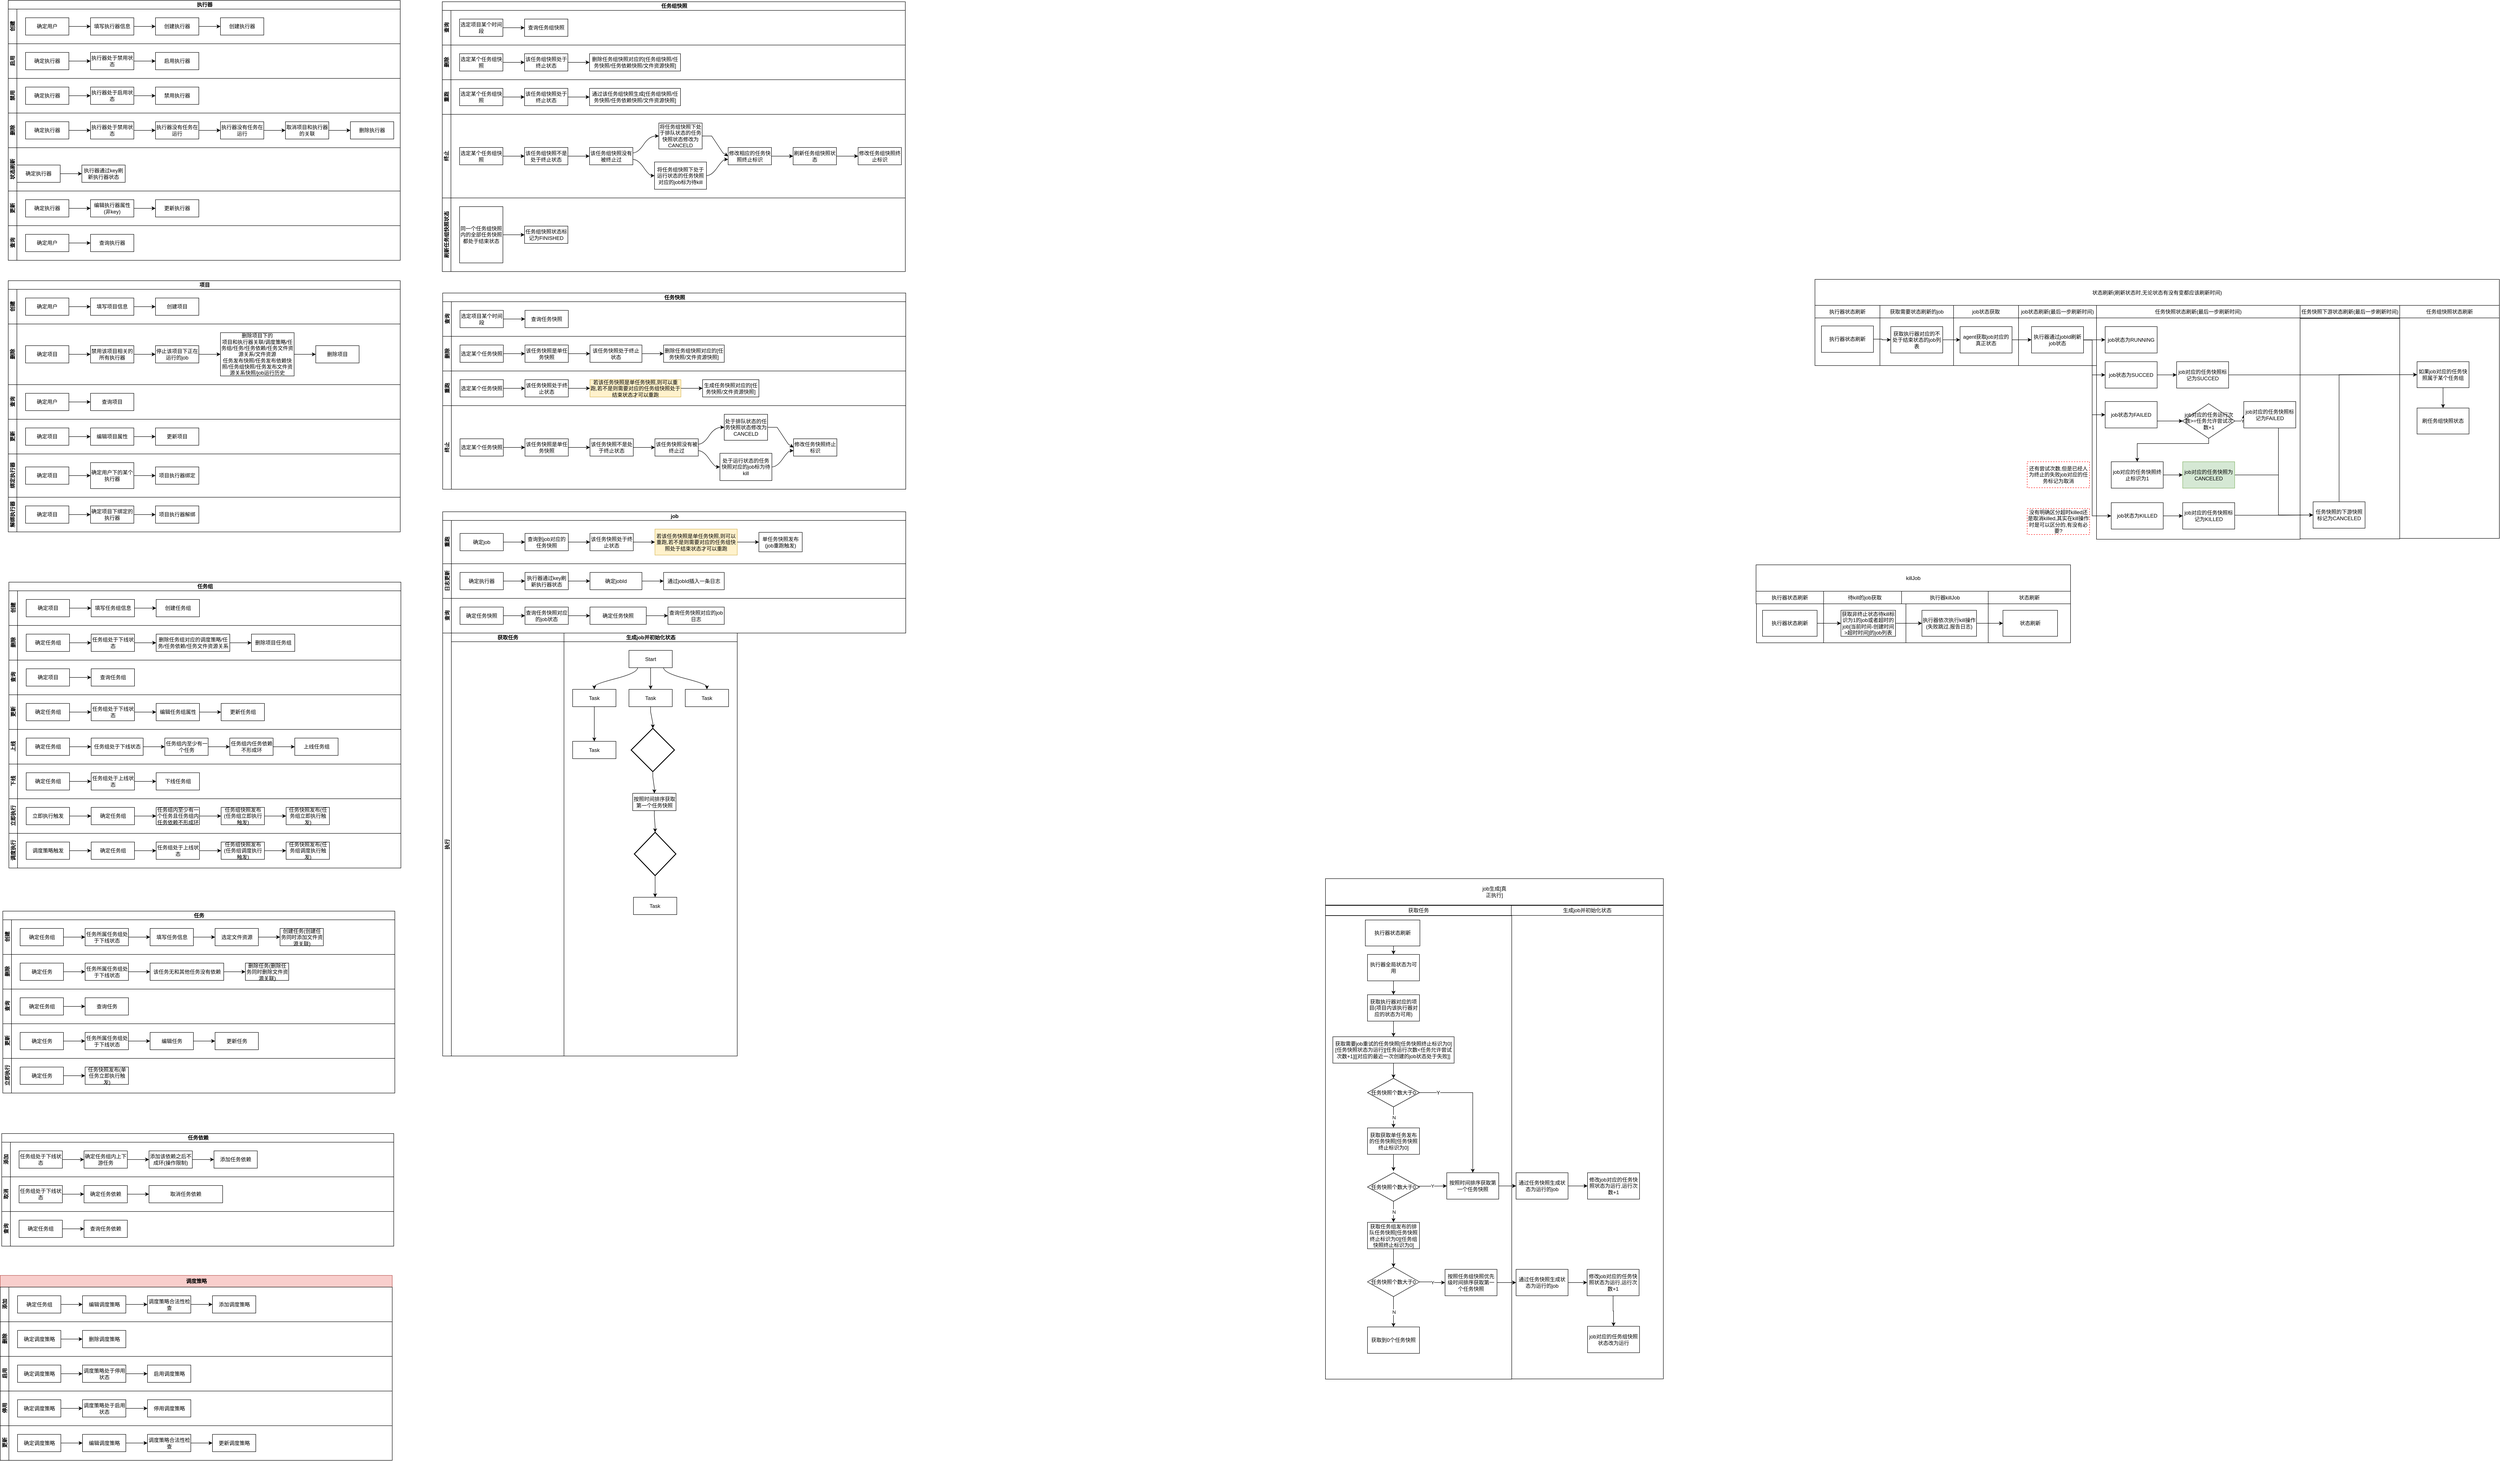 <mxfile pages="1" version="11.2.8" type="github"><diagram id="QJy8FBquUg6471CI0mbo" name="Page-1"><mxGraphModel dx="3569" dy="1547" grid="1" gridSize="10" guides="1" tooltips="1" connect="1" arrows="1" fold="1" page="1" pageScale="1" pageWidth="827" pageHeight="1169" math="0" shadow="0"><root><mxCell id="0"/><mxCell id="1" parent="0"/><mxCell id="w-_zriWHn9Hh-GdeSmWD-13" value="" style="rounded=0;whiteSpace=wrap;html=1;strokeColor=#000000;fillColor=#FFFFFF;" parent="1" vertex="1"><mxGeometry x="2470" y="290" width="190" height="90" as="geometry"/></mxCell><mxCell id="w-_zriWHn9Hh-GdeSmWD-10" value="" style="rounded=0;whiteSpace=wrap;html=1;strokeColor=#000000;fillColor=#FFFFFF;" parent="1" vertex="1"><mxGeometry x="2280" y="290" width="190" height="90" as="geometry"/></mxCell><mxCell id="w-_zriWHn9Hh-GdeSmWD-5" value="" style="rounded=0;whiteSpace=wrap;html=1;strokeColor=#000000;fillColor=#FFFFFF;" parent="1" vertex="1"><mxGeometry x="2090" y="290" width="190" height="90" as="geometry"/></mxCell><mxCell id="w-_zriWHn9Hh-GdeSmWD-7" value="" style="rounded=0;whiteSpace=wrap;html=1;strokeColor=#000000;fillColor=#FFFFFF;" parent="1" vertex="1"><mxGeometry x="1935" y="290" width="155" height="90" as="geometry"/></mxCell><mxCell id="xDmJbw8TGyV0t1AZ2GoZ-87" value="" style="rounded=0;whiteSpace=wrap;html=1;" parent="1" vertex="1"><mxGeometry x="2070" y="-370" width="150" height="110" as="geometry"/></mxCell><mxCell id="V-AtM1k3PXx3-HZumMD--28" value="" style="rounded=0;whiteSpace=wrap;html=1;" parent="1" vertex="1"><mxGeometry x="3420" y="-371" width="230" height="510" as="geometry"/></mxCell><mxCell id="V-AtM1k3PXx3-HZumMD--58" value="" style="rounded=0;whiteSpace=wrap;html=1;" parent="1" vertex="1"><mxGeometry x="3190" y="-369" width="230" height="509" as="geometry"/></mxCell><mxCell id="V-AtM1k3PXx3-HZumMD--27" value="" style="rounded=0;whiteSpace=wrap;html=1;" parent="1" vertex="1"><mxGeometry x="2720" y="-370" width="470" height="511" as="geometry"/></mxCell><mxCell id="V-AtM1k3PXx3-HZumMD--23" value="" style="rounded=0;whiteSpace=wrap;html=1;" parent="1" vertex="1"><mxGeometry x="2540" y="-370" width="180" height="110" as="geometry"/></mxCell><mxCell id="V-AtM1k3PXx3-HZumMD--20" value="" style="rounded=0;whiteSpace=wrap;html=1;" parent="1" vertex="1"><mxGeometry x="2390" y="-370" width="150" height="110" as="geometry"/></mxCell><mxCell id="V-AtM1k3PXx3-HZumMD--17" value="" style="rounded=0;whiteSpace=wrap;html=1;" parent="1" vertex="1"><mxGeometry x="2220" y="-370" width="170" height="110" as="geometry"/></mxCell><mxCell id="V-AtM1k3PXx3-HZumMD--9" value="" style="rounded=0;whiteSpace=wrap;html=1;" parent="1" vertex="1"><mxGeometry x="1370" y="1009.5" width="350" height="1070" as="geometry"/></mxCell><mxCell id="0YfJbAxWY2kfpbJMo5Ti-564" value="" style="rounded=0;whiteSpace=wrap;html=1;" parent="1" vertex="1"><mxGeometry x="940" y="1010" width="430" height="1070" as="geometry"/></mxCell><mxCell id="0YfJbAxWY2kfpbJMo5Ti-45" style="edgeStyle=orthogonalEdgeStyle;rounded=0;orthogonalLoop=1;jettySize=auto;html=1;entryX=0;entryY=0.5;entryDx=0;entryDy=0;" parent="1" target="0YfJbAxWY2kfpbJMo5Ti-44" edge="1"><mxGeometry relative="1" as="geometry"><mxPoint x="366" y="-579" as="sourcePoint"/></mxGeometry></mxCell><mxCell id="0YfJbAxWY2kfpbJMo5Ti-75" style="edgeStyle=orthogonalEdgeStyle;rounded=0;orthogonalLoop=1;jettySize=auto;html=1;entryX=0;entryY=0.5;entryDx=0;entryDy=0;" parent="1" target="0YfJbAxWY2kfpbJMo5Ti-72" edge="1"><mxGeometry relative="1" as="geometry"><mxPoint x="226" y="-459" as="sourcePoint"/></mxGeometry></mxCell><mxCell id="0YfJbAxWY2kfpbJMo5Ti-74" style="edgeStyle=orthogonalEdgeStyle;rounded=0;orthogonalLoop=1;jettySize=auto;html=1;entryX=0;entryY=0.5;entryDx=0;entryDy=0;" parent="1" target="0YfJbAxWY2kfpbJMo5Ti-73" edge="1"><mxGeometry relative="1" as="geometry"><mxPoint x="366" y="-459" as="sourcePoint"/></mxGeometry></mxCell><mxCell id="0YfJbAxWY2kfpbJMo5Ti-86" style="edgeStyle=orthogonalEdgeStyle;rounded=0;orthogonalLoop=1;jettySize=auto;html=1;entryX=0;entryY=0.5;entryDx=0;entryDy=0;" parent="1" edge="1"><mxGeometry relative="1" as="geometry"><mxPoint x="246" y="-219" as="targetPoint"/></mxGeometry></mxCell><mxCell id="0YfJbAxWY2kfpbJMo5Ti-88" style="edgeStyle=orthogonalEdgeStyle;rounded=0;orthogonalLoop=1;jettySize=auto;html=1;entryX=0;entryY=0.5;entryDx=0;entryDy=0;" parent="1" edge="1"><mxGeometry relative="1" as="geometry"><mxPoint x="389" y="-219" as="targetPoint"/></mxGeometry></mxCell><mxCell id="0YfJbAxWY2kfpbJMo5Ti-140" style="edgeStyle=orthogonalEdgeStyle;rounded=0;orthogonalLoop=1;jettySize=auto;html=1;entryX=0;entryY=0.5;entryDx=0;entryDy=0;" parent="1" target="0YfJbAxWY2kfpbJMo5Ti-11" edge="1"><mxGeometry relative="1" as="geometry"><mxPoint x="226" y="-579" as="sourcePoint"/></mxGeometry></mxCell><mxCell id="0YfJbAxWY2kfpbJMo5Ti-188" style="edgeStyle=orthogonalEdgeStyle;rounded=0;orthogonalLoop=1;jettySize=auto;html=1;entryX=0;entryY=0.5;entryDx=0;entryDy=0;" parent="1" edge="1"><mxGeometry relative="1" as="geometry"><mxPoint x="473.5" y="839" as="sourcePoint"/></mxGeometry></mxCell><mxCell id="0YfJbAxWY2kfpbJMo5Ti-371" value="" style="edgeStyle=orthogonalEdgeStyle;rounded=0;orthogonalLoop=1;jettySize=auto;html=1;" parent="1" edge="1"><mxGeometry relative="1" as="geometry"><mxPoint x="330" y="970" as="sourcePoint"/></mxGeometry></mxCell><mxCell id="0YfJbAxWY2kfpbJMo5Ti-420" value="状态刷新(刷新状态时,无论状态有没有变都应该刷新时间)" style="rounded=0;whiteSpace=wrap;html=1;" parent="1" vertex="1"><mxGeometry x="2070" y="-459" width="1580" height="61" as="geometry"/></mxCell><mxCell id="0YfJbAxWY2kfpbJMo5Ti-423" value="job生成[真&lt;br&gt;正执行]" style="rounded=0;whiteSpace=wrap;html=1;" parent="1" vertex="1"><mxGeometry x="940" y="924.5" width="780" height="61" as="geometry"/></mxCell><mxCell id="0YfJbAxWY2kfpbJMo5Ti-524" style="edgeStyle=orthogonalEdgeStyle;rounded=0;orthogonalLoop=1;jettySize=auto;html=1;entryX=0.5;entryY=0;entryDx=0;entryDy=0;" parent="1" source="0YfJbAxWY2kfpbJMo5Ti-520" target="0YfJbAxWY2kfpbJMo5Ti-522" edge="1"><mxGeometry relative="1" as="geometry"/></mxCell><mxCell id="0YfJbAxWY2kfpbJMo5Ti-520" value="执行器全局状态为可用" style="rounded=0;whiteSpace=wrap;html=1;" parent="1" vertex="1"><mxGeometry x="1037" y="1099.5" width="120" height="61" as="geometry"/></mxCell><mxCell id="0YfJbAxWY2kfpbJMo5Ti-523" style="edgeStyle=orthogonalEdgeStyle;rounded=0;orthogonalLoop=1;jettySize=auto;html=1;entryX=0.5;entryY=0;entryDx=0;entryDy=0;" parent="1" target="0YfJbAxWY2kfpbJMo5Ti-520" edge="1"><mxGeometry relative="1" as="geometry"><mxPoint x="1097" y="1079.5" as="sourcePoint"/></mxGeometry></mxCell><mxCell id="0YfJbAxWY2kfpbJMo5Ti-527" style="edgeStyle=orthogonalEdgeStyle;rounded=0;orthogonalLoop=1;jettySize=auto;html=1;entryX=0.5;entryY=0;entryDx=0;entryDy=0;" parent="1" source="0YfJbAxWY2kfpbJMo5Ti-522" target="0YfJbAxWY2kfpbJMo5Ti-526" edge="1"><mxGeometry relative="1" as="geometry"/></mxCell><mxCell id="0YfJbAxWY2kfpbJMo5Ti-522" value="获取执行器对应的项目(项目内该执行器对应的状态为可用)" style="rounded=0;whiteSpace=wrap;html=1;" parent="1" vertex="1"><mxGeometry x="1037" y="1192.5" width="120" height="61" as="geometry"/></mxCell><mxCell id="0YfJbAxWY2kfpbJMo5Ti-532" style="edgeStyle=orthogonalEdgeStyle;rounded=0;orthogonalLoop=1;jettySize=auto;html=1;entryX=0;entryY=0.5;entryDx=0;entryDy=0;" parent="1" source="0YfJbAxWY2kfpbJMo5Ti-526" target="0YfJbAxWY2kfpbJMo5Ti-529" edge="1"><mxGeometry relative="1" as="geometry"/></mxCell><mxCell id="0YfJbAxWY2kfpbJMo5Ti-526" value="获取需要job重试的任务快照[任务快照终止标识为0][任务快照状态为运行][任务运行次数&amp;lt;任务允许尝试次数+1][[对应的最近一次创建的job状态处于失败]]" style="rounded=0;whiteSpace=wrap;html=1;" parent="1" vertex="1"><mxGeometry x="957" y="1289.5" width="280" height="61" as="geometry"/></mxCell><mxCell id="0YfJbAxWY2kfpbJMo5Ti-534" value="N" style="edgeStyle=orthogonalEdgeStyle;rounded=0;orthogonalLoop=1;jettySize=auto;html=1;" parent="1" source="0YfJbAxWY2kfpbJMo5Ti-529" edge="1"><mxGeometry relative="1" as="geometry"><mxPoint x="1097" y="1499.5" as="targetPoint"/></mxGeometry></mxCell><mxCell id="0YfJbAxWY2kfpbJMo5Ti-577" style="edgeStyle=orthogonalEdgeStyle;rounded=0;orthogonalLoop=1;jettySize=auto;html=1;entryX=0.5;entryY=0;entryDx=0;entryDy=0;" parent="1" source="0YfJbAxWY2kfpbJMo5Ti-529" target="0YfJbAxWY2kfpbJMo5Ti-549" edge="1"><mxGeometry relative="1" as="geometry"/></mxCell><mxCell id="0YfJbAxWY2kfpbJMo5Ti-578" value="Y" style="text;html=1;resizable=0;points=[];align=center;verticalAlign=middle;labelBackgroundColor=#ffffff;" parent="0YfJbAxWY2kfpbJMo5Ti-577" vertex="1" connectable="0"><mxGeometry x="-0.721" relative="1" as="geometry"><mxPoint as="offset"/></mxGeometry></mxCell><mxCell id="0YfJbAxWY2kfpbJMo5Ti-529" value="任务快照个数大于0" style="rhombus;whiteSpace=wrap;html=1;direction=south;" parent="1" vertex="1"><mxGeometry x="1037" y="1385.5" width="120" height="66" as="geometry"/></mxCell><mxCell id="0YfJbAxWY2kfpbJMo5Ti-539" style="edgeStyle=orthogonalEdgeStyle;rounded=0;orthogonalLoop=1;jettySize=auto;html=1;" parent="1" source="0YfJbAxWY2kfpbJMo5Ti-535" edge="1"><mxGeometry relative="1" as="geometry"><mxPoint x="1097" y="1599.5" as="targetPoint"/></mxGeometry></mxCell><mxCell id="0YfJbAxWY2kfpbJMo5Ti-535" value="获取获取单任务发布的任务快照[任务快照终止标识为0]" style="rounded=0;whiteSpace=wrap;html=1;" parent="1" vertex="1"><mxGeometry x="1037" y="1500" width="120" height="61" as="geometry"/></mxCell><mxCell id="0YfJbAxWY2kfpbJMo5Ti-537" value="N" style="edgeStyle=orthogonalEdgeStyle;rounded=0;orthogonalLoop=1;jettySize=auto;html=1;" parent="1" source="0YfJbAxWY2kfpbJMo5Ti-538" edge="1"><mxGeometry relative="1" as="geometry"><mxPoint x="1097" y="1717.5" as="targetPoint"/></mxGeometry></mxCell><mxCell id="0YfJbAxWY2kfpbJMo5Ti-576" value="Y" style="edgeStyle=orthogonalEdgeStyle;rounded=0;orthogonalLoop=1;jettySize=auto;html=1;entryX=0;entryY=0.5;entryDx=0;entryDy=0;" parent="1" source="0YfJbAxWY2kfpbJMo5Ti-538" target="0YfJbAxWY2kfpbJMo5Ti-549" edge="1"><mxGeometry relative="1" as="geometry"><Array as="points"><mxPoint x="1180" y="1634.5"/><mxPoint x="1180" y="1634.5"/></Array></mxGeometry></mxCell><mxCell id="0YfJbAxWY2kfpbJMo5Ti-538" value="任务快照个数大于0" style="rhombus;whiteSpace=wrap;html=1;direction=south;" parent="1" vertex="1"><mxGeometry x="1037" y="1603.5" width="120" height="66" as="geometry"/></mxCell><mxCell id="0YfJbAxWY2kfpbJMo5Ti-544" style="edgeStyle=orthogonalEdgeStyle;rounded=0;orthogonalLoop=1;jettySize=auto;html=1;entryX=0;entryY=0.5;entryDx=0;entryDy=0;" parent="1" source="0YfJbAxWY2kfpbJMo5Ti-545" target="0YfJbAxWY2kfpbJMo5Ti-548" edge="1"><mxGeometry relative="1" as="geometry"><mxPoint x="1097" y="1817.5" as="targetPoint"/></mxGeometry></mxCell><mxCell id="0YfJbAxWY2kfpbJMo5Ti-545" value="&lt;span style=&quot;text-align: left&quot;&gt;获取任务组发布的排队任务快照&lt;/span&gt;[任务快照终止标识为0][任务组快照终止标识为0]" style="rounded=0;whiteSpace=wrap;html=1;" parent="1" vertex="1"><mxGeometry x="1037" y="1718" width="120" height="61" as="geometry"/></mxCell><mxCell id="0YfJbAxWY2kfpbJMo5Ti-547" value="N" style="edgeStyle=orthogonalEdgeStyle;rounded=0;orthogonalLoop=1;jettySize=auto;html=1;" parent="1" source="0YfJbAxWY2kfpbJMo5Ti-548" edge="1"><mxGeometry relative="1" as="geometry"><mxPoint x="1097" y="1959.5" as="targetPoint"/></mxGeometry></mxCell><mxCell id="0YfJbAxWY2kfpbJMo5Ti-584" value="Y" style="edgeStyle=orthogonalEdgeStyle;rounded=0;orthogonalLoop=1;jettySize=auto;html=1;entryX=0;entryY=0.5;entryDx=0;entryDy=0;" parent="1" source="0YfJbAxWY2kfpbJMo5Ti-548" target="0YfJbAxWY2kfpbJMo5Ti-581" edge="1"><mxGeometry relative="1" as="geometry"/></mxCell><mxCell id="0YfJbAxWY2kfpbJMo5Ti-548" value="任务快照个数大于0" style="rhombus;whiteSpace=wrap;html=1;direction=south;" parent="1" vertex="1"><mxGeometry x="1037" y="1821.5" width="120" height="68" as="geometry"/></mxCell><mxCell id="0YfJbAxWY2kfpbJMo5Ti-592" style="edgeStyle=orthogonalEdgeStyle;rounded=0;orthogonalLoop=1;jettySize=auto;html=1;entryX=0;entryY=0.5;entryDx=0;entryDy=0;" parent="1" source="0YfJbAxWY2kfpbJMo5Ti-549" target="0YfJbAxWY2kfpbJMo5Ti-591" edge="1"><mxGeometry relative="1" as="geometry"/></mxCell><mxCell id="0YfJbAxWY2kfpbJMo5Ti-549" value="按照时间排序获取第一个任务快照" style="rounded=0;whiteSpace=wrap;html=1;" parent="1" vertex="1"><mxGeometry x="1220" y="1603.5" width="120" height="61" as="geometry"/></mxCell><mxCell id="0YfJbAxWY2kfpbJMo5Ti-558" value="获取到0个任务快照" style="rounded=0;whiteSpace=wrap;html=1;" parent="1" vertex="1"><mxGeometry x="1037" y="1959.5" width="120" height="61" as="geometry"/></mxCell><mxCell id="0YfJbAxWY2kfpbJMo5Ti-596" style="edgeStyle=orthogonalEdgeStyle;rounded=0;orthogonalLoop=1;jettySize=auto;html=1;entryX=0;entryY=0.5;entryDx=0;entryDy=0;" parent="1" source="0YfJbAxWY2kfpbJMo5Ti-580" target="0YfJbAxWY2kfpbJMo5Ti-595" edge="1"><mxGeometry relative="1" as="geometry"/></mxCell><mxCell id="0YfJbAxWY2kfpbJMo5Ti-580" value="通过任务快照生成状态为运行的job" style="rounded=0;whiteSpace=wrap;html=1;" parent="1" vertex="1"><mxGeometry x="1380" y="1826.5" width="120" height="61" as="geometry"/></mxCell><mxCell id="0YfJbAxWY2kfpbJMo5Ti-585" style="edgeStyle=orthogonalEdgeStyle;rounded=0;orthogonalLoop=1;jettySize=auto;html=1;entryX=0;entryY=0.5;entryDx=0;entryDy=0;" parent="1" source="0YfJbAxWY2kfpbJMo5Ti-581" target="0YfJbAxWY2kfpbJMo5Ti-580" edge="1"><mxGeometry relative="1" as="geometry"/></mxCell><mxCell id="0YfJbAxWY2kfpbJMo5Ti-581" value="按照任务组快照优先级时间排序获取第一个任务快照" style="rounded=0;whiteSpace=wrap;html=1;" parent="1" vertex="1"><mxGeometry x="1216" y="1826.5" width="120" height="61" as="geometry"/></mxCell><mxCell id="0YfJbAxWY2kfpbJMo5Ti-598" style="edgeStyle=orthogonalEdgeStyle;rounded=0;orthogonalLoop=1;jettySize=auto;html=1;entryX=0;entryY=0.5;entryDx=0;entryDy=0;" parent="1" source="0YfJbAxWY2kfpbJMo5Ti-591" target="0YfJbAxWY2kfpbJMo5Ti-597" edge="1"><mxGeometry relative="1" as="geometry"/></mxCell><mxCell id="0YfJbAxWY2kfpbJMo5Ti-591" value="通过任务快照生成状态为运行的job" style="rounded=0;whiteSpace=wrap;html=1;" parent="1" vertex="1"><mxGeometry x="1380" y="1603.5" width="120" height="61" as="geometry"/></mxCell><mxCell id="0YfJbAxWY2kfpbJMo5Ti-600" style="edgeStyle=orthogonalEdgeStyle;rounded=0;orthogonalLoop=1;jettySize=auto;html=1;entryX=0.5;entryY=0;entryDx=0;entryDy=0;" parent="1" source="0YfJbAxWY2kfpbJMo5Ti-595" target="0YfJbAxWY2kfpbJMo5Ti-599" edge="1"><mxGeometry relative="1" as="geometry"/></mxCell><mxCell id="0YfJbAxWY2kfpbJMo5Ti-595" value="修改job对应的任务快照状态为运行,运行次数+1" style="rounded=0;whiteSpace=wrap;html=1;" parent="1" vertex="1"><mxGeometry x="1544" y="1826.5" width="120" height="61" as="geometry"/></mxCell><mxCell id="0YfJbAxWY2kfpbJMo5Ti-597" value="修改job对应的任务快照状态为运行,运行次数+1" style="rounded=0;whiteSpace=wrap;html=1;" parent="1" vertex="1"><mxGeometry x="1545" y="1603.5" width="120" height="61" as="geometry"/></mxCell><mxCell id="0YfJbAxWY2kfpbJMo5Ti-599" value="job对应的任务组快照状态改为运行" style="rounded=0;whiteSpace=wrap;html=1;" parent="1" vertex="1"><mxGeometry x="1545" y="1958" width="120" height="61" as="geometry"/></mxCell><mxCell id="V-AtM1k3PXx3-HZumMD--3" value="获取需要状态刷新的job" style="rounded=0;whiteSpace=wrap;html=1;" parent="1" vertex="1"><mxGeometry x="2220" y="-399" width="170" height="29" as="geometry"/></mxCell><mxCell id="V-AtM1k3PXx3-HZumMD--4" value="job状态获取" style="rounded=0;whiteSpace=wrap;html=1;" parent="1" vertex="1"><mxGeometry x="2390" y="-399" width="150" height="29" as="geometry"/></mxCell><mxCell id="V-AtM1k3PXx3-HZumMD--5" value="job状态刷新(最后一步刷新时间)" style="rounded=0;whiteSpace=wrap;html=1;" parent="1" vertex="1"><mxGeometry x="2540" y="-399" width="180" height="29" as="geometry"/></mxCell><mxCell id="V-AtM1k3PXx3-HZumMD--6" value="任务快照状态刷新(最后一步刷新时间)" style="rounded=0;whiteSpace=wrap;html=1;" parent="1" vertex="1"><mxGeometry x="2720" y="-399" width="470" height="29" as="geometry"/></mxCell><mxCell id="V-AtM1k3PXx3-HZumMD--7" value="任务组快照状态刷新" style="rounded=0;whiteSpace=wrap;html=1;" parent="1" vertex="1"><mxGeometry x="3420" y="-399" width="230" height="29" as="geometry"/></mxCell><mxCell id="V-AtM1k3PXx3-HZumMD--8" value="获取任务" style="rounded=0;whiteSpace=wrap;html=1;" parent="1" vertex="1"><mxGeometry x="940" y="986.5" width="430" height="23" as="geometry"/></mxCell><mxCell id="V-AtM1k3PXx3-HZumMD--10" value="生成job并初始化状态" style="rounded=0;whiteSpace=wrap;html=1;" parent="1" vertex="1"><mxGeometry x="1369" y="986.5" width="351" height="23" as="geometry"/></mxCell><mxCell id="V-AtM1k3PXx3-HZumMD--19" style="edgeStyle=orthogonalEdgeStyle;rounded=0;orthogonalLoop=1;jettySize=auto;html=1;exitX=1;exitY=0.5;exitDx=0;exitDy=0;entryX=0;entryY=0.5;entryDx=0;entryDy=0;" parent="1" source="V-AtM1k3PXx3-HZumMD--14" target="V-AtM1k3PXx3-HZumMD--18" edge="1"><mxGeometry relative="1" as="geometry"/></mxCell><mxCell id="V-AtM1k3PXx3-HZumMD--14" value="获取执行器对应的不处于结束状态的job列表" style="rounded=0;whiteSpace=wrap;html=1;" parent="1" vertex="1"><mxGeometry x="2245" y="-350" width="120" height="61" as="geometry"/></mxCell><mxCell id="V-AtM1k3PXx3-HZumMD--89" style="edgeStyle=orthogonalEdgeStyle;rounded=0;orthogonalLoop=1;jettySize=auto;html=1;exitX=1;exitY=0.5;exitDx=0;exitDy=0;entryX=0;entryY=0.5;entryDx=0;entryDy=0;" parent="1" source="V-AtM1k3PXx3-HZumMD--18" target="V-AtM1k3PXx3-HZumMD--24" edge="1"><mxGeometry relative="1" as="geometry"/></mxCell><mxCell id="V-AtM1k3PXx3-HZumMD--18" value="agent获取job对应的真正状态" style="rounded=0;whiteSpace=wrap;html=1;" parent="1" vertex="1"><mxGeometry x="2405" y="-350" width="120" height="61" as="geometry"/></mxCell><mxCell id="V-AtM1k3PXx3-HZumMD--33" style="edgeStyle=orthogonalEdgeStyle;rounded=0;orthogonalLoop=1;jettySize=auto;html=1;exitX=1;exitY=0.5;exitDx=0;exitDy=0;entryX=0;entryY=0.5;entryDx=0;entryDy=0;" parent="1" source="V-AtM1k3PXx3-HZumMD--24" target="V-AtM1k3PXx3-HZumMD--32" edge="1"><mxGeometry relative="1" as="geometry"/></mxCell><mxCell id="V-AtM1k3PXx3-HZumMD--43" style="edgeStyle=orthogonalEdgeStyle;rounded=0;orthogonalLoop=1;jettySize=auto;html=1;exitX=1;exitY=0.75;exitDx=0;exitDy=0;entryX=0;entryY=0.5;entryDx=0;entryDy=0;" parent="1" source="V-AtM1k3PXx3-HZumMD--24" target="V-AtM1k3PXx3-HZumMD--38" edge="1"><mxGeometry relative="1" as="geometry"><Array as="points"><mxPoint x="2690" y="-319"/><mxPoint x="2710" y="-319"/><mxPoint x="2710" y="-238"/></Array></mxGeometry></mxCell><mxCell id="xDmJbw8TGyV0t1AZ2GoZ-71" style="edgeStyle=orthogonalEdgeStyle;rounded=0;orthogonalLoop=1;jettySize=auto;html=1;entryX=0;entryY=0.5;entryDx=0;entryDy=0;" parent="1" target="V-AtM1k3PXx3-HZumMD--51" edge="1"><mxGeometry relative="1" as="geometry"><Array as="points"><mxPoint x="2710" y="-319"/><mxPoint x="2710" y="87"/></Array><mxPoint x="2700" y="-319" as="sourcePoint"/></mxGeometry></mxCell><mxCell id="w-_zriWHn9Hh-GdeSmWD-18" style="edgeStyle=orthogonalEdgeStyle;rounded=0;orthogonalLoop=1;jettySize=auto;html=1;entryX=0;entryY=0.5;entryDx=0;entryDy=0;" parent="1" source="V-AtM1k3PXx3-HZumMD--24" target="V-AtM1k3PXx3-HZumMD--39" edge="1"><mxGeometry relative="1" as="geometry"><Array as="points"><mxPoint x="2710" y="-319"/><mxPoint x="2710" y="-146"/></Array></mxGeometry></mxCell><mxCell id="V-AtM1k3PXx3-HZumMD--24" value="执行器通过jobId刷新job状态" style="rounded=0;whiteSpace=wrap;html=1;" parent="1" vertex="1"><mxGeometry x="2570" y="-350" width="120" height="61" as="geometry"/></mxCell><mxCell id="V-AtM1k3PXx3-HZumMD--74" style="edgeStyle=orthogonalEdgeStyle;rounded=0;orthogonalLoop=1;jettySize=auto;html=1;entryX=0;entryY=0.5;entryDx=0;entryDy=0;" parent="1" source="V-AtM1k3PXx3-HZumMD--31" target="V-AtM1k3PXx3-HZumMD--70" edge="1"><mxGeometry relative="1" as="geometry"/></mxCell><mxCell id="V-AtM1k3PXx3-HZumMD--31" value="job对应的任务快照标记为SUCCED" style="rounded=0;whiteSpace=wrap;html=1;" parent="1" vertex="1"><mxGeometry x="2905" y="-269" width="120" height="61" as="geometry"/></mxCell><mxCell id="V-AtM1k3PXx3-HZumMD--32" value="job状态为RUNNING" style="rounded=0;whiteSpace=wrap;html=1;" parent="1" vertex="1"><mxGeometry x="2740" y="-350" width="120" height="61" as="geometry"/></mxCell><mxCell id="V-AtM1k3PXx3-HZumMD--40" style="edgeStyle=orthogonalEdgeStyle;rounded=0;orthogonalLoop=1;jettySize=auto;html=1;exitX=1;exitY=0.5;exitDx=0;exitDy=0;entryX=0;entryY=0.5;entryDx=0;entryDy=0;" parent="1" source="V-AtM1k3PXx3-HZumMD--38" target="V-AtM1k3PXx3-HZumMD--31" edge="1"><mxGeometry relative="1" as="geometry"/></mxCell><mxCell id="V-AtM1k3PXx3-HZumMD--38" value="job状态为SUCCED" style="rounded=0;whiteSpace=wrap;html=1;" parent="1" vertex="1"><mxGeometry x="2740" y="-269" width="120" height="61" as="geometry"/></mxCell><mxCell id="V-AtM1k3PXx3-HZumMD--47" style="edgeStyle=orthogonalEdgeStyle;rounded=0;orthogonalLoop=1;jettySize=auto;html=1;entryX=0;entryY=0.5;entryDx=0;entryDy=0;" parent="1" source="V-AtM1k3PXx3-HZumMD--39" edge="1"><mxGeometry relative="1" as="geometry"><mxPoint x="2919" y="-132" as="targetPoint"/><Array as="points"><mxPoint x="2880" y="-132"/><mxPoint x="2880" y="-132"/></Array></mxGeometry></mxCell><mxCell id="V-AtM1k3PXx3-HZumMD--39" value="job状态为FAILED" style="rounded=0;whiteSpace=wrap;html=1;" parent="1" vertex="1"><mxGeometry x="2740" y="-177" width="120" height="61" as="geometry"/></mxCell><mxCell id="V-AtM1k3PXx3-HZumMD--50" value="Y" style="edgeStyle=orthogonalEdgeStyle;rounded=0;orthogonalLoop=1;jettySize=auto;html=1;entryX=0;entryY=0.5;entryDx=0;entryDy=0;" parent="1" target="V-AtM1k3PXx3-HZumMD--42" edge="1"><mxGeometry relative="1" as="geometry"><mxPoint x="3039" y="-132" as="sourcePoint"/></mxGeometry></mxCell><mxCell id="xDmJbw8TGyV0t1AZ2GoZ-74" style="edgeStyle=orthogonalEdgeStyle;rounded=0;orthogonalLoop=1;jettySize=auto;html=1;entryX=0;entryY=0.5;entryDx=0;entryDy=0;" parent="1" source="V-AtM1k3PXx3-HZumMD--42" target="V-AtM1k3PXx3-HZumMD--65" edge="1"><mxGeometry relative="1" as="geometry"><Array as="points"><mxPoint x="3140" y="85"/></Array></mxGeometry></mxCell><mxCell id="V-AtM1k3PXx3-HZumMD--42" value="job对应的任务快照标记为FAILED" style="rounded=0;whiteSpace=wrap;html=1;" parent="1" vertex="1"><mxGeometry x="3060" y="-177" width="120" height="61" as="geometry"/></mxCell><mxCell id="V-AtM1k3PXx3-HZumMD--56" style="edgeStyle=orthogonalEdgeStyle;rounded=0;orthogonalLoop=1;jettySize=auto;html=1;entryX=0;entryY=0.5;entryDx=0;entryDy=0;" parent="1" source="V-AtM1k3PXx3-HZumMD--51" target="V-AtM1k3PXx3-HZumMD--54" edge="1"><mxGeometry relative="1" as="geometry"/></mxCell><mxCell id="V-AtM1k3PXx3-HZumMD--51" value="job状态为KILLED" style="rounded=0;whiteSpace=wrap;html=1;" parent="1" vertex="1"><mxGeometry x="2754" y="56.5" width="120" height="61" as="geometry"/></mxCell><mxCell id="V-AtM1k3PXx3-HZumMD--66" style="edgeStyle=orthogonalEdgeStyle;rounded=0;orthogonalLoop=1;jettySize=auto;html=1;entryX=0;entryY=0.5;entryDx=0;entryDy=0;" parent="1" source="V-AtM1k3PXx3-HZumMD--54" target="V-AtM1k3PXx3-HZumMD--65" edge="1"><mxGeometry relative="1" as="geometry"><Array as="points"><mxPoint x="3150" y="85.5"/><mxPoint x="3150" y="85.5"/></Array></mxGeometry></mxCell><mxCell id="V-AtM1k3PXx3-HZumMD--54" value="job对应的任务快照标记为KILLED" style="rounded=0;whiteSpace=wrap;html=1;" parent="1" vertex="1"><mxGeometry x="2919" y="56.5" width="120" height="61" as="geometry"/></mxCell><mxCell id="V-AtM1k3PXx3-HZumMD--57" value="任务快照下游状态刷新(最后一步刷新时间)" style="rounded=0;whiteSpace=wrap;html=1;" parent="1" vertex="1"><mxGeometry x="3190" y="-399" width="230" height="29" as="geometry"/></mxCell><mxCell id="w-_zriWHn9Hh-GdeSmWD-1" style="edgeStyle=orthogonalEdgeStyle;rounded=0;orthogonalLoop=1;jettySize=auto;html=1;entryX=0;entryY=0.5;entryDx=0;entryDy=0;" parent="1" source="V-AtM1k3PXx3-HZumMD--65" target="V-AtM1k3PXx3-HZumMD--70" edge="1"><mxGeometry relative="1" as="geometry"><Array as="points"><mxPoint x="3280" y="-239"/></Array></mxGeometry></mxCell><mxCell id="V-AtM1k3PXx3-HZumMD--65" value="任务快照的下游快照标记为CANCELED" style="rounded=0;whiteSpace=wrap;html=1;" parent="1" vertex="1"><mxGeometry x="3220" y="54.5" width="120" height="61" as="geometry"/></mxCell><mxCell id="V-AtM1k3PXx3-HZumMD--85" style="edgeStyle=orthogonalEdgeStyle;rounded=0;orthogonalLoop=1;jettySize=auto;html=1;entryX=0.5;entryY=0;entryDx=0;entryDy=0;" parent="1" source="V-AtM1k3PXx3-HZumMD--70" target="V-AtM1k3PXx3-HZumMD--80" edge="1"><mxGeometry relative="1" as="geometry"/></mxCell><mxCell id="V-AtM1k3PXx3-HZumMD--70" value="如果job对应的任务快照属于某个任务组" style="rounded=0;whiteSpace=wrap;html=1;" parent="1" vertex="1"><mxGeometry x="3460" y="-269" width="120" height="60" as="geometry"/></mxCell><mxCell id="V-AtM1k3PXx3-HZumMD--80" value="刷任务组快照状态" style="rounded=0;whiteSpace=wrap;html=1;" parent="1" vertex="1"><mxGeometry x="3460" y="-162" width="120" height="60" as="geometry"/></mxCell><mxCell id="xDmJbw8TGyV0t1AZ2GoZ-70" style="edgeStyle=orthogonalEdgeStyle;rounded=0;orthogonalLoop=1;jettySize=auto;html=1;entryX=0.5;entryY=0;entryDx=0;entryDy=0;" parent="1" source="xDmJbw8TGyV0t1AZ2GoZ-67" target="xDmJbw8TGyV0t1AZ2GoZ-68" edge="1"><mxGeometry relative="1" as="geometry"><Array as="points"><mxPoint x="2979" y="-80"/><mxPoint x="2814" y="-80"/></Array></mxGeometry></mxCell><mxCell id="xDmJbw8TGyV0t1AZ2GoZ-67" value="&lt;span style=&quot;white-space: normal&quot;&gt;job对应的任务运行次数&amp;gt;=任务允许尝试次数+1&lt;/span&gt;" style="rhombus;whiteSpace=wrap;html=1;" parent="1" vertex="1"><mxGeometry x="2918.5" y="-172" width="121" height="80" as="geometry"/></mxCell><mxCell id="xDmJbw8TGyV0t1AZ2GoZ-73" style="edgeStyle=orthogonalEdgeStyle;rounded=0;orthogonalLoop=1;jettySize=auto;html=1;entryX=0;entryY=0.5;entryDx=0;entryDy=0;" parent="1" source="xDmJbw8TGyV0t1AZ2GoZ-68" target="xDmJbw8TGyV0t1AZ2GoZ-72" edge="1"><mxGeometry relative="1" as="geometry"/></mxCell><mxCell id="xDmJbw8TGyV0t1AZ2GoZ-68" value="job对应的任务快照终止标识为1" style="rounded=0;whiteSpace=wrap;html=1;" parent="1" vertex="1"><mxGeometry x="2754" y="-38" width="120" height="61" as="geometry"/></mxCell><mxCell id="xDmJbw8TGyV0t1AZ2GoZ-75" style="edgeStyle=orthogonalEdgeStyle;rounded=0;orthogonalLoop=1;jettySize=auto;html=1;entryX=0;entryY=0.5;entryDx=0;entryDy=0;" parent="1" source="xDmJbw8TGyV0t1AZ2GoZ-72" target="V-AtM1k3PXx3-HZumMD--65" edge="1"><mxGeometry relative="1" as="geometry"><Array as="points"><mxPoint x="3140" y="-7"/><mxPoint x="3140" y="85"/></Array></mxGeometry></mxCell><mxCell id="xDmJbw8TGyV0t1AZ2GoZ-72" value="job对应的任务快照为CANCELED" style="rounded=0;whiteSpace=wrap;html=1;fillColor=#d5e8d4;strokeColor=#82b366;" parent="1" vertex="1"><mxGeometry x="2919" y="-38" width="120" height="61" as="geometry"/></mxCell><mxCell id="xDmJbw8TGyV0t1AZ2GoZ-78" value="没有明确区分超时killed还是取消killed,其实在kill操作时是可以区分的,有没有必要?" style="rounded=0;whiteSpace=wrap;html=1;dashed=1;strokeColor=#FF0000;" parent="1" vertex="1"><mxGeometry x="2560" y="70" width="144" height="60" as="geometry"/></mxCell><mxCell id="xDmJbw8TGyV0t1AZ2GoZ-79" value="还有尝试次数,但是已经人为终止的失败job对应的任务标记为取消" style="rounded=0;whiteSpace=wrap;html=1;dashed=1;strokeColor=#FF0000;" parent="1" vertex="1"><mxGeometry x="2560" y="-38" width="144" height="60" as="geometry"/></mxCell><mxCell id="xDmJbw8TGyV0t1AZ2GoZ-80" value="killJob" style="rounded=0;whiteSpace=wrap;html=1;" parent="1" vertex="1"><mxGeometry x="1934" y="200" width="726" height="61" as="geometry"/></mxCell><mxCell id="xDmJbw8TGyV0t1AZ2GoZ-81" value="待kill的job获取" style="rounded=0;whiteSpace=wrap;html=1;strokeColor=#000000;fillColor=#FFFFFF;" parent="1" vertex="1"><mxGeometry x="2090" y="261" width="190" height="29" as="geometry"/></mxCell><mxCell id="w-_zriWHn9Hh-GdeSmWD-8" style="edgeStyle=orthogonalEdgeStyle;rounded=0;orthogonalLoop=1;jettySize=auto;html=1;entryX=0;entryY=0.5;entryDx=0;entryDy=0;" parent="1" source="xDmJbw8TGyV0t1AZ2GoZ-82" target="w-_zriWHn9Hh-GdeSmWD-6" edge="1"><mxGeometry relative="1" as="geometry"/></mxCell><mxCell id="xDmJbw8TGyV0t1AZ2GoZ-82" value="执行器状态刷新" style="rounded=0;whiteSpace=wrap;html=1;strokeColor=#000000;fillColor=#FFFFFF;" parent="1" vertex="1"><mxGeometry x="1949" y="305" width="126" height="60" as="geometry"/></mxCell><mxCell id="xDmJbw8TGyV0t1AZ2GoZ-83" value="&lt;span style=&quot;white-space: normal&quot;&gt;执行器状态刷新&lt;/span&gt;" style="rounded=0;whiteSpace=wrap;html=1;" parent="1" vertex="1"><mxGeometry x="2070" y="-399" width="150" height="29" as="geometry"/></mxCell><mxCell id="xDmJbw8TGyV0t1AZ2GoZ-86" style="edgeStyle=orthogonalEdgeStyle;rounded=0;orthogonalLoop=1;jettySize=auto;html=1;" parent="1" source="xDmJbw8TGyV0t1AZ2GoZ-84" target="V-AtM1k3PXx3-HZumMD--14" edge="1"><mxGeometry relative="1" as="geometry"/></mxCell><mxCell id="xDmJbw8TGyV0t1AZ2GoZ-84" value="执行器状态刷新" style="rounded=0;whiteSpace=wrap;html=1;" parent="1" vertex="1"><mxGeometry x="2085" y="-351.5" width="120" height="61" as="geometry"/></mxCell><mxCell id="w-_zriWHn9Hh-GdeSmWD-3" value="&lt;span style=&quot;white-space: normal&quot;&gt;执行器状态刷新&lt;/span&gt;" style="rounded=0;whiteSpace=wrap;html=1;" parent="1" vertex="1"><mxGeometry x="1934" y="261" width="156" height="29" as="geometry"/></mxCell><mxCell id="w-_zriWHn9Hh-GdeSmWD-4" value="执行器状态刷新" style="rounded=0;whiteSpace=wrap;html=1;strokeColor=#000000;fillColor=#FFFFFF;" parent="1" vertex="1"><mxGeometry x="1032" y="1020" width="126" height="60" as="geometry"/></mxCell><mxCell id="w-_zriWHn9Hh-GdeSmWD-12" style="edgeStyle=orthogonalEdgeStyle;rounded=0;orthogonalLoop=1;jettySize=auto;html=1;exitX=1;exitY=0.5;exitDx=0;exitDy=0;entryX=0;entryY=0.5;entryDx=0;entryDy=0;" parent="1" source="w-_zriWHn9Hh-GdeSmWD-6" target="w-_zriWHn9Hh-GdeSmWD-11" edge="1"><mxGeometry relative="1" as="geometry"/></mxCell><mxCell id="w-_zriWHn9Hh-GdeSmWD-6" value="获取非终止状态待kill标识为1的job或者超时的job[当前时间-创建时间&amp;gt;超时时间]的job列表" style="rounded=0;whiteSpace=wrap;html=1;strokeColor=#000000;fillColor=#FFFFFF;" parent="1" vertex="1"><mxGeometry x="2130" y="305" width="126" height="60" as="geometry"/></mxCell><mxCell id="w-_zriWHn9Hh-GdeSmWD-9" value="执行器killJob" style="rounded=0;whiteSpace=wrap;html=1;strokeColor=#000000;fillColor=#FFFFFF;" parent="1" vertex="1"><mxGeometry x="2270" y="261" width="200" height="29" as="geometry"/></mxCell><mxCell id="w-_zriWHn9Hh-GdeSmWD-17" style="edgeStyle=orthogonalEdgeStyle;rounded=0;orthogonalLoop=1;jettySize=auto;html=1;exitX=1;exitY=0.5;exitDx=0;exitDy=0;entryX=0;entryY=0.5;entryDx=0;entryDy=0;" parent="1" source="w-_zriWHn9Hh-GdeSmWD-11" target="w-_zriWHn9Hh-GdeSmWD-15" edge="1"><mxGeometry relative="1" as="geometry"/></mxCell><mxCell id="w-_zriWHn9Hh-GdeSmWD-11" value="执行器依次执行kill操作(失败跳过,报告日志)" style="rounded=0;whiteSpace=wrap;html=1;strokeColor=#000000;fillColor=#FFFFFF;" parent="1" vertex="1"><mxGeometry x="2317" y="305" width="126" height="60" as="geometry"/></mxCell><mxCell id="w-_zriWHn9Hh-GdeSmWD-14" value="状态刷新" style="rounded=0;whiteSpace=wrap;html=1;strokeColor=#000000;fillColor=#FFFFFF;" parent="1" vertex="1"><mxGeometry x="2470" y="261" width="190" height="29" as="geometry"/></mxCell><mxCell id="w-_zriWHn9Hh-GdeSmWD-15" value="状态刷新" style="rounded=0;whiteSpace=wrap;html=1;strokeColor=#000000;fillColor=#FFFFFF;" parent="1" vertex="1"><mxGeometry x="2504" y="305" width="126" height="60" as="geometry"/></mxCell><mxCell id="YAm2MCHicBzfRVdW9YsO-384" value="执行器" style="swimlane;html=1;childLayout=stackLayout;resizeParent=1;resizeParentMax=0;horizontal=1;startSize=20;horizontalStack=0;" vertex="1" parent="1"><mxGeometry x="-2101" y="-1103" width="905" height="600" as="geometry"/></mxCell><mxCell id="YAm2MCHicBzfRVdW9YsO-429" value="创建" style="swimlane;html=1;startSize=20;horizontal=0;childLayout=flowLayout;flowOrientation=west;resizable=0;interRankCellSpacing=50;containerType=tree;" vertex="1" parent="YAm2MCHicBzfRVdW9YsO-384"><mxGeometry y="20" width="905" height="80" as="geometry"><mxRectangle y="20" width="480" height="50" as="alternateBounds"/></mxGeometry></mxCell><mxCell id="YAm2MCHicBzfRVdW9YsO-430" value="确定用户" style="whiteSpace=wrap;html=1;" vertex="1" parent="YAm2MCHicBzfRVdW9YsO-429"><mxGeometry x="40" y="20" width="100" height="40" as="geometry"/></mxCell><mxCell id="YAm2MCHicBzfRVdW9YsO-433" value="填写执行器信息" style="whiteSpace=wrap;html=1;" vertex="1" parent="YAm2MCHicBzfRVdW9YsO-429"><mxGeometry x="190" y="20" width="100" height="40" as="geometry"/></mxCell><mxCell id="YAm2MCHicBzfRVdW9YsO-434" value="" style="html=1;curved=1;noEdgeStyle=1;orthogonal=1;" edge="1" parent="YAm2MCHicBzfRVdW9YsO-429" source="YAm2MCHicBzfRVdW9YsO-430" target="YAm2MCHicBzfRVdW9YsO-433"><mxGeometry relative="1" as="geometry"><Array as="points"><mxPoint x="152" y="40"/><mxPoint x="178" y="40"/></Array></mxGeometry></mxCell><mxCell id="YAm2MCHicBzfRVdW9YsO-447" value="" style="html=1;curved=1;noEdgeStyle=1;orthogonal=1;" edge="1" target="YAm2MCHicBzfRVdW9YsO-448" source="YAm2MCHicBzfRVdW9YsO-433" parent="YAm2MCHicBzfRVdW9YsO-429"><mxGeometry relative="1" as="geometry"><mxPoint x="23650" y="11451" as="sourcePoint"/><Array as="points"><mxPoint x="302" y="40"/><mxPoint x="328" y="40"/></Array></mxGeometry></mxCell><mxCell id="YAm2MCHicBzfRVdW9YsO-448" value="创建执行器" style="whiteSpace=wrap;html=1;" vertex="1" parent="YAm2MCHicBzfRVdW9YsO-429"><mxGeometry x="340" y="20" width="100" height="40" as="geometry"/></mxCell><mxCell id="YAm2MCHicBzfRVdW9YsO-475" value="" style="html=1;curved=1;noEdgeStyle=1;orthogonal=1;" edge="1" target="YAm2MCHicBzfRVdW9YsO-476" source="YAm2MCHicBzfRVdW9YsO-448" parent="YAm2MCHicBzfRVdW9YsO-429"><mxGeometry relative="1" as="geometry"><mxPoint x="23520" y="11311" as="sourcePoint"/><Array as="points"><mxPoint x="452" y="40"/><mxPoint x="478" y="40"/></Array></mxGeometry></mxCell><mxCell id="YAm2MCHicBzfRVdW9YsO-476" value="创建执行器" style="whiteSpace=wrap;html=1;" vertex="1" parent="YAm2MCHicBzfRVdW9YsO-429"><mxGeometry x="490" y="20" width="100" height="40" as="geometry"/></mxCell><mxCell id="YAm2MCHicBzfRVdW9YsO-438" value="启用" style="swimlane;html=1;startSize=20;horizontal=0;childLayout=flowLayout;flowOrientation=west;resizable=0;interRankCellSpacing=50;containerType=tree;" vertex="1" parent="YAm2MCHicBzfRVdW9YsO-384"><mxGeometry y="100" width="905" height="80" as="geometry"/></mxCell><mxCell id="YAm2MCHicBzfRVdW9YsO-439" value="确定执行器" style="whiteSpace=wrap;html=1;" vertex="1" parent="YAm2MCHicBzfRVdW9YsO-438"><mxGeometry x="40" y="20" width="100" height="40" as="geometry"/></mxCell><mxCell id="YAm2MCHicBzfRVdW9YsO-442" value="执行器处于禁用状态" style="whiteSpace=wrap;html=1;" vertex="1" parent="YAm2MCHicBzfRVdW9YsO-438"><mxGeometry x="190" y="20" width="100" height="40" as="geometry"/></mxCell><mxCell id="YAm2MCHicBzfRVdW9YsO-443" value="" style="html=1;curved=1;noEdgeStyle=1;orthogonal=1;" edge="1" parent="YAm2MCHicBzfRVdW9YsO-438" source="YAm2MCHicBzfRVdW9YsO-439" target="YAm2MCHicBzfRVdW9YsO-442"><mxGeometry relative="1" as="geometry"><Array as="points"><mxPoint x="152" y="40"/><mxPoint x="178" y="40"/></Array></mxGeometry></mxCell><mxCell id="YAm2MCHicBzfRVdW9YsO-449" value="" style="html=1;curved=1;noEdgeStyle=1;orthogonal=1;" edge="1" target="YAm2MCHicBzfRVdW9YsO-450" source="YAm2MCHicBzfRVdW9YsO-442" parent="YAm2MCHicBzfRVdW9YsO-438"><mxGeometry relative="1" as="geometry"><mxPoint x="23810" y="11551" as="sourcePoint"/><Array as="points"><mxPoint x="302" y="40"/><mxPoint x="328" y="40"/></Array></mxGeometry></mxCell><mxCell id="YAm2MCHicBzfRVdW9YsO-450" value="启用执行器" style="whiteSpace=wrap;html=1;" vertex="1" parent="YAm2MCHicBzfRVdW9YsO-438"><mxGeometry x="340" y="20" width="100" height="40" as="geometry"/></mxCell><mxCell id="YAm2MCHicBzfRVdW9YsO-453" value="禁用" style="swimlane;html=1;startSize=20;horizontal=0;childLayout=flowLayout;flowOrientation=west;resizable=0;interRankCellSpacing=50;containerType=tree;" vertex="1" parent="YAm2MCHicBzfRVdW9YsO-384"><mxGeometry y="180" width="905" height="80" as="geometry"/></mxCell><mxCell id="YAm2MCHicBzfRVdW9YsO-454" value="确定执行器" style="whiteSpace=wrap;html=1;" vertex="1" parent="YAm2MCHicBzfRVdW9YsO-453"><mxGeometry x="40" y="20" width="100" height="40" as="geometry"/></mxCell><mxCell id="YAm2MCHicBzfRVdW9YsO-455" value="执行器处于启用状态" style="whiteSpace=wrap;html=1;" vertex="1" parent="YAm2MCHicBzfRVdW9YsO-453"><mxGeometry x="190" y="20" width="100" height="40" as="geometry"/></mxCell><mxCell id="YAm2MCHicBzfRVdW9YsO-456" value="" style="html=1;curved=1;noEdgeStyle=1;orthogonal=1;" edge="1" parent="YAm2MCHicBzfRVdW9YsO-453" source="YAm2MCHicBzfRVdW9YsO-454" target="YAm2MCHicBzfRVdW9YsO-455"><mxGeometry relative="1" as="geometry"><Array as="points"><mxPoint x="152" y="40"/><mxPoint x="178" y="40"/></Array></mxGeometry></mxCell><mxCell id="YAm2MCHicBzfRVdW9YsO-457" value="" style="html=1;curved=1;noEdgeStyle=1;orthogonal=1;" edge="1" parent="YAm2MCHicBzfRVdW9YsO-453" source="YAm2MCHicBzfRVdW9YsO-455" target="YAm2MCHicBzfRVdW9YsO-458"><mxGeometry relative="1" as="geometry"><mxPoint x="23730" y="11591" as="sourcePoint"/><Array as="points"><mxPoint x="302" y="40"/><mxPoint x="328" y="40"/></Array></mxGeometry></mxCell><mxCell id="YAm2MCHicBzfRVdW9YsO-458" value="禁用执行器" style="whiteSpace=wrap;html=1;" vertex="1" parent="YAm2MCHicBzfRVdW9YsO-453"><mxGeometry x="340" y="20" width="100" height="40" as="geometry"/></mxCell><mxCell id="YAm2MCHicBzfRVdW9YsO-459" value="删除" style="swimlane;html=1;startSize=20;horizontal=0;childLayout=flowLayout;flowOrientation=west;resizable=0;interRankCellSpacing=50;containerType=tree;" vertex="1" parent="YAm2MCHicBzfRVdW9YsO-384"><mxGeometry y="260" width="905" height="80" as="geometry"/></mxCell><mxCell id="YAm2MCHicBzfRVdW9YsO-460" value="确定执行器" style="whiteSpace=wrap;html=1;" vertex="1" parent="YAm2MCHicBzfRVdW9YsO-459"><mxGeometry x="40" y="20" width="100" height="40" as="geometry"/></mxCell><mxCell id="YAm2MCHicBzfRVdW9YsO-461" value="执行器处于禁用状态" style="whiteSpace=wrap;html=1;" vertex="1" parent="YAm2MCHicBzfRVdW9YsO-459"><mxGeometry x="190" y="20" width="100" height="40" as="geometry"/></mxCell><mxCell id="YAm2MCHicBzfRVdW9YsO-462" value="" style="html=1;curved=1;noEdgeStyle=1;orthogonal=1;" edge="1" parent="YAm2MCHicBzfRVdW9YsO-459" source="YAm2MCHicBzfRVdW9YsO-460" target="YAm2MCHicBzfRVdW9YsO-461"><mxGeometry relative="1" as="geometry"><Array as="points"><mxPoint x="152" y="40"/><mxPoint x="178" y="40"/></Array></mxGeometry></mxCell><mxCell id="YAm2MCHicBzfRVdW9YsO-463" value="" style="html=1;curved=1;noEdgeStyle=1;orthogonal=1;" edge="1" parent="YAm2MCHicBzfRVdW9YsO-459" source="YAm2MCHicBzfRVdW9YsO-461" target="YAm2MCHicBzfRVdW9YsO-464"><mxGeometry relative="1" as="geometry"><mxPoint x="23810" y="11631" as="sourcePoint"/><Array as="points"><mxPoint x="302" y="40"/><mxPoint x="328" y="40"/></Array></mxGeometry></mxCell><mxCell id="YAm2MCHicBzfRVdW9YsO-464" value="执行器没有任务在运行" style="whiteSpace=wrap;html=1;" vertex="1" parent="YAm2MCHicBzfRVdW9YsO-459"><mxGeometry x="340" y="20" width="100" height="40" as="geometry"/></mxCell><mxCell id="YAm2MCHicBzfRVdW9YsO-471" value="" style="html=1;curved=1;noEdgeStyle=1;orthogonal=1;" edge="1" target="YAm2MCHicBzfRVdW9YsO-472" source="YAm2MCHicBzfRVdW9YsO-464" parent="YAm2MCHicBzfRVdW9YsO-459"><mxGeometry relative="1" as="geometry"><mxPoint x="23720" y="11591" as="sourcePoint"/><Array as="points"><mxPoint x="452" y="40"/><mxPoint x="478" y="40"/></Array></mxGeometry></mxCell><mxCell id="YAm2MCHicBzfRVdW9YsO-472" value="执行器没有任务在运行" style="whiteSpace=wrap;html=1;" vertex="1" parent="YAm2MCHicBzfRVdW9YsO-459"><mxGeometry x="490" y="20" width="100" height="40" as="geometry"/></mxCell><mxCell id="YAm2MCHicBzfRVdW9YsO-477" value="" style="html=1;curved=1;noEdgeStyle=1;orthogonal=1;" edge="1" target="YAm2MCHicBzfRVdW9YsO-478" source="YAm2MCHicBzfRVdW9YsO-472" parent="YAm2MCHicBzfRVdW9YsO-459"><mxGeometry relative="1" as="geometry"><mxPoint x="23305" y="11370" as="sourcePoint"/><Array as="points"><mxPoint x="602" y="40"/><mxPoint x="628" y="40"/></Array></mxGeometry></mxCell><mxCell id="YAm2MCHicBzfRVdW9YsO-478" value="取消项目和执行器的关联" style="whiteSpace=wrap;html=1;" vertex="1" parent="YAm2MCHicBzfRVdW9YsO-459"><mxGeometry x="640" y="20" width="100" height="40" as="geometry"/></mxCell><mxCell id="YAm2MCHicBzfRVdW9YsO-479" value="" style="html=1;curved=1;noEdgeStyle=1;orthogonal=1;" edge="1" target="YAm2MCHicBzfRVdW9YsO-480" source="YAm2MCHicBzfRVdW9YsO-478" parent="YAm2MCHicBzfRVdW9YsO-459"><mxGeometry relative="1" as="geometry"><mxPoint x="23335" y="11310" as="sourcePoint"/><Array as="points"><mxPoint x="752" y="40"/><mxPoint x="778" y="40"/></Array></mxGeometry></mxCell><mxCell id="YAm2MCHicBzfRVdW9YsO-480" value="删除执行器" style="whiteSpace=wrap;html=1;" vertex="1" parent="YAm2MCHicBzfRVdW9YsO-459"><mxGeometry x="790" y="20" width="100" height="40" as="geometry"/></mxCell><mxCell id="YAm2MCHicBzfRVdW9YsO-391" value="&lt;span style=&quot;background-color: rgb(248 , 249 , 250)&quot;&gt;状态刷新&lt;/span&gt;" style="swimlane;html=1;startSize=20;horizontal=0;childLayout=flowLayout;flowOrientation=west;resizable=0;interRankCellSpacing=50;containerType=tree;" vertex="1" parent="YAm2MCHicBzfRVdW9YsO-384"><mxGeometry y="340" width="905" height="100" as="geometry"><mxRectangle y="340" width="905" height="70" as="alternateBounds"/></mxGeometry></mxCell><mxCell id="YAm2MCHicBzfRVdW9YsO-392" value="确定执行器" style="whiteSpace=wrap;html=1;" vertex="1" parent="YAm2MCHicBzfRVdW9YsO-391"><mxGeometry x="20" y="40" width="100" height="40" as="geometry"/></mxCell><mxCell id="YAm2MCHicBzfRVdW9YsO-393" value="执行器通过key刷新执行器状态" style="whiteSpace=wrap;html=1;" vertex="1" parent="YAm2MCHicBzfRVdW9YsO-391"><mxGeometry x="170" y="40" width="100" height="40" as="geometry"/></mxCell><mxCell id="YAm2MCHicBzfRVdW9YsO-394" value="" style="html=1;curved=1;noEdgeStyle=1;orthogonal=1;" edge="1" parent="YAm2MCHicBzfRVdW9YsO-391" source="YAm2MCHicBzfRVdW9YsO-392" target="YAm2MCHicBzfRVdW9YsO-393"><mxGeometry relative="1" as="geometry"><Array as="points"><mxPoint x="132" y="60"/><mxPoint x="158" y="60"/></Array></mxGeometry></mxCell><mxCell id="YAm2MCHicBzfRVdW9YsO-867" value="更新" style="swimlane;html=1;startSize=20;horizontal=0;childLayout=flowLayout;flowOrientation=west;resizable=0;interRankCellSpacing=50;containerType=tree;" vertex="1" parent="YAm2MCHicBzfRVdW9YsO-384"><mxGeometry y="440" width="905" height="80" as="geometry"/></mxCell><mxCell id="YAm2MCHicBzfRVdW9YsO-868" value="确定执行器" style="whiteSpace=wrap;html=1;" vertex="1" parent="YAm2MCHicBzfRVdW9YsO-867"><mxGeometry x="40" y="20" width="100" height="40" as="geometry"/></mxCell><mxCell id="YAm2MCHicBzfRVdW9YsO-869" value="编辑执行器属性(非key)" style="whiteSpace=wrap;html=1;" vertex="1" parent="YAm2MCHicBzfRVdW9YsO-867"><mxGeometry x="190" y="20" width="100" height="40" as="geometry"/></mxCell><mxCell id="YAm2MCHicBzfRVdW9YsO-870" value="" style="html=1;curved=1;noEdgeStyle=1;orthogonal=1;" edge="1" parent="YAm2MCHicBzfRVdW9YsO-867" source="YAm2MCHicBzfRVdW9YsO-868" target="YAm2MCHicBzfRVdW9YsO-869"><mxGeometry relative="1" as="geometry"><Array as="points"><mxPoint x="152" y="40"/><mxPoint x="178" y="40"/></Array></mxGeometry></mxCell><mxCell id="YAm2MCHicBzfRVdW9YsO-871" value="" style="html=1;curved=1;noEdgeStyle=1;orthogonal=1;" edge="1" parent="YAm2MCHicBzfRVdW9YsO-867" source="YAm2MCHicBzfRVdW9YsO-869" target="YAm2MCHicBzfRVdW9YsO-872"><mxGeometry relative="1" as="geometry"><mxPoint x="22850" y="11151" as="sourcePoint"/><Array as="points"><mxPoint x="302" y="40"/><mxPoint x="328" y="40"/></Array></mxGeometry></mxCell><mxCell id="YAm2MCHicBzfRVdW9YsO-872" value="更新执行器" style="whiteSpace=wrap;html=1;" vertex="1" parent="YAm2MCHicBzfRVdW9YsO-867"><mxGeometry x="340" y="20" width="100" height="40" as="geometry"/></mxCell><mxCell id="YAm2MCHicBzfRVdW9YsO-465" value="查询" style="swimlane;html=1;startSize=20;horizontal=0;childLayout=flowLayout;flowOrientation=west;resizable=0;interRankCellSpacing=50;containerType=tree;" vertex="1" parent="YAm2MCHicBzfRVdW9YsO-384"><mxGeometry y="520" width="905" height="80" as="geometry"/></mxCell><mxCell id="YAm2MCHicBzfRVdW9YsO-466" value="确定用户" style="whiteSpace=wrap;html=1;" vertex="1" parent="YAm2MCHicBzfRVdW9YsO-465"><mxGeometry x="40" y="20" width="100" height="40" as="geometry"/></mxCell><mxCell id="YAm2MCHicBzfRVdW9YsO-467" value="查询执行器" style="whiteSpace=wrap;html=1;" vertex="1" parent="YAm2MCHicBzfRVdW9YsO-465"><mxGeometry x="190" y="20" width="100" height="40" as="geometry"/></mxCell><mxCell id="YAm2MCHicBzfRVdW9YsO-468" value="" style="html=1;curved=1;noEdgeStyle=1;orthogonal=1;" edge="1" parent="YAm2MCHicBzfRVdW9YsO-465" source="YAm2MCHicBzfRVdW9YsO-466" target="YAm2MCHicBzfRVdW9YsO-467"><mxGeometry relative="1" as="geometry"><Array as="points"><mxPoint x="152" y="40"/><mxPoint x="178" y="40"/></Array></mxGeometry></mxCell><mxCell id="YAm2MCHicBzfRVdW9YsO-490" value="项目" style="swimlane;html=1;childLayout=stackLayout;resizeParent=1;resizeParentMax=0;horizontal=1;startSize=20;horizontalStack=0;" vertex="1" parent="1"><mxGeometry x="-2101" y="-456" width="905" height="580" as="geometry"/></mxCell><mxCell id="YAm2MCHicBzfRVdW9YsO-491" value="创建" style="swimlane;html=1;startSize=20;horizontal=0;childLayout=flowLayout;flowOrientation=west;resizable=0;interRankCellSpacing=50;containerType=tree;" vertex="1" parent="YAm2MCHicBzfRVdW9YsO-490"><mxGeometry y="20" width="905" height="80" as="geometry"><mxRectangle y="20" width="480" height="50" as="alternateBounds"/></mxGeometry></mxCell><mxCell id="YAm2MCHicBzfRVdW9YsO-492" value="确定用户" style="whiteSpace=wrap;html=1;" vertex="1" parent="YAm2MCHicBzfRVdW9YsO-491"><mxGeometry x="40" y="20" width="100" height="40" as="geometry"/></mxCell><mxCell id="YAm2MCHicBzfRVdW9YsO-493" value="填写项目信息" style="whiteSpace=wrap;html=1;" vertex="1" parent="YAm2MCHicBzfRVdW9YsO-491"><mxGeometry x="190" y="20" width="100" height="40" as="geometry"/></mxCell><mxCell id="YAm2MCHicBzfRVdW9YsO-494" value="" style="html=1;curved=1;noEdgeStyle=1;orthogonal=1;" edge="1" parent="YAm2MCHicBzfRVdW9YsO-491" source="YAm2MCHicBzfRVdW9YsO-492" target="YAm2MCHicBzfRVdW9YsO-493"><mxGeometry relative="1" as="geometry"><Array as="points"><mxPoint x="152" y="40"/><mxPoint x="178" y="40"/></Array></mxGeometry></mxCell><mxCell id="YAm2MCHicBzfRVdW9YsO-495" value="" style="html=1;curved=1;noEdgeStyle=1;orthogonal=1;" edge="1" parent="YAm2MCHicBzfRVdW9YsO-491" source="YAm2MCHicBzfRVdW9YsO-493" target="YAm2MCHicBzfRVdW9YsO-496"><mxGeometry relative="1" as="geometry"><mxPoint x="23850" y="11551" as="sourcePoint"/><Array as="points"><mxPoint x="302" y="40"/><mxPoint x="328" y="40"/></Array></mxGeometry></mxCell><mxCell id="YAm2MCHicBzfRVdW9YsO-496" value="创建项目" style="whiteSpace=wrap;html=1;" vertex="1" parent="YAm2MCHicBzfRVdW9YsO-491"><mxGeometry x="340" y="20" width="100" height="40" as="geometry"/></mxCell><mxCell id="YAm2MCHicBzfRVdW9YsO-499" value="删除" style="swimlane;html=1;startSize=20;horizontal=0;childLayout=flowLayout;flowOrientation=west;resizable=0;interRankCellSpacing=50;containerType=tree;" vertex="1" parent="YAm2MCHicBzfRVdW9YsO-490"><mxGeometry y="100" width="905" height="140" as="geometry"/></mxCell><mxCell id="YAm2MCHicBzfRVdW9YsO-500" value="确定项目" style="whiteSpace=wrap;html=1;" vertex="1" parent="YAm2MCHicBzfRVdW9YsO-499"><mxGeometry x="40" y="50" width="100" height="40" as="geometry"/></mxCell><mxCell id="YAm2MCHicBzfRVdW9YsO-501" value="禁用该项目相关的所有执行器" style="whiteSpace=wrap;html=1;" vertex="1" parent="YAm2MCHicBzfRVdW9YsO-499"><mxGeometry x="190" y="50" width="100" height="40" as="geometry"/></mxCell><mxCell id="YAm2MCHicBzfRVdW9YsO-502" value="" style="html=1;curved=1;noEdgeStyle=1;orthogonal=1;" edge="1" parent="YAm2MCHicBzfRVdW9YsO-499" source="YAm2MCHicBzfRVdW9YsO-500" target="YAm2MCHicBzfRVdW9YsO-501"><mxGeometry relative="1" as="geometry"><Array as="points"><mxPoint x="152" y="70"/><mxPoint x="178" y="70"/></Array></mxGeometry></mxCell><mxCell id="YAm2MCHicBzfRVdW9YsO-503" value="" style="html=1;curved=1;noEdgeStyle=1;orthogonal=1;" edge="1" parent="YAm2MCHicBzfRVdW9YsO-499" source="YAm2MCHicBzfRVdW9YsO-501" target="YAm2MCHicBzfRVdW9YsO-504"><mxGeometry relative="1" as="geometry"><mxPoint x="24290" y="11791" as="sourcePoint"/><Array as="points"><mxPoint x="302" y="70"/><mxPoint x="328" y="70"/></Array></mxGeometry></mxCell><mxCell id="YAm2MCHicBzfRVdW9YsO-504" value="停止该项目下正在运行的job" style="whiteSpace=wrap;html=1;" vertex="1" parent="YAm2MCHicBzfRVdW9YsO-499"><mxGeometry x="340" y="50" width="100" height="40" as="geometry"/></mxCell><mxCell id="YAm2MCHicBzfRVdW9YsO-542" value="" style="html=1;curved=1;noEdgeStyle=1;orthogonal=1;" edge="1" target="YAm2MCHicBzfRVdW9YsO-543" source="YAm2MCHicBzfRVdW9YsO-504" parent="YAm2MCHicBzfRVdW9YsO-499"><mxGeometry relative="1" as="geometry"><mxPoint x="20658" y="11019" as="sourcePoint"/><Array as="points"><mxPoint x="452" y="70"/><mxPoint x="478" y="70"/></Array></mxGeometry></mxCell><mxCell id="YAm2MCHicBzfRVdW9YsO-543" value="&lt;div&gt;删除项目下的&lt;/div&gt;&lt;div&gt;项目和执行器关联/调度策略/任务组/任务/任务依赖/任务文件资源关系/文件资源&lt;/div&gt;&lt;div&gt;任务发布快照/任务发布依赖快照/任务组快照/任务发布文件资源关系快照/job运行历史&lt;/div&gt;" style="whiteSpace=wrap;html=1;" vertex="1" parent="YAm2MCHicBzfRVdW9YsO-499"><mxGeometry x="490" y="20" width="170" height="100" as="geometry"/></mxCell><mxCell id="YAm2MCHicBzfRVdW9YsO-546" value="" style="html=1;curved=1;noEdgeStyle=1;orthogonal=1;" edge="1" target="YAm2MCHicBzfRVdW9YsO-547" source="YAm2MCHicBzfRVdW9YsO-543" parent="YAm2MCHicBzfRVdW9YsO-499"><mxGeometry relative="1" as="geometry"><mxPoint x="20768" y="10999" as="sourcePoint"/><Array as="points"><mxPoint x="672" y="70"/><mxPoint x="698" y="70"/></Array></mxGeometry></mxCell><mxCell id="YAm2MCHicBzfRVdW9YsO-547" value="删除项目" style="whiteSpace=wrap;html=1;" vertex="1" parent="YAm2MCHicBzfRVdW9YsO-499"><mxGeometry x="710" y="50" width="100" height="40" as="geometry"/></mxCell><mxCell id="YAm2MCHicBzfRVdW9YsO-505" value="查询" style="swimlane;html=1;startSize=20;horizontal=0;childLayout=flowLayout;flowOrientation=west;resizable=0;interRankCellSpacing=50;containerType=tree;" vertex="1" parent="YAm2MCHicBzfRVdW9YsO-490"><mxGeometry y="240" width="905" height="80" as="geometry"/></mxCell><mxCell id="YAm2MCHicBzfRVdW9YsO-506" value="确定用户" style="whiteSpace=wrap;html=1;" vertex="1" parent="YAm2MCHicBzfRVdW9YsO-505"><mxGeometry x="40" y="20" width="100" height="40" as="geometry"/></mxCell><mxCell id="YAm2MCHicBzfRVdW9YsO-507" value="查询项目" style="whiteSpace=wrap;html=1;" vertex="1" parent="YAm2MCHicBzfRVdW9YsO-505"><mxGeometry x="190" y="20" width="100" height="40" as="geometry"/></mxCell><mxCell id="YAm2MCHicBzfRVdW9YsO-508" value="" style="html=1;curved=1;noEdgeStyle=1;orthogonal=1;" edge="1" parent="YAm2MCHicBzfRVdW9YsO-505" source="YAm2MCHicBzfRVdW9YsO-506" target="YAm2MCHicBzfRVdW9YsO-507"><mxGeometry relative="1" as="geometry"><Array as="points"><mxPoint x="152" y="40"/><mxPoint x="178" y="40"/></Array></mxGeometry></mxCell><mxCell id="YAm2MCHicBzfRVdW9YsO-511" value="更新" style="swimlane;html=1;startSize=20;horizontal=0;childLayout=flowLayout;flowOrientation=west;resizable=0;interRankCellSpacing=50;containerType=tree;" vertex="1" parent="YAm2MCHicBzfRVdW9YsO-490"><mxGeometry y="320" width="905" height="80" as="geometry"/></mxCell><mxCell id="YAm2MCHicBzfRVdW9YsO-512" value="确定项目" style="whiteSpace=wrap;html=1;" vertex="1" parent="YAm2MCHicBzfRVdW9YsO-511"><mxGeometry x="40" y="20" width="100" height="40" as="geometry"/></mxCell><mxCell id="YAm2MCHicBzfRVdW9YsO-513" value="编辑项目属性" style="whiteSpace=wrap;html=1;" vertex="1" parent="YAm2MCHicBzfRVdW9YsO-511"><mxGeometry x="190" y="20" width="100" height="40" as="geometry"/></mxCell><mxCell id="YAm2MCHicBzfRVdW9YsO-514" value="" style="html=1;curved=1;noEdgeStyle=1;orthogonal=1;" edge="1" parent="YAm2MCHicBzfRVdW9YsO-511" source="YAm2MCHicBzfRVdW9YsO-512" target="YAm2MCHicBzfRVdW9YsO-513"><mxGeometry relative="1" as="geometry"><Array as="points"><mxPoint x="152" y="40"/><mxPoint x="178" y="40"/></Array></mxGeometry></mxCell><mxCell id="YAm2MCHicBzfRVdW9YsO-515" value="" style="html=1;curved=1;noEdgeStyle=1;orthogonal=1;" edge="1" parent="YAm2MCHicBzfRVdW9YsO-511" source="YAm2MCHicBzfRVdW9YsO-513" target="YAm2MCHicBzfRVdW9YsO-516"><mxGeometry relative="1" as="geometry"><mxPoint x="24010" y="11731" as="sourcePoint"/><Array as="points"><mxPoint x="302" y="40"/><mxPoint x="328" y="40"/></Array></mxGeometry></mxCell><mxCell id="YAm2MCHicBzfRVdW9YsO-516" value="更新项目" style="whiteSpace=wrap;html=1;" vertex="1" parent="YAm2MCHicBzfRVdW9YsO-511"><mxGeometry x="340" y="20" width="100" height="40" as="geometry"/></mxCell><mxCell id="YAm2MCHicBzfRVdW9YsO-523" value="绑定执行器" style="swimlane;html=1;startSize=20;horizontal=0;childLayout=flowLayout;flowOrientation=west;resizable=0;interRankCellSpacing=50;containerType=tree;" vertex="1" parent="YAm2MCHicBzfRVdW9YsO-490"><mxGeometry y="400" width="905" height="100" as="geometry"/></mxCell><mxCell id="YAm2MCHicBzfRVdW9YsO-524" value="确定项目" style="whiteSpace=wrap;html=1;" vertex="1" parent="YAm2MCHicBzfRVdW9YsO-523"><mxGeometry x="40" y="30" width="100" height="40" as="geometry"/></mxCell><mxCell id="YAm2MCHicBzfRVdW9YsO-525" value="确定用户下的某个执行器" style="whiteSpace=wrap;html=1;" vertex="1" parent="YAm2MCHicBzfRVdW9YsO-523"><mxGeometry x="190" y="20" width="100" height="60" as="geometry"/></mxCell><mxCell id="YAm2MCHicBzfRVdW9YsO-526" value="" style="html=1;curved=1;noEdgeStyle=1;orthogonal=1;" edge="1" parent="YAm2MCHicBzfRVdW9YsO-523" source="YAm2MCHicBzfRVdW9YsO-524" target="YAm2MCHicBzfRVdW9YsO-525"><mxGeometry relative="1" as="geometry"><Array as="points"><mxPoint x="152" y="50"/><mxPoint x="178" y="50"/></Array></mxGeometry></mxCell><mxCell id="YAm2MCHicBzfRVdW9YsO-548" value="" style="html=1;curved=1;noEdgeStyle=1;orthogonal=1;" edge="1" target="YAm2MCHicBzfRVdW9YsO-549" source="YAm2MCHicBzfRVdW9YsO-525" parent="YAm2MCHicBzfRVdW9YsO-523"><mxGeometry relative="1" as="geometry"><Array as="points"><mxPoint x="302" y="50"/><mxPoint x="328" y="50"/></Array><mxPoint x="19948" y="11039" as="sourcePoint"/></mxGeometry></mxCell><mxCell id="YAm2MCHicBzfRVdW9YsO-549" value="项目执行器绑定" style="whiteSpace=wrap;html=1;" vertex="1" parent="YAm2MCHicBzfRVdW9YsO-523"><mxGeometry x="340" y="30" width="100" height="40" as="geometry"/></mxCell><mxCell id="YAm2MCHicBzfRVdW9YsO-527" value="解绑执行器" style="swimlane;html=1;startSize=20;horizontal=0;childLayout=flowLayout;flowOrientation=west;resizable=0;interRankCellSpacing=50;containerType=tree;" vertex="1" parent="YAm2MCHicBzfRVdW9YsO-490"><mxGeometry y="500" width="905" height="80" as="geometry"/></mxCell><mxCell id="YAm2MCHicBzfRVdW9YsO-528" value="确定项目" style="whiteSpace=wrap;html=1;" vertex="1" parent="YAm2MCHicBzfRVdW9YsO-527"><mxGeometry x="40" y="20" width="100" height="40" as="geometry"/></mxCell><mxCell id="YAm2MCHicBzfRVdW9YsO-529" value="确定项目下绑定的执行器" style="whiteSpace=wrap;html=1;" vertex="1" parent="YAm2MCHicBzfRVdW9YsO-527"><mxGeometry x="190" y="20" width="100" height="40" as="geometry"/></mxCell><mxCell id="YAm2MCHicBzfRVdW9YsO-530" value="" style="html=1;curved=1;noEdgeStyle=1;orthogonal=1;" edge="1" parent="YAm2MCHicBzfRVdW9YsO-527" source="YAm2MCHicBzfRVdW9YsO-528" target="YAm2MCHicBzfRVdW9YsO-529"><mxGeometry relative="1" as="geometry"><Array as="points"><mxPoint x="152" y="40"/><mxPoint x="178" y="40"/></Array></mxGeometry></mxCell><mxCell id="YAm2MCHicBzfRVdW9YsO-531" value="" style="html=1;curved=1;noEdgeStyle=1;orthogonal=1;" edge="1" parent="YAm2MCHicBzfRVdW9YsO-527" source="YAm2MCHicBzfRVdW9YsO-529" target="YAm2MCHicBzfRVdW9YsO-532"><mxGeometry relative="1" as="geometry"><mxPoint x="22450" y="10951" as="sourcePoint"/><Array as="points"><mxPoint x="302" y="40"/><mxPoint x="328" y="40"/></Array></mxGeometry></mxCell><mxCell id="YAm2MCHicBzfRVdW9YsO-532" value="项目执行器解绑" style="whiteSpace=wrap;html=1;" vertex="1" parent="YAm2MCHicBzfRVdW9YsO-527"><mxGeometry x="340" y="20" width="100" height="40" as="geometry"/></mxCell><mxCell id="YAm2MCHicBzfRVdW9YsO-556" value="任务组" style="swimlane;html=1;childLayout=stackLayout;resizeParent=1;resizeParentMax=0;horizontal=1;startSize=20;horizontalStack=0;" vertex="1" parent="1"><mxGeometry x="-2099.5" y="240" width="905" height="660" as="geometry"/></mxCell><mxCell id="YAm2MCHicBzfRVdW9YsO-557" value="创建" style="swimlane;html=1;startSize=20;horizontal=0;childLayout=flowLayout;flowOrientation=west;resizable=0;interRankCellSpacing=50;containerType=tree;" vertex="1" parent="YAm2MCHicBzfRVdW9YsO-556"><mxGeometry y="20" width="905" height="80" as="geometry"><mxRectangle y="20" width="480" height="50" as="alternateBounds"/></mxGeometry></mxCell><mxCell id="YAm2MCHicBzfRVdW9YsO-622" value="" style="edgeStyle=orthogonalEdgeStyle;rounded=0;orthogonalLoop=1;jettySize=auto;html=1;noEdgeStyle=1;orthogonal=1;" edge="1" parent="YAm2MCHicBzfRVdW9YsO-557" source="YAm2MCHicBzfRVdW9YsO-620" target="YAm2MCHicBzfRVdW9YsO-621"><mxGeometry relative="1" as="geometry"><Array as="points"><mxPoint x="152" y="40"/><mxPoint x="178" y="40"/></Array></mxGeometry></mxCell><mxCell id="YAm2MCHicBzfRVdW9YsO-620" value="确定项目" style="whiteSpace=wrap;html=1;" vertex="1" parent="YAm2MCHicBzfRVdW9YsO-557"><mxGeometry x="40" y="20" width="100" height="40" as="geometry"/></mxCell><mxCell id="YAm2MCHicBzfRVdW9YsO-621" value="填写任务组信息" style="whiteSpace=wrap;html=1;" vertex="1" parent="YAm2MCHicBzfRVdW9YsO-557"><mxGeometry x="190" y="20" width="100" height="40" as="geometry"/></mxCell><mxCell id="YAm2MCHicBzfRVdW9YsO-623" value="" style="edgeStyle=orthogonalEdgeStyle;rounded=0;orthogonalLoop=1;jettySize=auto;html=1;noEdgeStyle=1;orthogonal=1;" edge="1" target="YAm2MCHicBzfRVdW9YsO-624" source="YAm2MCHicBzfRVdW9YsO-621" parent="YAm2MCHicBzfRVdW9YsO-557"><mxGeometry relative="1" as="geometry"><mxPoint x="19433" y="11111" as="sourcePoint"/><Array as="points"><mxPoint x="302" y="40"/><mxPoint x="328" y="40"/></Array></mxGeometry></mxCell><mxCell id="YAm2MCHicBzfRVdW9YsO-624" value="创建任务组" style="whiteSpace=wrap;html=1;" vertex="1" parent="YAm2MCHicBzfRVdW9YsO-557"><mxGeometry x="340" y="20" width="100" height="40" as="geometry"/></mxCell><mxCell id="YAm2MCHicBzfRVdW9YsO-563" value="删除" style="swimlane;html=1;startSize=20;horizontal=0;childLayout=flowLayout;flowOrientation=west;resizable=0;interRankCellSpacing=50;containerType=tree;" vertex="1" parent="YAm2MCHicBzfRVdW9YsO-556"><mxGeometry y="100" width="905" height="80" as="geometry"/></mxCell><mxCell id="YAm2MCHicBzfRVdW9YsO-564" value="确定任务组" style="whiteSpace=wrap;html=1;" vertex="1" parent="YAm2MCHicBzfRVdW9YsO-563"><mxGeometry x="40" y="20" width="100" height="40" as="geometry"/></mxCell><mxCell id="YAm2MCHicBzfRVdW9YsO-565" value="任务组处于下线状态" style="whiteSpace=wrap;html=1;" vertex="1" parent="YAm2MCHicBzfRVdW9YsO-563"><mxGeometry x="190" y="20" width="100" height="40" as="geometry"/></mxCell><mxCell id="YAm2MCHicBzfRVdW9YsO-566" value="" style="html=1;curved=1;noEdgeStyle=1;orthogonal=1;" edge="1" parent="YAm2MCHicBzfRVdW9YsO-563" source="YAm2MCHicBzfRVdW9YsO-564" target="YAm2MCHicBzfRVdW9YsO-565"><mxGeometry relative="1" as="geometry"><Array as="points"><mxPoint x="152" y="40"/><mxPoint x="178" y="40"/></Array></mxGeometry></mxCell><mxCell id="YAm2MCHicBzfRVdW9YsO-567" value="" style="html=1;curved=1;noEdgeStyle=1;orthogonal=1;" edge="1" parent="YAm2MCHicBzfRVdW9YsO-563" source="YAm2MCHicBzfRVdW9YsO-565" target="YAm2MCHicBzfRVdW9YsO-568"><mxGeometry relative="1" as="geometry"><mxPoint x="24770" y="12017" as="sourcePoint"/><Array as="points"><mxPoint x="302" y="40"/><mxPoint x="328" y="40"/></Array></mxGeometry></mxCell><mxCell id="YAm2MCHicBzfRVdW9YsO-568" value="删除任务组对应的调度策略/任务/任务依赖/任务文件资源关系" style="whiteSpace=wrap;html=1;" vertex="1" parent="YAm2MCHicBzfRVdW9YsO-563"><mxGeometry x="340" y="20" width="170" height="40" as="geometry"/></mxCell><mxCell id="YAm2MCHicBzfRVdW9YsO-625" value="" style="html=1;curved=1;noEdgeStyle=1;orthogonal=1;" edge="1" target="YAm2MCHicBzfRVdW9YsO-626" source="YAm2MCHicBzfRVdW9YsO-568" parent="YAm2MCHicBzfRVdW9YsO-563"><mxGeometry relative="1" as="geometry"><mxPoint x="19583" y="11184" as="sourcePoint"/><Array as="points"><mxPoint x="522" y="40"/><mxPoint x="548" y="40"/></Array></mxGeometry></mxCell><mxCell id="YAm2MCHicBzfRVdW9YsO-626" value="删除项目任务组" style="whiteSpace=wrap;html=1;" vertex="1" parent="YAm2MCHicBzfRVdW9YsO-563"><mxGeometry x="560" y="20" width="100" height="40" as="geometry"/></mxCell><mxCell id="YAm2MCHicBzfRVdW9YsO-573" value="查询" style="swimlane;html=1;startSize=20;horizontal=0;childLayout=flowLayout;flowOrientation=west;resizable=0;interRankCellSpacing=50;containerType=tree;" vertex="1" parent="YAm2MCHicBzfRVdW9YsO-556"><mxGeometry y="180" width="905" height="80" as="geometry"/></mxCell><mxCell id="YAm2MCHicBzfRVdW9YsO-574" value="确定项目" style="whiteSpace=wrap;html=1;" vertex="1" parent="YAm2MCHicBzfRVdW9YsO-573"><mxGeometry x="40" y="20" width="100" height="40" as="geometry"/></mxCell><mxCell id="YAm2MCHicBzfRVdW9YsO-575" value="查询任务组" style="whiteSpace=wrap;html=1;" vertex="1" parent="YAm2MCHicBzfRVdW9YsO-573"><mxGeometry x="190" y="20" width="100" height="40" as="geometry"/></mxCell><mxCell id="YAm2MCHicBzfRVdW9YsO-576" value="" style="html=1;curved=1;noEdgeStyle=1;orthogonal=1;" edge="1" parent="YAm2MCHicBzfRVdW9YsO-573" source="YAm2MCHicBzfRVdW9YsO-574" target="YAm2MCHicBzfRVdW9YsO-575"><mxGeometry relative="1" as="geometry"><Array as="points"><mxPoint x="152" y="40"/><mxPoint x="178" y="40"/></Array></mxGeometry></mxCell><mxCell id="YAm2MCHicBzfRVdW9YsO-577" value="更新" style="swimlane;html=1;startSize=20;horizontal=0;childLayout=flowLayout;flowOrientation=west;resizable=0;interRankCellSpacing=50;containerType=tree;" vertex="1" parent="YAm2MCHicBzfRVdW9YsO-556"><mxGeometry y="260" width="905" height="80" as="geometry"/></mxCell><mxCell id="YAm2MCHicBzfRVdW9YsO-578" value="确定任务组" style="whiteSpace=wrap;html=1;" vertex="1" parent="YAm2MCHicBzfRVdW9YsO-577"><mxGeometry x="40" y="20" width="100" height="40" as="geometry"/></mxCell><mxCell id="YAm2MCHicBzfRVdW9YsO-579" value="任务组处于下线状态" style="whiteSpace=wrap;html=1;" vertex="1" parent="YAm2MCHicBzfRVdW9YsO-577"><mxGeometry x="190" y="20" width="100" height="40" as="geometry"/></mxCell><mxCell id="YAm2MCHicBzfRVdW9YsO-580" value="" style="html=1;curved=1;noEdgeStyle=1;orthogonal=1;" edge="1" parent="YAm2MCHicBzfRVdW9YsO-577" source="YAm2MCHicBzfRVdW9YsO-578" target="YAm2MCHicBzfRVdW9YsO-579"><mxGeometry relative="1" as="geometry"><Array as="points"><mxPoint x="152" y="40"/><mxPoint x="178" y="40"/></Array></mxGeometry></mxCell><mxCell id="YAm2MCHicBzfRVdW9YsO-581" value="" style="html=1;curved=1;noEdgeStyle=1;orthogonal=1;" edge="1" parent="YAm2MCHicBzfRVdW9YsO-577" source="YAm2MCHicBzfRVdW9YsO-579" target="YAm2MCHicBzfRVdW9YsO-582"><mxGeometry relative="1" as="geometry"><mxPoint x="24370" y="11911" as="sourcePoint"/><Array as="points"><mxPoint x="302" y="40"/><mxPoint x="328" y="40"/></Array></mxGeometry></mxCell><mxCell id="YAm2MCHicBzfRVdW9YsO-582" value="编辑任务组属性" style="whiteSpace=wrap;html=1;" vertex="1" parent="YAm2MCHicBzfRVdW9YsO-577"><mxGeometry x="340" y="20" width="100" height="40" as="geometry"/></mxCell><mxCell id="YAm2MCHicBzfRVdW9YsO-629" value="" style="html=1;curved=1;noEdgeStyle=1;orthogonal=1;" edge="1" target="YAm2MCHicBzfRVdW9YsO-630" source="YAm2MCHicBzfRVdW9YsO-582" parent="YAm2MCHicBzfRVdW9YsO-577"><mxGeometry relative="1" as="geometry"><mxPoint x="19503" y="11311" as="sourcePoint"/><Array as="points"><mxPoint x="452" y="40"/><mxPoint x="478" y="40"/></Array></mxGeometry></mxCell><mxCell id="YAm2MCHicBzfRVdW9YsO-630" value="更新任务组" style="whiteSpace=wrap;html=1;" vertex="1" parent="YAm2MCHicBzfRVdW9YsO-577"><mxGeometry x="490" y="20" width="100" height="40" as="geometry"/></mxCell><mxCell id="YAm2MCHicBzfRVdW9YsO-583" value="上线" style="swimlane;html=1;startSize=20;horizontal=0;childLayout=flowLayout;flowOrientation=west;resizable=0;interRankCellSpacing=50;containerType=tree;" vertex="1" parent="YAm2MCHicBzfRVdW9YsO-556"><mxGeometry y="340" width="905" height="80" as="geometry"/></mxCell><mxCell id="YAm2MCHicBzfRVdW9YsO-584" value="确定任务组" style="whiteSpace=wrap;html=1;" vertex="1" parent="YAm2MCHicBzfRVdW9YsO-583"><mxGeometry x="40" y="20" width="100" height="40" as="geometry"/></mxCell><mxCell id="YAm2MCHicBzfRVdW9YsO-585" value="任务组处于下线状态" style="whiteSpace=wrap;html=1;" vertex="1" parent="YAm2MCHicBzfRVdW9YsO-583"><mxGeometry x="190" y="20" width="120" height="40" as="geometry"/></mxCell><mxCell id="YAm2MCHicBzfRVdW9YsO-586" value="" style="html=1;curved=1;noEdgeStyle=1;orthogonal=1;" edge="1" parent="YAm2MCHicBzfRVdW9YsO-583" source="YAm2MCHicBzfRVdW9YsO-584" target="YAm2MCHicBzfRVdW9YsO-585"><mxGeometry relative="1" as="geometry"><Array as="points"><mxPoint x="152" y="40"/><mxPoint x="178" y="40"/></Array></mxGeometry></mxCell><mxCell id="YAm2MCHicBzfRVdW9YsO-587" value="" style="html=1;curved=1;noEdgeStyle=1;orthogonal=1;" edge="1" parent="YAm2MCHicBzfRVdW9YsO-583" source="YAm2MCHicBzfRVdW9YsO-585" target="YAm2MCHicBzfRVdW9YsO-588"><mxGeometry relative="1" as="geometry"><Array as="points"><mxPoint x="322" y="40"/><mxPoint x="348" y="40"/></Array><mxPoint x="20468" y="11299" as="sourcePoint"/></mxGeometry></mxCell><mxCell id="YAm2MCHicBzfRVdW9YsO-588" value="任务组内至少有一个任务" style="whiteSpace=wrap;html=1;" vertex="1" parent="YAm2MCHicBzfRVdW9YsO-583"><mxGeometry x="360" y="20" width="100" height="40" as="geometry"/></mxCell><mxCell id="YAm2MCHicBzfRVdW9YsO-631" value="" style="html=1;curved=1;noEdgeStyle=1;orthogonal=1;" edge="1" target="YAm2MCHicBzfRVdW9YsO-632" source="YAm2MCHicBzfRVdW9YsO-588" parent="YAm2MCHicBzfRVdW9YsO-583"><mxGeometry relative="1" as="geometry"><Array as="points"><mxPoint x="472" y="40"/><mxPoint x="498" y="40"/></Array><mxPoint x="19663" y="11481" as="sourcePoint"/></mxGeometry></mxCell><mxCell id="YAm2MCHicBzfRVdW9YsO-632" value="任务组内任务依赖不形成环" style="whiteSpace=wrap;html=1;" vertex="1" parent="YAm2MCHicBzfRVdW9YsO-583"><mxGeometry x="510" y="20" width="100" height="40" as="geometry"/></mxCell><mxCell id="YAm2MCHicBzfRVdW9YsO-633" value="" style="html=1;curved=1;noEdgeStyle=1;orthogonal=1;" edge="1" target="YAm2MCHicBzfRVdW9YsO-634" source="YAm2MCHicBzfRVdW9YsO-632" parent="YAm2MCHicBzfRVdW9YsO-583"><mxGeometry relative="1" as="geometry"><Array as="points"><mxPoint x="622" y="40"/><mxPoint x="648" y="40"/></Array><mxPoint x="19773" y="11461" as="sourcePoint"/></mxGeometry></mxCell><mxCell id="YAm2MCHicBzfRVdW9YsO-634" value="上线任务组" style="whiteSpace=wrap;html=1;" vertex="1" parent="YAm2MCHicBzfRVdW9YsO-583"><mxGeometry x="660" y="20" width="100" height="40" as="geometry"/></mxCell><mxCell id="YAm2MCHicBzfRVdW9YsO-608" value="下线" style="swimlane;html=1;startSize=20;horizontal=0;childLayout=flowLayout;flowOrientation=west;resizable=0;interRankCellSpacing=50;containerType=tree;" vertex="1" parent="YAm2MCHicBzfRVdW9YsO-556"><mxGeometry y="420" width="905" height="80" as="geometry"/></mxCell><mxCell id="YAm2MCHicBzfRVdW9YsO-609" value="确定任务组" style="whiteSpace=wrap;html=1;" vertex="1" parent="YAm2MCHicBzfRVdW9YsO-608"><mxGeometry x="40" y="20" width="100" height="40" as="geometry"/></mxCell><mxCell id="YAm2MCHicBzfRVdW9YsO-610" value="任务组处于上线状态" style="whiteSpace=wrap;html=1;" vertex="1" parent="YAm2MCHicBzfRVdW9YsO-608"><mxGeometry x="190" y="20" width="100" height="40" as="geometry"/></mxCell><mxCell id="YAm2MCHicBzfRVdW9YsO-611" value="" style="html=1;curved=1;noEdgeStyle=1;orthogonal=1;" edge="1" parent="YAm2MCHicBzfRVdW9YsO-608" source="YAm2MCHicBzfRVdW9YsO-609" target="YAm2MCHicBzfRVdW9YsO-610"><mxGeometry relative="1" as="geometry"><Array as="points"><mxPoint x="152" y="40"/><mxPoint x="178" y="40"/></Array></mxGeometry></mxCell><mxCell id="YAm2MCHicBzfRVdW9YsO-612" value="" style="html=1;curved=1;noEdgeStyle=1;orthogonal=1;" edge="1" parent="YAm2MCHicBzfRVdW9YsO-608" source="YAm2MCHicBzfRVdW9YsO-610" target="YAm2MCHicBzfRVdW9YsO-613"><mxGeometry relative="1" as="geometry"><mxPoint x="22650" y="11051" as="sourcePoint"/><Array as="points"><mxPoint x="302" y="40"/><mxPoint x="328" y="40"/></Array></mxGeometry></mxCell><mxCell id="YAm2MCHicBzfRVdW9YsO-613" value="下线任务组" style="whiteSpace=wrap;html=1;" vertex="1" parent="YAm2MCHicBzfRVdW9YsO-608"><mxGeometry x="340" y="20" width="100" height="40" as="geometry"/></mxCell><mxCell id="YAm2MCHicBzfRVdW9YsO-614" value="立即执行" style="swimlane;html=1;startSize=20;horizontal=0;childLayout=flowLayout;flowOrientation=west;resizable=0;interRankCellSpacing=50;containerType=tree;" vertex="1" parent="YAm2MCHicBzfRVdW9YsO-556"><mxGeometry y="500" width="905" height="80" as="geometry"/></mxCell><mxCell id="YAm2MCHicBzfRVdW9YsO-615" value="确定任务组" style="whiteSpace=wrap;html=1;" vertex="1" parent="YAm2MCHicBzfRVdW9YsO-614"><mxGeometry x="190" y="20" width="100" height="40" as="geometry"/></mxCell><mxCell id="YAm2MCHicBzfRVdW9YsO-616" value="任务组内至少有一个任务且任务组内任务依赖不形成环" style="whiteSpace=wrap;html=1;" vertex="1" parent="YAm2MCHicBzfRVdW9YsO-614"><mxGeometry x="340" y="20" width="100" height="40" as="geometry"/></mxCell><mxCell id="YAm2MCHicBzfRVdW9YsO-617" value="" style="html=1;curved=1;noEdgeStyle=1;orthogonal=1;" edge="1" parent="YAm2MCHicBzfRVdW9YsO-614" source="YAm2MCHicBzfRVdW9YsO-615" target="YAm2MCHicBzfRVdW9YsO-616"><mxGeometry relative="1" as="geometry"><Array as="points"><mxPoint x="302" y="40"/><mxPoint x="328" y="40"/></Array></mxGeometry></mxCell><mxCell id="YAm2MCHicBzfRVdW9YsO-618" value="" style="html=1;curved=1;noEdgeStyle=1;orthogonal=1;" edge="1" parent="YAm2MCHicBzfRVdW9YsO-614" source="YAm2MCHicBzfRVdW9YsO-616" target="YAm2MCHicBzfRVdW9YsO-619"><mxGeometry relative="1" as="geometry"><mxPoint x="22850" y="11151" as="sourcePoint"/><Array as="points"><mxPoint x="452" y="40"/><mxPoint x="478" y="40"/></Array></mxGeometry></mxCell><mxCell id="YAm2MCHicBzfRVdW9YsO-619" value="任务组快照发布(任务组立即执行触发)" style="whiteSpace=wrap;html=1;" vertex="1" parent="YAm2MCHicBzfRVdW9YsO-614"><mxGeometry x="490" y="20" width="100" height="40" as="geometry"/></mxCell><mxCell id="YAm2MCHicBzfRVdW9YsO-635" value="" style="html=1;curved=1;noEdgeStyle=1;orthogonal=1;" edge="1" target="YAm2MCHicBzfRVdW9YsO-636" source="YAm2MCHicBzfRVdW9YsO-619" parent="YAm2MCHicBzfRVdW9YsO-614"><mxGeometry relative="1" as="geometry"><mxPoint x="19703" y="11651" as="sourcePoint"/><Array as="points"><mxPoint x="602" y="40"/><mxPoint x="628" y="40"/></Array></mxGeometry></mxCell><mxCell id="YAm2MCHicBzfRVdW9YsO-636" value="任务快照发布(任务组立即执行触发)" style="whiteSpace=wrap;html=1;" vertex="1" parent="YAm2MCHicBzfRVdW9YsO-614"><mxGeometry x="640" y="20" width="100" height="40" as="geometry"/></mxCell><mxCell id="YAm2MCHicBzfRVdW9YsO-699" style="edgeStyle=orthogonalEdgeStyle;rounded=0;orthogonalLoop=1;jettySize=auto;html=1;entryX=0;entryY=0.5;entryDx=0;entryDy=0;noEdgeStyle=1;orthogonal=1;" edge="1" parent="YAm2MCHicBzfRVdW9YsO-614" source="YAm2MCHicBzfRVdW9YsO-698" target="YAm2MCHicBzfRVdW9YsO-615"><mxGeometry relative="1" as="geometry"><Array as="points"><mxPoint x="152" y="40"/><mxPoint x="178" y="40"/></Array></mxGeometry></mxCell><mxCell id="YAm2MCHicBzfRVdW9YsO-698" value="立即执行触发" style="whiteSpace=wrap;html=1;" vertex="1" parent="YAm2MCHicBzfRVdW9YsO-614"><mxGeometry x="40" y="20" width="100" height="40" as="geometry"/></mxCell><mxCell id="YAm2MCHicBzfRVdW9YsO-589" value="调度执行" style="swimlane;html=1;startSize=20;horizontal=0;childLayout=flowLayout;flowOrientation=west;resizable=0;interRankCellSpacing=50;containerType=tree;" vertex="1" parent="YAm2MCHicBzfRVdW9YsO-556"><mxGeometry y="580" width="905" height="80" as="geometry"/></mxCell><mxCell id="YAm2MCHicBzfRVdW9YsO-590" value="调度策略触发" style="whiteSpace=wrap;html=1;" vertex="1" parent="YAm2MCHicBzfRVdW9YsO-589"><mxGeometry x="40" y="20" width="100" height="40" as="geometry"/></mxCell><mxCell id="YAm2MCHicBzfRVdW9YsO-591" value="确定任务组" style="whiteSpace=wrap;html=1;" vertex="1" parent="YAm2MCHicBzfRVdW9YsO-589"><mxGeometry x="190" y="20" width="100" height="40" as="geometry"/></mxCell><mxCell id="YAm2MCHicBzfRVdW9YsO-592" value="" style="html=1;curved=1;noEdgeStyle=1;orthogonal=1;" edge="1" parent="YAm2MCHicBzfRVdW9YsO-589" source="YAm2MCHicBzfRVdW9YsO-590" target="YAm2MCHicBzfRVdW9YsO-591"><mxGeometry relative="1" as="geometry"><Array as="points"><mxPoint x="152" y="40"/><mxPoint x="178" y="40"/></Array></mxGeometry></mxCell><mxCell id="YAm2MCHicBzfRVdW9YsO-593" value="" style="html=1;curved=1;noEdgeStyle=1;orthogonal=1;" edge="1" parent="YAm2MCHicBzfRVdW9YsO-589" source="YAm2MCHicBzfRVdW9YsO-591" target="YAm2MCHicBzfRVdW9YsO-594"><mxGeometry relative="1" as="geometry"><mxPoint x="22130" y="10791" as="sourcePoint"/><Array as="points"><mxPoint x="302" y="40"/><mxPoint x="328" y="40"/></Array></mxGeometry></mxCell><mxCell id="YAm2MCHicBzfRVdW9YsO-594" value="任务组处于上线状态" style="whiteSpace=wrap;html=1;" vertex="1" parent="YAm2MCHicBzfRVdW9YsO-589"><mxGeometry x="340" y="20" width="100" height="40" as="geometry"/></mxCell><mxCell id="YAm2MCHicBzfRVdW9YsO-700" value="" style="html=1;curved=1;noEdgeStyle=1;orthogonal=1;" edge="1" target="YAm2MCHicBzfRVdW9YsO-701" source="YAm2MCHicBzfRVdW9YsO-594" parent="YAm2MCHicBzfRVdW9YsO-589"><mxGeometry relative="1" as="geometry"><mxPoint x="18903" y="11331" as="sourcePoint"/><Array as="points"><mxPoint x="452" y="40"/><mxPoint x="478" y="40"/></Array></mxGeometry></mxCell><mxCell id="YAm2MCHicBzfRVdW9YsO-701" value="任务组快照发布(任务组调度执行触发)" style="whiteSpace=wrap;html=1;" vertex="1" parent="YAm2MCHicBzfRVdW9YsO-589"><mxGeometry x="490" y="20" width="100" height="40" as="geometry"/></mxCell><mxCell id="YAm2MCHicBzfRVdW9YsO-702" value="" style="html=1;curved=1;noEdgeStyle=1;orthogonal=1;" edge="1" target="YAm2MCHicBzfRVdW9YsO-703" source="YAm2MCHicBzfRVdW9YsO-701" parent="YAm2MCHicBzfRVdW9YsO-589"><mxGeometry relative="1" as="geometry"><mxPoint x="19013" y="11311" as="sourcePoint"/><Array as="points"><mxPoint x="602" y="40"/><mxPoint x="628" y="40"/></Array></mxGeometry></mxCell><mxCell id="YAm2MCHicBzfRVdW9YsO-703" value="任务快照发布(任务组调度执行触发)" style="whiteSpace=wrap;html=1;" vertex="1" parent="YAm2MCHicBzfRVdW9YsO-589"><mxGeometry x="640" y="20" width="100" height="40" as="geometry"/></mxCell><mxCell id="YAm2MCHicBzfRVdW9YsO-713" value="任务" style="swimlane;html=1;childLayout=stackLayout;resizeParent=1;resizeParentMax=0;horizontal=1;startSize=20;horizontalStack=0;" vertex="1" parent="1"><mxGeometry x="-2113.5" y="999.5" width="905" height="420" as="geometry"/></mxCell><mxCell id="YAm2MCHicBzfRVdW9YsO-714" value="创建" style="swimlane;html=1;startSize=20;horizontal=0;childLayout=flowLayout;flowOrientation=west;resizable=0;interRankCellSpacing=50;containerType=tree;" vertex="1" parent="YAm2MCHicBzfRVdW9YsO-713"><mxGeometry y="20" width="905" height="80" as="geometry"><mxRectangle y="20" width="480" height="50" as="alternateBounds"/></mxGeometry></mxCell><mxCell id="YAm2MCHicBzfRVdW9YsO-715" value="" style="edgeStyle=orthogonalEdgeStyle;rounded=0;orthogonalLoop=1;jettySize=auto;html=1;noEdgeStyle=1;orthogonal=1;" edge="1" parent="YAm2MCHicBzfRVdW9YsO-714" source="YAm2MCHicBzfRVdW9YsO-716" target="YAm2MCHicBzfRVdW9YsO-717"><mxGeometry relative="1" as="geometry"><Array as="points"><mxPoint x="152" y="40"/><mxPoint x="178" y="40"/></Array></mxGeometry></mxCell><mxCell id="YAm2MCHicBzfRVdW9YsO-716" value="确定任务组" style="whiteSpace=wrap;html=1;" vertex="1" parent="YAm2MCHicBzfRVdW9YsO-714"><mxGeometry x="40" y="20" width="100" height="40" as="geometry"/></mxCell><mxCell id="YAm2MCHicBzfRVdW9YsO-717" value="任务所属任务组处于下线状态" style="whiteSpace=wrap;html=1;" vertex="1" parent="YAm2MCHicBzfRVdW9YsO-714"><mxGeometry x="190" y="20" width="100" height="40" as="geometry"/></mxCell><mxCell id="YAm2MCHicBzfRVdW9YsO-718" value="" style="edgeStyle=orthogonalEdgeStyle;rounded=0;orthogonalLoop=1;jettySize=auto;html=1;noEdgeStyle=1;orthogonal=1;" edge="1" parent="YAm2MCHicBzfRVdW9YsO-714" source="YAm2MCHicBzfRVdW9YsO-717" target="YAm2MCHicBzfRVdW9YsO-719"><mxGeometry relative="1" as="geometry"><mxPoint x="19833" y="11311" as="sourcePoint"/><Array as="points"><mxPoint x="302" y="40"/><mxPoint x="328" y="40"/></Array></mxGeometry></mxCell><mxCell id="YAm2MCHicBzfRVdW9YsO-719" value="填写任务信息" style="whiteSpace=wrap;html=1;" vertex="1" parent="YAm2MCHicBzfRVdW9YsO-714"><mxGeometry x="340" y="20" width="100" height="40" as="geometry"/></mxCell><mxCell id="YAm2MCHicBzfRVdW9YsO-776" value="" style="edgeStyle=orthogonalEdgeStyle;rounded=0;orthogonalLoop=1;jettySize=auto;html=1;noEdgeStyle=1;orthogonal=1;" edge="1" target="YAm2MCHicBzfRVdW9YsO-777" source="YAm2MCHicBzfRVdW9YsO-719" parent="YAm2MCHicBzfRVdW9YsO-714"><mxGeometry relative="1" as="geometry"><mxPoint x="18663" y="11388.5" as="sourcePoint"/><Array as="points"><mxPoint x="452" y="40"/><mxPoint x="478" y="40"/></Array></mxGeometry></mxCell><mxCell id="YAm2MCHicBzfRVdW9YsO-777" value="选定文件资源" style="whiteSpace=wrap;html=1;" vertex="1" parent="YAm2MCHicBzfRVdW9YsO-714"><mxGeometry x="490" y="20" width="100" height="40" as="geometry"/></mxCell><mxCell id="YAm2MCHicBzfRVdW9YsO-778" value="" style="edgeStyle=orthogonalEdgeStyle;rounded=0;orthogonalLoop=1;jettySize=auto;html=1;noEdgeStyle=1;orthogonal=1;" edge="1" target="YAm2MCHicBzfRVdW9YsO-779" source="YAm2MCHicBzfRVdW9YsO-777" parent="YAm2MCHicBzfRVdW9YsO-714"><mxGeometry relative="1" as="geometry"><mxPoint x="18773" y="11368.5" as="sourcePoint"/><Array as="points"><mxPoint x="602" y="40"/><mxPoint x="628" y="40"/></Array></mxGeometry></mxCell><mxCell id="YAm2MCHicBzfRVdW9YsO-779" value="创建任务(创建任务同时添加文件资源关联)" style="whiteSpace=wrap;html=1;" vertex="1" parent="YAm2MCHicBzfRVdW9YsO-714"><mxGeometry x="640" y="20" width="100" height="40" as="geometry"/></mxCell><mxCell id="YAm2MCHicBzfRVdW9YsO-720" value="删除" style="swimlane;html=1;startSize=20;horizontal=0;childLayout=flowLayout;flowOrientation=west;resizable=0;interRankCellSpacing=50;containerType=tree;" vertex="1" parent="YAm2MCHicBzfRVdW9YsO-713"><mxGeometry y="100" width="905" height="80" as="geometry"/></mxCell><mxCell id="YAm2MCHicBzfRVdW9YsO-721" value="确定任务" style="whiteSpace=wrap;html=1;" vertex="1" parent="YAm2MCHicBzfRVdW9YsO-720"><mxGeometry x="40" y="20" width="100" height="40" as="geometry"/></mxCell><mxCell id="YAm2MCHicBzfRVdW9YsO-722" value="任务所属任务组处于下线状态" style="whiteSpace=wrap;html=1;" vertex="1" parent="YAm2MCHicBzfRVdW9YsO-720"><mxGeometry x="190" y="20" width="100" height="40" as="geometry"/></mxCell><mxCell id="YAm2MCHicBzfRVdW9YsO-723" value="" style="html=1;curved=1;noEdgeStyle=1;orthogonal=1;" edge="1" parent="YAm2MCHicBzfRVdW9YsO-720" source="YAm2MCHicBzfRVdW9YsO-721" target="YAm2MCHicBzfRVdW9YsO-722"><mxGeometry relative="1" as="geometry"><Array as="points"><mxPoint x="152" y="40"/><mxPoint x="178" y="40"/></Array></mxGeometry></mxCell><mxCell id="YAm2MCHicBzfRVdW9YsO-724" value="" style="html=1;curved=1;noEdgeStyle=1;orthogonal=1;" edge="1" parent="YAm2MCHicBzfRVdW9YsO-720" source="YAm2MCHicBzfRVdW9YsO-722" target="YAm2MCHicBzfRVdW9YsO-725"><mxGeometry relative="1" as="geometry"><mxPoint x="25090" y="12177" as="sourcePoint"/><Array as="points"><mxPoint x="302" y="40"/><mxPoint x="328" y="40"/></Array></mxGeometry></mxCell><mxCell id="YAm2MCHicBzfRVdW9YsO-725" value="该任务无和其他任务没有依赖" style="whiteSpace=wrap;html=1;" vertex="1" parent="YAm2MCHicBzfRVdW9YsO-720"><mxGeometry x="340" y="20" width="170" height="40" as="geometry"/></mxCell><mxCell id="YAm2MCHicBzfRVdW9YsO-726" value="" style="html=1;curved=1;noEdgeStyle=1;orthogonal=1;" edge="1" parent="YAm2MCHicBzfRVdW9YsO-720" source="YAm2MCHicBzfRVdW9YsO-725" target="YAm2MCHicBzfRVdW9YsO-727"><mxGeometry relative="1" as="geometry"><mxPoint x="19903" y="11344" as="sourcePoint"/><Array as="points"><mxPoint x="522" y="40"/><mxPoint x="548" y="40"/></Array></mxGeometry></mxCell><mxCell id="YAm2MCHicBzfRVdW9YsO-727" value="删除任务(删除任务同时删除文件资源关联)" style="whiteSpace=wrap;html=1;" vertex="1" parent="YAm2MCHicBzfRVdW9YsO-720"><mxGeometry x="560" y="20" width="100" height="40" as="geometry"/></mxCell><mxCell id="YAm2MCHicBzfRVdW9YsO-728" value="查询" style="swimlane;html=1;startSize=20;horizontal=0;childLayout=flowLayout;flowOrientation=west;resizable=0;interRankCellSpacing=50;containerType=tree;" vertex="1" parent="YAm2MCHicBzfRVdW9YsO-713"><mxGeometry y="180" width="905" height="80" as="geometry"/></mxCell><mxCell id="YAm2MCHicBzfRVdW9YsO-729" value="确定任务组" style="whiteSpace=wrap;html=1;" vertex="1" parent="YAm2MCHicBzfRVdW9YsO-728"><mxGeometry x="40" y="20" width="100" height="40" as="geometry"/></mxCell><mxCell id="YAm2MCHicBzfRVdW9YsO-730" value="查询任务" style="whiteSpace=wrap;html=1;" vertex="1" parent="YAm2MCHicBzfRVdW9YsO-728"><mxGeometry x="190" y="20" width="100" height="40" as="geometry"/></mxCell><mxCell id="YAm2MCHicBzfRVdW9YsO-731" value="" style="html=1;curved=1;noEdgeStyle=1;orthogonal=1;" edge="1" parent="YAm2MCHicBzfRVdW9YsO-728" source="YAm2MCHicBzfRVdW9YsO-729" target="YAm2MCHicBzfRVdW9YsO-730"><mxGeometry relative="1" as="geometry"><Array as="points"><mxPoint x="152" y="40"/><mxPoint x="178" y="40"/></Array></mxGeometry></mxCell><mxCell id="YAm2MCHicBzfRVdW9YsO-780" value="更新" style="swimlane;html=1;startSize=20;horizontal=0;childLayout=flowLayout;flowOrientation=west;resizable=0;interRankCellSpacing=50;containerType=tree;" vertex="1" parent="YAm2MCHicBzfRVdW9YsO-713"><mxGeometry y="260" width="905" height="80" as="geometry"/></mxCell><mxCell id="YAm2MCHicBzfRVdW9YsO-781" value="任务所属任务组处于下线状态" style="whiteSpace=wrap;html=1;" vertex="1" parent="YAm2MCHicBzfRVdW9YsO-780"><mxGeometry x="190" y="20" width="100" height="40" as="geometry"/></mxCell><mxCell id="YAm2MCHicBzfRVdW9YsO-782" value="编辑任务" style="whiteSpace=wrap;html=1;" vertex="1" parent="YAm2MCHicBzfRVdW9YsO-780"><mxGeometry x="340" y="20" width="100" height="40" as="geometry"/></mxCell><mxCell id="YAm2MCHicBzfRVdW9YsO-783" value="" style="html=1;curved=1;noEdgeStyle=1;orthogonal=1;" edge="1" parent="YAm2MCHicBzfRVdW9YsO-780" source="YAm2MCHicBzfRVdW9YsO-781" target="YAm2MCHicBzfRVdW9YsO-782"><mxGeometry relative="1" as="geometry"><Array as="points"><mxPoint x="302" y="40"/><mxPoint x="328" y="40"/></Array></mxGeometry></mxCell><mxCell id="YAm2MCHicBzfRVdW9YsO-784" value="" style="html=1;curved=1;noEdgeStyle=1;orthogonal=1;" edge="1" parent="YAm2MCHicBzfRVdW9YsO-780" source="YAm2MCHicBzfRVdW9YsO-782" target="YAm2MCHicBzfRVdW9YsO-785"><mxGeometry relative="1" as="geometry"><mxPoint x="23170" y="11311" as="sourcePoint"/><Array as="points"><mxPoint x="452" y="40"/><mxPoint x="478" y="40"/></Array></mxGeometry></mxCell><mxCell id="YAm2MCHicBzfRVdW9YsO-785" value="更新任务" style="whiteSpace=wrap;html=1;" vertex="1" parent="YAm2MCHicBzfRVdW9YsO-780"><mxGeometry x="490" y="20" width="100" height="40" as="geometry"/></mxCell><mxCell id="YAm2MCHicBzfRVdW9YsO-788" style="edgeStyle=orthogonalEdgeStyle;rounded=0;orthogonalLoop=1;jettySize=auto;html=1;entryX=0;entryY=0.5;entryDx=0;entryDy=0;noEdgeStyle=1;orthogonal=1;" edge="1" parent="YAm2MCHicBzfRVdW9YsO-780" source="YAm2MCHicBzfRVdW9YsO-789" target="YAm2MCHicBzfRVdW9YsO-781"><mxGeometry relative="1" as="geometry"><Array as="points"><mxPoint x="152" y="40"/><mxPoint x="178" y="40"/></Array></mxGeometry></mxCell><mxCell id="YAm2MCHicBzfRVdW9YsO-789" value="确定任务" style="whiteSpace=wrap;html=1;" vertex="1" parent="YAm2MCHicBzfRVdW9YsO-780"><mxGeometry x="40" y="20" width="100" height="40" as="geometry"/></mxCell><mxCell id="YAm2MCHicBzfRVdW9YsO-756" value="立即执行" style="swimlane;html=1;startSize=20;horizontal=0;childLayout=flowLayout;flowOrientation=west;resizable=0;interRankCellSpacing=50;containerType=tree;" vertex="1" parent="YAm2MCHicBzfRVdW9YsO-713"><mxGeometry y="340" width="905" height="80" as="geometry"/></mxCell><mxCell id="YAm2MCHicBzfRVdW9YsO-757" value="任务快照发布(单任务立即执行触发)" style="whiteSpace=wrap;html=1;" vertex="1" parent="YAm2MCHicBzfRVdW9YsO-756"><mxGeometry x="190" y="20" width="100" height="40" as="geometry"/></mxCell><mxCell id="YAm2MCHicBzfRVdW9YsO-764" style="edgeStyle=orthogonalEdgeStyle;rounded=0;orthogonalLoop=1;jettySize=auto;html=1;entryX=0;entryY=0.5;entryDx=0;entryDy=0;noEdgeStyle=1;orthogonal=1;" edge="1" parent="YAm2MCHicBzfRVdW9YsO-756" source="YAm2MCHicBzfRVdW9YsO-765" target="YAm2MCHicBzfRVdW9YsO-757"><mxGeometry relative="1" as="geometry"><Array as="points"><mxPoint x="152" y="40"/><mxPoint x="178" y="40"/></Array></mxGeometry></mxCell><mxCell id="YAm2MCHicBzfRVdW9YsO-765" value="确定任务" style="whiteSpace=wrap;html=1;" vertex="1" parent="YAm2MCHicBzfRVdW9YsO-756"><mxGeometry x="40" y="20" width="100" height="40" as="geometry"/></mxCell><mxCell id="YAm2MCHicBzfRVdW9YsO-790" value="任务依赖" style="swimlane;html=1;childLayout=stackLayout;resizeParent=1;resizeParentMax=0;horizontal=1;startSize=20;horizontalStack=0;" vertex="1" parent="1"><mxGeometry x="-2116" y="1513" width="905" height="260" as="geometry"/></mxCell><mxCell id="YAm2MCHicBzfRVdW9YsO-791" value="添加" style="swimlane;html=1;startSize=20;horizontal=0;childLayout=flowLayout;flowOrientation=west;resizable=0;interRankCellSpacing=50;containerType=tree;" vertex="1" parent="YAm2MCHicBzfRVdW9YsO-790"><mxGeometry y="20" width="905" height="80" as="geometry"><mxRectangle y="20" width="480" height="50" as="alternateBounds"/></mxGeometry></mxCell><mxCell id="YAm2MCHicBzfRVdW9YsO-792" value="" style="edgeStyle=orthogonalEdgeStyle;rounded=0;orthogonalLoop=1;jettySize=auto;html=1;noEdgeStyle=1;orthogonal=1;" edge="1" parent="YAm2MCHicBzfRVdW9YsO-791" source="YAm2MCHicBzfRVdW9YsO-793" target="YAm2MCHicBzfRVdW9YsO-794"><mxGeometry relative="1" as="geometry"><Array as="points"><mxPoint x="152" y="40"/><mxPoint x="178" y="40"/></Array></mxGeometry></mxCell><mxCell id="YAm2MCHicBzfRVdW9YsO-793" value="任务组处于下线状态" style="whiteSpace=wrap;html=1;" vertex="1" parent="YAm2MCHicBzfRVdW9YsO-791"><mxGeometry x="40" y="20" width="100" height="40" as="geometry"/></mxCell><mxCell id="YAm2MCHicBzfRVdW9YsO-794" value="确定任务组内上下游任务" style="whiteSpace=wrap;html=1;" vertex="1" parent="YAm2MCHicBzfRVdW9YsO-791"><mxGeometry x="190" y="20" width="100" height="40" as="geometry"/></mxCell><mxCell id="YAm2MCHicBzfRVdW9YsO-795" value="" style="edgeStyle=orthogonalEdgeStyle;rounded=0;orthogonalLoop=1;jettySize=auto;html=1;noEdgeStyle=1;orthogonal=1;" edge="1" parent="YAm2MCHicBzfRVdW9YsO-791" source="YAm2MCHicBzfRVdW9YsO-794" target="YAm2MCHicBzfRVdW9YsO-796"><mxGeometry relative="1" as="geometry"><mxPoint x="20033" y="11411" as="sourcePoint"/><Array as="points"><mxPoint x="302" y="40"/><mxPoint x="328" y="40"/></Array></mxGeometry></mxCell><mxCell id="YAm2MCHicBzfRVdW9YsO-796" value="添加该依赖之后不成环(操作限制)" style="whiteSpace=wrap;html=1;" vertex="1" parent="YAm2MCHicBzfRVdW9YsO-791"><mxGeometry x="340" y="20" width="100" height="40" as="geometry"/></mxCell><mxCell id="YAm2MCHicBzfRVdW9YsO-797" value="" style="edgeStyle=orthogonalEdgeStyle;rounded=0;orthogonalLoop=1;jettySize=auto;html=1;noEdgeStyle=1;orthogonal=1;" edge="1" parent="YAm2MCHicBzfRVdW9YsO-791" source="YAm2MCHicBzfRVdW9YsO-796" target="YAm2MCHicBzfRVdW9YsO-798"><mxGeometry relative="1" as="geometry"><mxPoint x="18863" y="11488.5" as="sourcePoint"/><Array as="points"><mxPoint x="452" y="40"/><mxPoint x="478" y="40"/></Array></mxGeometry></mxCell><mxCell id="YAm2MCHicBzfRVdW9YsO-798" value="添加任务依赖" style="whiteSpace=wrap;html=1;" vertex="1" parent="YAm2MCHicBzfRVdW9YsO-791"><mxGeometry x="490" y="20" width="100" height="40" as="geometry"/></mxCell><mxCell id="YAm2MCHicBzfRVdW9YsO-801" value="取消" style="swimlane;html=1;startSize=20;horizontal=0;childLayout=flowLayout;flowOrientation=west;resizable=0;interRankCellSpacing=50;containerType=tree;" vertex="1" parent="YAm2MCHicBzfRVdW9YsO-790"><mxGeometry y="100" width="905" height="80" as="geometry"/></mxCell><mxCell id="YAm2MCHicBzfRVdW9YsO-802" value="任务组处于下线状态" style="whiteSpace=wrap;html=1;" vertex="1" parent="YAm2MCHicBzfRVdW9YsO-801"><mxGeometry x="40" y="20" width="100" height="40" as="geometry"/></mxCell><mxCell id="YAm2MCHicBzfRVdW9YsO-803" value="确定任务依赖" style="whiteSpace=wrap;html=1;" vertex="1" parent="YAm2MCHicBzfRVdW9YsO-801"><mxGeometry x="190" y="20" width="100" height="40" as="geometry"/></mxCell><mxCell id="YAm2MCHicBzfRVdW9YsO-804" value="" style="html=1;curved=1;noEdgeStyle=1;orthogonal=1;" edge="1" parent="YAm2MCHicBzfRVdW9YsO-801" source="YAm2MCHicBzfRVdW9YsO-802" target="YAm2MCHicBzfRVdW9YsO-803"><mxGeometry relative="1" as="geometry"><Array as="points"><mxPoint x="152" y="40"/><mxPoint x="178" y="40"/></Array></mxGeometry></mxCell><mxCell id="YAm2MCHicBzfRVdW9YsO-805" value="" style="html=1;curved=1;noEdgeStyle=1;orthogonal=1;" edge="1" parent="YAm2MCHicBzfRVdW9YsO-801" source="YAm2MCHicBzfRVdW9YsO-803" target="YAm2MCHicBzfRVdW9YsO-806"><mxGeometry relative="1" as="geometry"><mxPoint x="25290" y="12277" as="sourcePoint"/><Array as="points"><mxPoint x="302" y="40"/><mxPoint x="328" y="40"/></Array></mxGeometry></mxCell><mxCell id="YAm2MCHicBzfRVdW9YsO-806" value="取消任务依赖" style="whiteSpace=wrap;html=1;" vertex="1" parent="YAm2MCHicBzfRVdW9YsO-801"><mxGeometry x="340" y="20" width="170" height="40" as="geometry"/></mxCell><mxCell id="YAm2MCHicBzfRVdW9YsO-809" value="查询" style="swimlane;html=1;startSize=20;horizontal=0;childLayout=flowLayout;flowOrientation=west;resizable=0;interRankCellSpacing=50;containerType=tree;" vertex="1" parent="YAm2MCHicBzfRVdW9YsO-790"><mxGeometry y="180" width="905" height="80" as="geometry"/></mxCell><mxCell id="YAm2MCHicBzfRVdW9YsO-810" value="确定任务组" style="whiteSpace=wrap;html=1;" vertex="1" parent="YAm2MCHicBzfRVdW9YsO-809"><mxGeometry x="40" y="20" width="100" height="40" as="geometry"/></mxCell><mxCell id="YAm2MCHicBzfRVdW9YsO-811" value="查询任务依赖" style="whiteSpace=wrap;html=1;" vertex="1" parent="YAm2MCHicBzfRVdW9YsO-809"><mxGeometry x="190" y="20" width="100" height="40" as="geometry"/></mxCell><mxCell id="YAm2MCHicBzfRVdW9YsO-812" value="" style="html=1;curved=1;noEdgeStyle=1;orthogonal=1;" edge="1" parent="YAm2MCHicBzfRVdW9YsO-809" source="YAm2MCHicBzfRVdW9YsO-810" target="YAm2MCHicBzfRVdW9YsO-811"><mxGeometry relative="1" as="geometry"><Array as="points"><mxPoint x="152" y="40"/><mxPoint x="178" y="40"/></Array></mxGeometry></mxCell><mxCell id="YAm2MCHicBzfRVdW9YsO-831" value="调度策略" style="swimlane;html=1;childLayout=stackLayout;resizeParent=1;resizeParentMax=0;horizontal=1;startSize=27;horizontalStack=0;fillColor=#f8cecc;strokeColor=#b85450;" vertex="1" parent="1"><mxGeometry x="-2119.5" y="1840.5" width="905" height="427" as="geometry"><mxRectangle x="-2109.5" y="1930" width="80" height="27" as="alternateBounds"/></mxGeometry></mxCell><mxCell id="YAm2MCHicBzfRVdW9YsO-832" value="添加" style="swimlane;html=1;startSize=20;horizontal=0;childLayout=flowLayout;flowOrientation=west;resizable=0;interRankCellSpacing=50;containerType=tree;" vertex="1" parent="YAm2MCHicBzfRVdW9YsO-831"><mxGeometry y="27" width="905" height="80" as="geometry"><mxRectangle y="20" width="480" height="50" as="alternateBounds"/></mxGeometry></mxCell><mxCell id="YAm2MCHicBzfRVdW9YsO-833" value="" style="edgeStyle=orthogonalEdgeStyle;rounded=0;orthogonalLoop=1;jettySize=auto;html=1;noEdgeStyle=1;orthogonal=1;" edge="1" parent="YAm2MCHicBzfRVdW9YsO-832" source="YAm2MCHicBzfRVdW9YsO-834" target="YAm2MCHicBzfRVdW9YsO-835"><mxGeometry relative="1" as="geometry"><Array as="points"><mxPoint x="152" y="40"/><mxPoint x="178" y="40"/></Array></mxGeometry></mxCell><mxCell id="YAm2MCHicBzfRVdW9YsO-834" value="确定任务组" style="whiteSpace=wrap;html=1;" vertex="1" parent="YAm2MCHicBzfRVdW9YsO-832"><mxGeometry x="40" y="20" width="100" height="40" as="geometry"/></mxCell><mxCell id="YAm2MCHicBzfRVdW9YsO-835" value="编辑调度策略" style="whiteSpace=wrap;html=1;" vertex="1" parent="YAm2MCHicBzfRVdW9YsO-832"><mxGeometry x="190" y="20" width="100" height="40" as="geometry"/></mxCell><mxCell id="YAm2MCHicBzfRVdW9YsO-836" value="" style="edgeStyle=orthogonalEdgeStyle;rounded=0;orthogonalLoop=1;jettySize=auto;html=1;noEdgeStyle=1;orthogonal=1;" edge="1" parent="YAm2MCHicBzfRVdW9YsO-832" source="YAm2MCHicBzfRVdW9YsO-835" target="YAm2MCHicBzfRVdW9YsO-837"><mxGeometry relative="1" as="geometry"><mxPoint x="20353" y="11571" as="sourcePoint"/><Array as="points"><mxPoint x="302" y="40"/><mxPoint x="328" y="40"/></Array></mxGeometry></mxCell><mxCell id="YAm2MCHicBzfRVdW9YsO-837" value="调度策略合法性检查" style="whiteSpace=wrap;html=1;" vertex="1" parent="YAm2MCHicBzfRVdW9YsO-832"><mxGeometry x="340" y="20" width="100" height="40" as="geometry"/></mxCell><mxCell id="YAm2MCHicBzfRVdW9YsO-838" value="" style="edgeStyle=orthogonalEdgeStyle;rounded=0;orthogonalLoop=1;jettySize=auto;html=1;noEdgeStyle=1;orthogonal=1;" edge="1" parent="YAm2MCHicBzfRVdW9YsO-832" source="YAm2MCHicBzfRVdW9YsO-837" target="YAm2MCHicBzfRVdW9YsO-839"><mxGeometry relative="1" as="geometry"><mxPoint x="19183" y="11648.5" as="sourcePoint"/><Array as="points"><mxPoint x="452" y="40"/><mxPoint x="478" y="40"/></Array></mxGeometry></mxCell><mxCell id="YAm2MCHicBzfRVdW9YsO-839" value="添加调度策略" style="whiteSpace=wrap;html=1;" vertex="1" parent="YAm2MCHicBzfRVdW9YsO-832"><mxGeometry x="490" y="20" width="100" height="40" as="geometry"/></mxCell><mxCell id="YAm2MCHicBzfRVdW9YsO-840" value="删除" style="swimlane;html=1;startSize=20;horizontal=0;childLayout=flowLayout;flowOrientation=west;resizable=0;interRankCellSpacing=50;containerType=tree;" vertex="1" parent="YAm2MCHicBzfRVdW9YsO-831"><mxGeometry y="107" width="905" height="80" as="geometry"/></mxCell><mxCell id="YAm2MCHicBzfRVdW9YsO-841" value="确定调度策略" style="whiteSpace=wrap;html=1;" vertex="1" parent="YAm2MCHicBzfRVdW9YsO-840"><mxGeometry x="40" y="20" width="100" height="40" as="geometry"/></mxCell><mxCell id="YAm2MCHicBzfRVdW9YsO-842" value="删除调度策略" style="whiteSpace=wrap;html=1;" vertex="1" parent="YAm2MCHicBzfRVdW9YsO-840"><mxGeometry x="190" y="20" width="100" height="40" as="geometry"/></mxCell><mxCell id="YAm2MCHicBzfRVdW9YsO-843" value="" style="html=1;curved=1;noEdgeStyle=1;orthogonal=1;" edge="1" parent="YAm2MCHicBzfRVdW9YsO-840" source="YAm2MCHicBzfRVdW9YsO-841" target="YAm2MCHicBzfRVdW9YsO-842"><mxGeometry relative="1" as="geometry"><Array as="points"><mxPoint x="152" y="40"/><mxPoint x="178" y="40"/></Array></mxGeometry></mxCell><mxCell id="YAm2MCHicBzfRVdW9YsO-850" value="启用" style="swimlane;html=1;startSize=20;horizontal=0;childLayout=flowLayout;flowOrientation=west;resizable=0;interRankCellSpacing=50;containerType=tree;" vertex="1" parent="YAm2MCHicBzfRVdW9YsO-831"><mxGeometry y="187" width="905" height="80" as="geometry"/></mxCell><mxCell id="YAm2MCHicBzfRVdW9YsO-851" value="确定调度策略" style="whiteSpace=wrap;html=1;" vertex="1" parent="YAm2MCHicBzfRVdW9YsO-850"><mxGeometry x="40" y="20" width="100" height="40" as="geometry"/></mxCell><mxCell id="YAm2MCHicBzfRVdW9YsO-852" value="调度策略处于停用状态" style="whiteSpace=wrap;html=1;" vertex="1" parent="YAm2MCHicBzfRVdW9YsO-850"><mxGeometry x="190" y="20" width="100" height="40" as="geometry"/></mxCell><mxCell id="YAm2MCHicBzfRVdW9YsO-853" value="" style="html=1;curved=1;noEdgeStyle=1;orthogonal=1;" edge="1" parent="YAm2MCHicBzfRVdW9YsO-850" source="YAm2MCHicBzfRVdW9YsO-851" target="YAm2MCHicBzfRVdW9YsO-852"><mxGeometry relative="1" as="geometry"><Array as="points"><mxPoint x="152" y="40"/><mxPoint x="178" y="40"/></Array></mxGeometry></mxCell><mxCell id="YAm2MCHicBzfRVdW9YsO-859" value="" style="html=1;curved=1;noEdgeStyle=1;orthogonal=1;" edge="1" target="YAm2MCHicBzfRVdW9YsO-860" source="YAm2MCHicBzfRVdW9YsO-852" parent="YAm2MCHicBzfRVdW9YsO-850"><mxGeometry relative="1" as="geometry"><Array as="points"><mxPoint x="302" y="40"/><mxPoint x="328" y="40"/></Array><mxPoint x="17750.5" y="12010" as="sourcePoint"/></mxGeometry></mxCell><mxCell id="YAm2MCHicBzfRVdW9YsO-860" value="启用调度策略" style="whiteSpace=wrap;html=1;" vertex="1" parent="YAm2MCHicBzfRVdW9YsO-850"><mxGeometry x="340" y="20" width="100" height="40" as="geometry"/></mxCell><mxCell id="YAm2MCHicBzfRVdW9YsO-854" value="停用" style="swimlane;html=1;startSize=20;horizontal=0;childLayout=flowLayout;flowOrientation=west;resizable=0;interRankCellSpacing=50;containerType=tree;" vertex="1" parent="YAm2MCHicBzfRVdW9YsO-831"><mxGeometry y="267" width="905" height="80" as="geometry"/></mxCell><mxCell id="YAm2MCHicBzfRVdW9YsO-855" value="确定调度策略" style="whiteSpace=wrap;html=1;" vertex="1" parent="YAm2MCHicBzfRVdW9YsO-854"><mxGeometry x="40" y="20" width="100" height="40" as="geometry"/></mxCell><mxCell id="YAm2MCHicBzfRVdW9YsO-856" value="调度策略处于启用状态" style="whiteSpace=wrap;html=1;" vertex="1" parent="YAm2MCHicBzfRVdW9YsO-854"><mxGeometry x="190" y="20" width="100" height="40" as="geometry"/></mxCell><mxCell id="YAm2MCHicBzfRVdW9YsO-857" value="" style="html=1;curved=1;noEdgeStyle=1;orthogonal=1;" edge="1" parent="YAm2MCHicBzfRVdW9YsO-854" source="YAm2MCHicBzfRVdW9YsO-855" target="YAm2MCHicBzfRVdW9YsO-856"><mxGeometry relative="1" as="geometry"><Array as="points"><mxPoint x="152" y="40"/><mxPoint x="178" y="40"/></Array></mxGeometry></mxCell><mxCell id="YAm2MCHicBzfRVdW9YsO-861" value="" style="html=1;curved=1;noEdgeStyle=1;orthogonal=1;" edge="1" target="YAm2MCHicBzfRVdW9YsO-862" source="YAm2MCHicBzfRVdW9YsO-856" parent="YAm2MCHicBzfRVdW9YsO-854"><mxGeometry relative="1" as="geometry"><Array as="points"><mxPoint x="302" y="40"/><mxPoint x="328" y="40"/></Array><mxPoint x="17750.5" y="12090" as="sourcePoint"/></mxGeometry></mxCell><mxCell id="YAm2MCHicBzfRVdW9YsO-862" value="停用调度策略" style="whiteSpace=wrap;html=1;" vertex="1" parent="YAm2MCHicBzfRVdW9YsO-854"><mxGeometry x="340" y="20" width="100" height="40" as="geometry"/></mxCell><mxCell id="YAm2MCHicBzfRVdW9YsO-846" value="更新" style="swimlane;html=1;startSize=20;horizontal=0;childLayout=flowLayout;flowOrientation=west;resizable=0;interRankCellSpacing=50;containerType=tree;" vertex="1" parent="YAm2MCHicBzfRVdW9YsO-831"><mxGeometry y="347" width="905" height="80" as="geometry"/></mxCell><mxCell id="YAm2MCHicBzfRVdW9YsO-847" value="确定调度策略" style="whiteSpace=wrap;html=1;" vertex="1" parent="YAm2MCHicBzfRVdW9YsO-846"><mxGeometry x="40" y="20" width="100" height="40" as="geometry"/></mxCell><mxCell id="YAm2MCHicBzfRVdW9YsO-848" value="编辑调度策略" style="whiteSpace=wrap;html=1;" vertex="1" parent="YAm2MCHicBzfRVdW9YsO-846"><mxGeometry x="190" y="20" width="100" height="40" as="geometry"/></mxCell><mxCell id="YAm2MCHicBzfRVdW9YsO-849" value="" style="html=1;curved=1;noEdgeStyle=1;orthogonal=1;" edge="1" parent="YAm2MCHicBzfRVdW9YsO-846" source="YAm2MCHicBzfRVdW9YsO-847" target="YAm2MCHicBzfRVdW9YsO-848"><mxGeometry relative="1" as="geometry"><Array as="points"><mxPoint x="152" y="40"/><mxPoint x="178" y="40"/></Array></mxGeometry></mxCell><mxCell id="YAm2MCHicBzfRVdW9YsO-863" value="" style="html=1;curved=1;noEdgeStyle=1;orthogonal=1;" edge="1" target="YAm2MCHicBzfRVdW9YsO-864" source="YAm2MCHicBzfRVdW9YsO-848" parent="YAm2MCHicBzfRVdW9YsO-846"><mxGeometry relative="1" as="geometry"><Array as="points"><mxPoint x="302" y="40"/><mxPoint x="328" y="40"/></Array><mxPoint x="16750.5" y="11670" as="sourcePoint"/></mxGeometry></mxCell><mxCell id="YAm2MCHicBzfRVdW9YsO-864" value="调度策略合法性检查" style="whiteSpace=wrap;html=1;" vertex="1" parent="YAm2MCHicBzfRVdW9YsO-846"><mxGeometry x="340" y="20" width="100" height="40" as="geometry"/></mxCell><mxCell id="YAm2MCHicBzfRVdW9YsO-865" value="" style="html=1;curved=1;noEdgeStyle=1;orthogonal=1;" edge="1" target="YAm2MCHicBzfRVdW9YsO-866" source="YAm2MCHicBzfRVdW9YsO-864" parent="YAm2MCHicBzfRVdW9YsO-846"><mxGeometry relative="1" as="geometry"><Array as="points"><mxPoint x="452" y="40"/><mxPoint x="478" y="40"/></Array><mxPoint x="16860.5" y="11650" as="sourcePoint"/></mxGeometry></mxCell><mxCell id="YAm2MCHicBzfRVdW9YsO-866" value="更新调度策略" style="whiteSpace=wrap;html=1;" vertex="1" parent="YAm2MCHicBzfRVdW9YsO-846"><mxGeometry x="490" y="20" width="100" height="40" as="geometry"/></mxCell><mxCell id="YAm2MCHicBzfRVdW9YsO-873" value="任务组快照" style="swimlane;html=1;childLayout=stackLayout;resizeParent=1;resizeParentMax=0;horizontal=1;startSize=20;horizontalStack=0;" vertex="1" parent="1"><mxGeometry x="-1099" y="-1100" width="1069" height="623" as="geometry"/></mxCell><mxCell id="YAm2MCHicBzfRVdW9YsO-882" value="查询" style="swimlane;html=1;startSize=20;horizontal=0;childLayout=flowLayout;flowOrientation=west;resizable=0;interRankCellSpacing=50;containerType=tree;" vertex="1" parent="YAm2MCHicBzfRVdW9YsO-873"><mxGeometry y="20" width="1069" height="80" as="geometry"/></mxCell><mxCell id="YAm2MCHicBzfRVdW9YsO-883" value="选定项目某个时间段" style="whiteSpace=wrap;html=1;" vertex="1" parent="YAm2MCHicBzfRVdW9YsO-882"><mxGeometry x="40" y="20" width="100" height="40" as="geometry"/></mxCell><mxCell id="YAm2MCHicBzfRVdW9YsO-884" value="查询任务组快照" style="whiteSpace=wrap;html=1;" vertex="1" parent="YAm2MCHicBzfRVdW9YsO-882"><mxGeometry x="190" y="20" width="100" height="40" as="geometry"/></mxCell><mxCell id="YAm2MCHicBzfRVdW9YsO-885" value="" style="html=1;curved=1;noEdgeStyle=1;orthogonal=1;" edge="1" parent="YAm2MCHicBzfRVdW9YsO-882" source="YAm2MCHicBzfRVdW9YsO-883" target="YAm2MCHicBzfRVdW9YsO-884"><mxGeometry relative="1" as="geometry"><Array as="points"><mxPoint x="152" y="40"/><mxPoint x="178" y="40"/></Array></mxGeometry></mxCell><mxCell id="YAm2MCHicBzfRVdW9YsO-888" value="删除" style="swimlane;html=1;startSize=20;horizontal=0;childLayout=flowLayout;flowOrientation=west;resizable=0;interRankCellSpacing=50;containerType=tree;" vertex="1" parent="YAm2MCHicBzfRVdW9YsO-873"><mxGeometry y="100" width="1069" height="80" as="geometry"/></mxCell><mxCell id="YAm2MCHicBzfRVdW9YsO-889" value="选定某个任务组快照" style="whiteSpace=wrap;html=1;" vertex="1" parent="YAm2MCHicBzfRVdW9YsO-888"><mxGeometry x="40" y="20" width="100" height="40" as="geometry"/></mxCell><mxCell id="YAm2MCHicBzfRVdW9YsO-890" value="该任务组快照处于终止状态" style="whiteSpace=wrap;html=1;" vertex="1" parent="YAm2MCHicBzfRVdW9YsO-888"><mxGeometry x="190" y="20" width="100" height="40" as="geometry"/></mxCell><mxCell id="YAm2MCHicBzfRVdW9YsO-891" value="" style="html=1;curved=1;noEdgeStyle=1;orthogonal=1;" edge="1" parent="YAm2MCHicBzfRVdW9YsO-888" source="YAm2MCHicBzfRVdW9YsO-889" target="YAm2MCHicBzfRVdW9YsO-890"><mxGeometry relative="1" as="geometry"><Array as="points"><mxPoint x="152" y="40"/><mxPoint x="178" y="40"/></Array></mxGeometry></mxCell><mxCell id="YAm2MCHicBzfRVdW9YsO-892" value="" style="html=1;curved=1;noEdgeStyle=1;orthogonal=1;" edge="1" parent="YAm2MCHicBzfRVdW9YsO-888" source="YAm2MCHicBzfRVdW9YsO-890" target="YAm2MCHicBzfRVdW9YsO-893"><mxGeometry relative="1" as="geometry"><mxPoint x="24090" y="11771" as="sourcePoint"/><Array as="points"><mxPoint x="302" y="40"/><mxPoint x="328" y="40"/></Array></mxGeometry></mxCell><mxCell id="YAm2MCHicBzfRVdW9YsO-893" value="删除任务组快照对应的[任务组快照/任务快照/任务依赖快照/文件资源快照]" style="whiteSpace=wrap;html=1;" vertex="1" parent="YAm2MCHicBzfRVdW9YsO-888"><mxGeometry x="340" y="20" width="210" height="40" as="geometry"/></mxCell><mxCell id="YAm2MCHicBzfRVdW9YsO-894" value="重跑" style="swimlane;html=1;startSize=20;horizontal=0;childLayout=flowLayout;flowOrientation=west;resizable=0;interRankCellSpacing=50;containerType=tree;" vertex="1" parent="YAm2MCHicBzfRVdW9YsO-873"><mxGeometry y="180" width="1069" height="80" as="geometry"/></mxCell><mxCell id="YAm2MCHicBzfRVdW9YsO-895" value="选定某个任务组快照" style="whiteSpace=wrap;html=1;" vertex="1" parent="YAm2MCHicBzfRVdW9YsO-894"><mxGeometry x="40" y="20" width="100" height="40" as="geometry"/></mxCell><mxCell id="YAm2MCHicBzfRVdW9YsO-896" value="该任务组快照处于终止状态" style="whiteSpace=wrap;html=1;" vertex="1" parent="YAm2MCHicBzfRVdW9YsO-894"><mxGeometry x="190" y="20" width="100" height="40" as="geometry"/></mxCell><mxCell id="YAm2MCHicBzfRVdW9YsO-897" value="" style="html=1;curved=1;noEdgeStyle=1;orthogonal=1;" edge="1" parent="YAm2MCHicBzfRVdW9YsO-894" source="YAm2MCHicBzfRVdW9YsO-895" target="YAm2MCHicBzfRVdW9YsO-896"><mxGeometry relative="1" as="geometry"><Array as="points"><mxPoint x="152" y="40"/><mxPoint x="178" y="40"/></Array></mxGeometry></mxCell><mxCell id="YAm2MCHicBzfRVdW9YsO-898" value="" style="html=1;curved=1;noEdgeStyle=1;orthogonal=1;" edge="1" parent="YAm2MCHicBzfRVdW9YsO-894" source="YAm2MCHicBzfRVdW9YsO-896" target="YAm2MCHicBzfRVdW9YsO-899"><mxGeometry relative="1" as="geometry"><mxPoint x="24210" y="11817" as="sourcePoint"/><Array as="points"><mxPoint x="302" y="40"/><mxPoint x="328" y="40"/></Array></mxGeometry></mxCell><mxCell id="YAm2MCHicBzfRVdW9YsO-899" value="通过该任务组快照生成[任务组快照/任务快照/任务依赖快照/文件资源快照]" style="whiteSpace=wrap;html=1;" vertex="1" parent="YAm2MCHicBzfRVdW9YsO-894"><mxGeometry x="340" y="20" width="210" height="40" as="geometry"/></mxCell><mxCell id="YAm2MCHicBzfRVdW9YsO-933" value="终止" style="swimlane;html=1;startSize=20;horizontal=0;childLayout=flowLayout;flowOrientation=west;resizable=0;interRankCellSpacing=50;containerType=tree;" vertex="1" parent="YAm2MCHicBzfRVdW9YsO-873"><mxGeometry y="260" width="1069" height="193" as="geometry"/></mxCell><mxCell id="YAm2MCHicBzfRVdW9YsO-934" value="选定某个任务组快照" style="whiteSpace=wrap;html=1;" vertex="1" parent="YAm2MCHicBzfRVdW9YsO-933"><mxGeometry x="40" y="76.5" width="100" height="40" as="geometry"/></mxCell><mxCell id="YAm2MCHicBzfRVdW9YsO-935" value="该任务组快照不是处于终止状态" style="whiteSpace=wrap;html=1;" vertex="1" parent="YAm2MCHicBzfRVdW9YsO-933"><mxGeometry x="190" y="76.5" width="100" height="40" as="geometry"/></mxCell><mxCell id="YAm2MCHicBzfRVdW9YsO-936" value="" style="html=1;curved=1;noEdgeStyle=1;orthogonal=1;" edge="1" parent="YAm2MCHicBzfRVdW9YsO-933" source="YAm2MCHicBzfRVdW9YsO-934" target="YAm2MCHicBzfRVdW9YsO-935"><mxGeometry relative="1" as="geometry"><Array as="points"><mxPoint x="152" y="96.5"/><mxPoint x="178" y="96.5"/></Array></mxGeometry></mxCell><mxCell id="YAm2MCHicBzfRVdW9YsO-937" value="" style="html=1;curved=1;noEdgeStyle=1;orthogonal=1;" edge="1" parent="YAm2MCHicBzfRVdW9YsO-933" source="YAm2MCHicBzfRVdW9YsO-935" target="YAm2MCHicBzfRVdW9YsO-938"><mxGeometry relative="1" as="geometry"><Array as="points"><mxPoint x="302" y="96.5"/><mxPoint x="328" y="96.5"/></Array><mxPoint x="16801" y="8042" as="sourcePoint"/></mxGeometry></mxCell><mxCell id="YAm2MCHicBzfRVdW9YsO-938" value="该任务组快照没有被终止过" style="whiteSpace=wrap;html=1;" vertex="1" parent="YAm2MCHicBzfRVdW9YsO-933"><mxGeometry x="340" y="76.5" width="100" height="40" as="geometry"/></mxCell><mxCell id="YAm2MCHicBzfRVdW9YsO-939" value="" style="html=1;curved=1;noEdgeStyle=1;orthogonal=1;" edge="1" parent="YAm2MCHicBzfRVdW9YsO-933" source="YAm2MCHicBzfRVdW9YsO-938" target="YAm2MCHicBzfRVdW9YsO-941"><mxGeometry relative="1" as="geometry"><Array as="points"><mxPoint x="452" y="89"/><mxPoint x="478" y="50"/></Array><mxPoint x="16911" y="8022" as="sourcePoint"/></mxGeometry></mxCell><mxCell id="YAm2MCHicBzfRVdW9YsO-940" style="edgeStyle=orthogonalEdgeStyle;rounded=0;orthogonalLoop=1;jettySize=auto;html=1;entryX=0;entryY=0.5;entryDx=0;entryDy=0;noEdgeStyle=1;orthogonal=1;" edge="1" parent="YAm2MCHicBzfRVdW9YsO-933" source="YAm2MCHicBzfRVdW9YsO-941" target="YAm2MCHicBzfRVdW9YsO-945"><mxGeometry relative="1" as="geometry"><Array as="points"><mxPoint x="622" y="50"/><mxPoint x="648" y="89"/></Array></mxGeometry></mxCell><mxCell id="YAm2MCHicBzfRVdW9YsO-941" value="将任务组快照下处于排队状态的任务快照状态修改为CANCELD" style="whiteSpace=wrap;html=1;" vertex="1" parent="YAm2MCHicBzfRVdW9YsO-933"><mxGeometry x="500" y="20" width="100" height="60" as="geometry"/></mxCell><mxCell id="YAm2MCHicBzfRVdW9YsO-942" value="" style="html=1;curved=1;noEdgeStyle=1;orthogonal=1;" edge="1" parent="YAm2MCHicBzfRVdW9YsO-933" source="YAm2MCHicBzfRVdW9YsO-938" target="YAm2MCHicBzfRVdW9YsO-943"><mxGeometry relative="1" as="geometry"><Array as="points"><mxPoint x="452" y="104"/><mxPoint x="478" y="141.5"/></Array><mxPoint x="16871" y="8002" as="sourcePoint"/></mxGeometry></mxCell><mxCell id="YAm2MCHicBzfRVdW9YsO-943" value="将任务组快照下处于运行状态的任务快照对应的job标为待kill" style="whiteSpace=wrap;html=1;" vertex="1" parent="YAm2MCHicBzfRVdW9YsO-933"><mxGeometry x="490" y="110" width="120" height="63" as="geometry"/></mxCell><mxCell id="YAm2MCHicBzfRVdW9YsO-944" value="" style="html=1;curved=1;noEdgeStyle=1;orthogonal=1;" edge="1" parent="YAm2MCHicBzfRVdW9YsO-933" source="YAm2MCHicBzfRVdW9YsO-943" target="YAm2MCHicBzfRVdW9YsO-945"><mxGeometry relative="1" as="geometry"><Array as="points"><mxPoint x="622" y="141.5"/><mxPoint x="648" y="104"/></Array><mxPoint x="16981" y="8024.5" as="sourcePoint"/></mxGeometry></mxCell><mxCell id="YAm2MCHicBzfRVdW9YsO-945" value="修改相应的任务快照终止标识" style="whiteSpace=wrap;html=1;" vertex="1" parent="YAm2MCHicBzfRVdW9YsO-933"><mxGeometry x="660" y="76.5" width="100" height="40" as="geometry"/></mxCell><mxCell id="YAm2MCHicBzfRVdW9YsO-946" value="" style="html=1;curved=1;noEdgeStyle=1;orthogonal=1;" edge="1" parent="YAm2MCHicBzfRVdW9YsO-933" source="YAm2MCHicBzfRVdW9YsO-945" target="YAm2MCHicBzfRVdW9YsO-947"><mxGeometry relative="1" as="geometry"><Array as="points"><mxPoint x="772" y="96.5"/><mxPoint x="798" y="96.5"/></Array><mxPoint x="16911" y="8015.5" as="sourcePoint"/></mxGeometry></mxCell><mxCell id="YAm2MCHicBzfRVdW9YsO-947" value="刷新任务组快照状态" style="whiteSpace=wrap;html=1;" vertex="1" parent="YAm2MCHicBzfRVdW9YsO-933"><mxGeometry x="810" y="76.5" width="100" height="40" as="geometry"/></mxCell><mxCell id="YAm2MCHicBzfRVdW9YsO-948" value="" style="html=1;curved=1;noEdgeStyle=1;orthogonal=1;" edge="1" parent="YAm2MCHicBzfRVdW9YsO-933" source="YAm2MCHicBzfRVdW9YsO-947" target="YAm2MCHicBzfRVdW9YsO-949"><mxGeometry relative="1" as="geometry"><Array as="points"><mxPoint x="922" y="96.5"/><mxPoint x="948" y="96.5"/></Array><mxPoint x="17021" y="7933.5" as="sourcePoint"/></mxGeometry></mxCell><mxCell id="YAm2MCHicBzfRVdW9YsO-949" value="修改任务组快照终止标识" style="whiteSpace=wrap;html=1;" vertex="1" parent="YAm2MCHicBzfRVdW9YsO-933"><mxGeometry x="960" y="76.5" width="100" height="40" as="geometry"/></mxCell><mxCell id="YAm2MCHicBzfRVdW9YsO-906" value="刷新任务组快照状态" style="swimlane;html=1;startSize=20;horizontal=0;childLayout=flowLayout;flowOrientation=west;resizable=0;interRankCellSpacing=50;containerType=tree;" vertex="1" parent="YAm2MCHicBzfRVdW9YsO-873"><mxGeometry y="453" width="1069" height="170" as="geometry"/></mxCell><mxCell id="YAm2MCHicBzfRVdW9YsO-907" value="同一个任务组快照内的全部任务快照都处于结束状态" style="whiteSpace=wrap;html=1;" vertex="1" parent="YAm2MCHicBzfRVdW9YsO-906"><mxGeometry x="40" y="20" width="100" height="130" as="geometry"/></mxCell><mxCell id="YAm2MCHicBzfRVdW9YsO-908" value="任务组快照状态标记为FINISHED" style="whiteSpace=wrap;html=1;" vertex="1" parent="YAm2MCHicBzfRVdW9YsO-906"><mxGeometry x="190" y="65" width="100" height="40" as="geometry"/></mxCell><mxCell id="YAm2MCHicBzfRVdW9YsO-909" value="" style="html=1;curved=1;noEdgeStyle=1;orthogonal=1;" edge="1" parent="YAm2MCHicBzfRVdW9YsO-906" source="YAm2MCHicBzfRVdW9YsO-907" target="YAm2MCHicBzfRVdW9YsO-908"><mxGeometry relative="1" as="geometry"><Array as="points"><mxPoint x="152" y="85"/><mxPoint x="178" y="85"/></Array></mxGeometry></mxCell><mxCell id="YAm2MCHicBzfRVdW9YsO-950" value="任务快照" style="swimlane;html=1;childLayout=stackLayout;resizeParent=1;resizeParentMax=0;horizontal=1;startSize=20;horizontalStack=0;" vertex="1" parent="1"><mxGeometry x="-1098" y="-427.5" width="1069" height="453" as="geometry"/></mxCell><mxCell id="YAm2MCHicBzfRVdW9YsO-951" value="查询" style="swimlane;html=1;startSize=20;horizontal=0;childLayout=flowLayout;flowOrientation=west;resizable=0;interRankCellSpacing=50;containerType=tree;" vertex="1" parent="YAm2MCHicBzfRVdW9YsO-950"><mxGeometry y="20" width="1069" height="80" as="geometry"/></mxCell><mxCell id="YAm2MCHicBzfRVdW9YsO-952" value="选定项目某个时间段" style="whiteSpace=wrap;html=1;" vertex="1" parent="YAm2MCHicBzfRVdW9YsO-951"><mxGeometry x="40" y="20" width="100" height="40" as="geometry"/></mxCell><mxCell id="YAm2MCHicBzfRVdW9YsO-953" value="查询任务快照" style="whiteSpace=wrap;html=1;" vertex="1" parent="YAm2MCHicBzfRVdW9YsO-951"><mxGeometry x="190" y="20" width="100" height="40" as="geometry"/></mxCell><mxCell id="YAm2MCHicBzfRVdW9YsO-954" value="" style="html=1;curved=1;noEdgeStyle=1;orthogonal=1;" edge="1" parent="YAm2MCHicBzfRVdW9YsO-951" source="YAm2MCHicBzfRVdW9YsO-952" target="YAm2MCHicBzfRVdW9YsO-953"><mxGeometry relative="1" as="geometry"><Array as="points"><mxPoint x="152" y="40"/><mxPoint x="178" y="40"/></Array></mxGeometry></mxCell><mxCell id="YAm2MCHicBzfRVdW9YsO-955" value="删除" style="swimlane;html=1;startSize=20;horizontal=0;childLayout=flowLayout;flowOrientation=west;resizable=0;interRankCellSpacing=50;containerType=tree;" vertex="1" parent="YAm2MCHicBzfRVdW9YsO-950"><mxGeometry y="100" width="1069" height="80" as="geometry"/></mxCell><mxCell id="YAm2MCHicBzfRVdW9YsO-956" value="选定某个任务快照" style="whiteSpace=wrap;html=1;" vertex="1" parent="YAm2MCHicBzfRVdW9YsO-955"><mxGeometry x="40" y="20" width="100" height="40" as="geometry"/></mxCell><mxCell id="YAm2MCHicBzfRVdW9YsO-957" value="该任务快照是单任务快照" style="whiteSpace=wrap;html=1;" vertex="1" parent="YAm2MCHicBzfRVdW9YsO-955"><mxGeometry x="190" y="20" width="100" height="40" as="geometry"/></mxCell><mxCell id="YAm2MCHicBzfRVdW9YsO-958" value="" style="html=1;curved=1;noEdgeStyle=1;orthogonal=1;" edge="1" parent="YAm2MCHicBzfRVdW9YsO-955" source="YAm2MCHicBzfRVdW9YsO-956" target="YAm2MCHicBzfRVdW9YsO-957"><mxGeometry relative="1" as="geometry"><Array as="points"><mxPoint x="152" y="40"/><mxPoint x="178" y="40"/></Array></mxGeometry></mxCell><mxCell id="YAm2MCHicBzfRVdW9YsO-959" value="" style="html=1;curved=1;noEdgeStyle=1;orthogonal=1;" edge="1" parent="YAm2MCHicBzfRVdW9YsO-955" source="YAm2MCHicBzfRVdW9YsO-957" target="YAm2MCHicBzfRVdW9YsO-960"><mxGeometry relative="1" as="geometry"><mxPoint x="24290" y="11871" as="sourcePoint"/><Array as="points"><mxPoint x="302" y="40"/><mxPoint x="328" y="40"/></Array></mxGeometry></mxCell><mxCell id="YAm2MCHicBzfRVdW9YsO-960" value="该任务快照处于终止状态" style="whiteSpace=wrap;html=1;" vertex="1" parent="YAm2MCHicBzfRVdW9YsO-955"><mxGeometry x="340" y="20" width="120" height="40" as="geometry"/></mxCell><mxCell id="YAm2MCHicBzfRVdW9YsO-988" value="" style="html=1;curved=1;noEdgeStyle=1;orthogonal=1;" edge="1" target="YAm2MCHicBzfRVdW9YsO-989" source="YAm2MCHicBzfRVdW9YsO-960" parent="YAm2MCHicBzfRVdW9YsO-955"><mxGeometry relative="1" as="geometry"><mxPoint x="16152" y="8192.5" as="sourcePoint"/><Array as="points"><mxPoint x="472" y="40"/><mxPoint x="498" y="40"/></Array></mxGeometry></mxCell><mxCell id="YAm2MCHicBzfRVdW9YsO-989" value="删除任务组快照对应的[任务快照/文件资源快照]" style="whiteSpace=wrap;html=1;" vertex="1" parent="YAm2MCHicBzfRVdW9YsO-955"><mxGeometry x="510" y="20" width="140" height="40" as="geometry"/></mxCell><mxCell id="YAm2MCHicBzfRVdW9YsO-961" value="重跑" style="swimlane;html=1;startSize=20;horizontal=0;childLayout=flowLayout;flowOrientation=west;resizable=0;interRankCellSpacing=50;containerType=tree;" vertex="1" parent="YAm2MCHicBzfRVdW9YsO-950"><mxGeometry y="180" width="1069" height="80" as="geometry"/></mxCell><mxCell id="YAm2MCHicBzfRVdW9YsO-962" value="选定某个任务快照" style="whiteSpace=wrap;html=1;" vertex="1" parent="YAm2MCHicBzfRVdW9YsO-961"><mxGeometry x="40" y="20" width="100" height="40" as="geometry"/></mxCell><mxCell id="YAm2MCHicBzfRVdW9YsO-963" value="该任务快照处于终止状态" style="whiteSpace=wrap;html=1;" vertex="1" parent="YAm2MCHicBzfRVdW9YsO-961"><mxGeometry x="190" y="20" width="100" height="40" as="geometry"/></mxCell><mxCell id="YAm2MCHicBzfRVdW9YsO-964" value="" style="html=1;curved=1;noEdgeStyle=1;orthogonal=1;" edge="1" parent="YAm2MCHicBzfRVdW9YsO-961" source="YAm2MCHicBzfRVdW9YsO-962" target="YAm2MCHicBzfRVdW9YsO-963"><mxGeometry relative="1" as="geometry"><Array as="points"><mxPoint x="152" y="40"/><mxPoint x="178" y="40"/></Array></mxGeometry></mxCell><mxCell id="YAm2MCHicBzfRVdW9YsO-965" value="" style="html=1;curved=1;noEdgeStyle=1;orthogonal=1;" edge="1" parent="YAm2MCHicBzfRVdW9YsO-961" source="YAm2MCHicBzfRVdW9YsO-963" target="YAm2MCHicBzfRVdW9YsO-966"><mxGeometry relative="1" as="geometry"><mxPoint x="24450" y="11937" as="sourcePoint"/><Array as="points"><mxPoint x="302" y="40"/><mxPoint x="328" y="40"/></Array></mxGeometry></mxCell><mxCell id="YAm2MCHicBzfRVdW9YsO-966" value="若该任务快照是单任务快照,则可以重跑,若不是则需要对应的任务组快照处于结束状态才可以重跑" style="whiteSpace=wrap;html=1;fillColor=#fff2cc;strokeColor=#d6b656;" vertex="1" parent="YAm2MCHicBzfRVdW9YsO-961"><mxGeometry x="340" y="20" width="210" height="40" as="geometry"/></mxCell><mxCell id="YAm2MCHicBzfRVdW9YsO-990" value="" style="html=1;curved=1;noEdgeStyle=1;orthogonal=1;" edge="1" target="YAm2MCHicBzfRVdW9YsO-991" source="YAm2MCHicBzfRVdW9YsO-966" parent="YAm2MCHicBzfRVdW9YsO-961"><mxGeometry relative="1" as="geometry"><mxPoint x="16192" y="8292.5" as="sourcePoint"/><Array as="points"><mxPoint x="562" y="40"/><mxPoint x="588" y="40"/></Array></mxGeometry></mxCell><mxCell id="YAm2MCHicBzfRVdW9YsO-991" value="生成任务快照对应的[任务快照/文件资源快照]" style="whiteSpace=wrap;html=1;" vertex="1" parent="YAm2MCHicBzfRVdW9YsO-961"><mxGeometry x="600" y="20" width="130" height="40" as="geometry"/></mxCell><mxCell id="YAm2MCHicBzfRVdW9YsO-967" value="终止" style="swimlane;html=1;startSize=20;horizontal=0;childLayout=flowLayout;flowOrientation=west;resizable=0;interRankCellSpacing=50;containerType=tree;" vertex="1" parent="YAm2MCHicBzfRVdW9YsO-950"><mxGeometry y="260" width="1069" height="193" as="geometry"/></mxCell><mxCell id="YAm2MCHicBzfRVdW9YsO-968" value="该任务快照是单任务快照" style="whiteSpace=wrap;html=1;" vertex="1" parent="YAm2MCHicBzfRVdW9YsO-967"><mxGeometry x="190" y="76.5" width="100" height="40" as="geometry"/></mxCell><mxCell id="YAm2MCHicBzfRVdW9YsO-969" value="&lt;span style=&quot;white-space: normal&quot;&gt;该任务快照不是处于终止状态&lt;/span&gt;" style="whiteSpace=wrap;html=1;" vertex="1" parent="YAm2MCHicBzfRVdW9YsO-967"><mxGeometry x="340" y="76.5" width="100" height="40" as="geometry"/></mxCell><mxCell id="YAm2MCHicBzfRVdW9YsO-970" value="" style="html=1;curved=1;noEdgeStyle=1;orthogonal=1;" edge="1" parent="YAm2MCHicBzfRVdW9YsO-967" source="YAm2MCHicBzfRVdW9YsO-968" target="YAm2MCHicBzfRVdW9YsO-969"><mxGeometry relative="1" as="geometry"><Array as="points"><mxPoint x="302" y="96.5"/><mxPoint x="328" y="96.5"/></Array></mxGeometry></mxCell><mxCell id="YAm2MCHicBzfRVdW9YsO-971" value="" style="html=1;curved=1;noEdgeStyle=1;orthogonal=1;" edge="1" parent="YAm2MCHicBzfRVdW9YsO-967" source="YAm2MCHicBzfRVdW9YsO-969" target="YAm2MCHicBzfRVdW9YsO-972"><mxGeometry relative="1" as="geometry"><Array as="points"><mxPoint x="452" y="96.5"/><mxPoint x="478" y="96.5"/></Array><mxPoint x="16881" y="8082" as="sourcePoint"/></mxGeometry></mxCell><mxCell id="YAm2MCHicBzfRVdW9YsO-972" value="该任务快照没有被终止过" style="whiteSpace=wrap;html=1;" vertex="1" parent="YAm2MCHicBzfRVdW9YsO-967"><mxGeometry x="490" y="76.5" width="100" height="40" as="geometry"/></mxCell><mxCell id="YAm2MCHicBzfRVdW9YsO-973" value="" style="html=1;curved=1;noEdgeStyle=1;orthogonal=1;" edge="1" parent="YAm2MCHicBzfRVdW9YsO-967" source="YAm2MCHicBzfRVdW9YsO-972" target="YAm2MCHicBzfRVdW9YsO-975"><mxGeometry relative="1" as="geometry"><Array as="points"><mxPoint x="602" y="89"/><mxPoint x="628" y="50"/></Array><mxPoint x="16991" y="8062" as="sourcePoint"/></mxGeometry></mxCell><mxCell id="YAm2MCHicBzfRVdW9YsO-974" style="edgeStyle=orthogonalEdgeStyle;rounded=0;orthogonalLoop=1;jettySize=auto;html=1;entryX=0;entryY=0.5;entryDx=0;entryDy=0;noEdgeStyle=1;orthogonal=1;" edge="1" parent="YAm2MCHicBzfRVdW9YsO-967" source="YAm2MCHicBzfRVdW9YsO-975" target="YAm2MCHicBzfRVdW9YsO-979"><mxGeometry relative="1" as="geometry"><Array as="points"><mxPoint x="772" y="50"/><mxPoint x="798" y="89"/></Array></mxGeometry></mxCell><mxCell id="YAm2MCHicBzfRVdW9YsO-975" value="处于排队状态的任务快照状态修改为CANCELD" style="whiteSpace=wrap;html=1;" vertex="1" parent="YAm2MCHicBzfRVdW9YsO-967"><mxGeometry x="650" y="20" width="100" height="60" as="geometry"/></mxCell><mxCell id="YAm2MCHicBzfRVdW9YsO-976" value="" style="html=1;curved=1;noEdgeStyle=1;orthogonal=1;" edge="1" parent="YAm2MCHicBzfRVdW9YsO-967" source="YAm2MCHicBzfRVdW9YsO-972" target="YAm2MCHicBzfRVdW9YsO-977"><mxGeometry relative="1" as="geometry"><Array as="points"><mxPoint x="602" y="104"/><mxPoint x="628" y="141.5"/></Array><mxPoint x="16951" y="8042" as="sourcePoint"/></mxGeometry></mxCell><mxCell id="YAm2MCHicBzfRVdW9YsO-977" value="处于运行状态的任务快照对应的job标为待kill" style="whiteSpace=wrap;html=1;" vertex="1" parent="YAm2MCHicBzfRVdW9YsO-967"><mxGeometry x="640" y="110" width="120" height="63" as="geometry"/></mxCell><mxCell id="YAm2MCHicBzfRVdW9YsO-978" value="" style="html=1;curved=1;noEdgeStyle=1;orthogonal=1;" edge="1" parent="YAm2MCHicBzfRVdW9YsO-967" source="YAm2MCHicBzfRVdW9YsO-977" target="YAm2MCHicBzfRVdW9YsO-979"><mxGeometry relative="1" as="geometry"><Array as="points"><mxPoint x="772" y="141.5"/><mxPoint x="798" y="104"/></Array><mxPoint x="17061" y="8064.5" as="sourcePoint"/></mxGeometry></mxCell><mxCell id="YAm2MCHicBzfRVdW9YsO-979" value="修改任务快照终止标识" style="whiteSpace=wrap;html=1;" vertex="1" parent="YAm2MCHicBzfRVdW9YsO-967"><mxGeometry x="810" y="76.5" width="100" height="40" as="geometry"/></mxCell><mxCell id="YAm2MCHicBzfRVdW9YsO-1012" style="edgeStyle=orthogonalEdgeStyle;rounded=0;orthogonalLoop=1;jettySize=auto;html=1;entryX=0;entryY=0.5;entryDx=0;entryDy=0;noEdgeStyle=1;orthogonal=1;" edge="1" parent="YAm2MCHicBzfRVdW9YsO-967" source="YAm2MCHicBzfRVdW9YsO-1011" target="YAm2MCHicBzfRVdW9YsO-968"><mxGeometry relative="1" as="geometry"><Array as="points"><mxPoint x="152" y="96.5"/><mxPoint x="178" y="96.5"/></Array></mxGeometry></mxCell><mxCell id="YAm2MCHicBzfRVdW9YsO-1011" value="选定某个任务快照" style="whiteSpace=wrap;html=1;" vertex="1" parent="YAm2MCHicBzfRVdW9YsO-967"><mxGeometry x="40" y="76.5" width="100" height="40" as="geometry"/></mxCell><mxCell id="YAm2MCHicBzfRVdW9YsO-1013" value="job" style="swimlane;html=1;childLayout=stackLayout;resizeParent=1;resizeParentMax=0;horizontal=1;startSize=20;horizontalStack=0;" vertex="1" parent="1"><mxGeometry x="-1098" y="77.5" width="1069" height="280" as="geometry"/></mxCell><mxCell id="YAm2MCHicBzfRVdW9YsO-1014" value="重跑" style="swimlane;html=1;startSize=20;horizontal=0;childLayout=flowLayout;flowOrientation=west;resizable=0;interRankCellSpacing=50;containerType=tree;" vertex="1" parent="YAm2MCHicBzfRVdW9YsO-1013"><mxGeometry y="20" width="1069" height="100" as="geometry"/></mxCell><mxCell id="YAm2MCHicBzfRVdW9YsO-1015" value="确定job" style="whiteSpace=wrap;html=1;" vertex="1" parent="YAm2MCHicBzfRVdW9YsO-1014"><mxGeometry x="40" y="30" width="100" height="40" as="geometry"/></mxCell><mxCell id="YAm2MCHicBzfRVdW9YsO-1016" value="查询到job对应的任务快照" style="whiteSpace=wrap;html=1;" vertex="1" parent="YAm2MCHicBzfRVdW9YsO-1014"><mxGeometry x="190" y="30" width="100" height="40" as="geometry"/></mxCell><mxCell id="YAm2MCHicBzfRVdW9YsO-1017" value="" style="html=1;curved=1;noEdgeStyle=1;orthogonal=1;" edge="1" parent="YAm2MCHicBzfRVdW9YsO-1014" source="YAm2MCHicBzfRVdW9YsO-1015" target="YAm2MCHicBzfRVdW9YsO-1016"><mxGeometry relative="1" as="geometry"><Array as="points"><mxPoint x="152" y="50"/><mxPoint x="178" y="50"/></Array></mxGeometry></mxCell><mxCell id="YAm2MCHicBzfRVdW9YsO-1051" value="" style="html=1;curved=1;noEdgeStyle=1;orthogonal=1;" edge="1" target="YAm2MCHicBzfRVdW9YsO-1052" source="YAm2MCHicBzfRVdW9YsO-1016" parent="YAm2MCHicBzfRVdW9YsO-1014"><mxGeometry relative="1" as="geometry"><Array as="points"><mxPoint x="302" y="50"/><mxPoint x="328" y="50"/></Array><mxPoint x="16682" y="8957.5" as="sourcePoint"/></mxGeometry></mxCell><mxCell id="YAm2MCHicBzfRVdW9YsO-1052" value="该任务快照处于终止状态" style="whiteSpace=wrap;html=1;" vertex="1" parent="YAm2MCHicBzfRVdW9YsO-1014"><mxGeometry x="340" y="30" width="100" height="40" as="geometry"/></mxCell><mxCell id="YAm2MCHicBzfRVdW9YsO-1053" value="" style="html=1;curved=1;noEdgeStyle=1;orthogonal=1;" edge="1" target="YAm2MCHicBzfRVdW9YsO-1054" source="YAm2MCHicBzfRVdW9YsO-1052" parent="YAm2MCHicBzfRVdW9YsO-1014"><mxGeometry relative="1" as="geometry"><Array as="points"><mxPoint x="452" y="50"/><mxPoint x="478" y="50"/></Array><mxPoint x="16792" y="8937.5" as="sourcePoint"/></mxGeometry></mxCell><mxCell id="YAm2MCHicBzfRVdW9YsO-1054" value="若该任务快照是单任务快照,则可以重跑,若不是则需要对应的任务组快照处于结束状态才可以重跑" style="whiteSpace=wrap;html=1;fillColor=#fff2cc;strokeColor=#d6b656;" vertex="1" parent="YAm2MCHicBzfRVdW9YsO-1014"><mxGeometry x="490" y="20" width="190" height="60" as="geometry"/></mxCell><mxCell id="YAm2MCHicBzfRVdW9YsO-1055" value="" style="html=1;curved=1;noEdgeStyle=1;orthogonal=1;" edge="1" target="YAm2MCHicBzfRVdW9YsO-1056" source="YAm2MCHicBzfRVdW9YsO-1054" parent="YAm2MCHicBzfRVdW9YsO-1014"><mxGeometry relative="1" as="geometry"><Array as="points"><mxPoint x="692" y="50"/><mxPoint x="718" y="50"/></Array><mxPoint x="16782" y="8867.5" as="sourcePoint"/></mxGeometry></mxCell><mxCell id="YAm2MCHicBzfRVdW9YsO-1056" value="单任务快照发布(job重跑触发)" style="whiteSpace=wrap;html=1;" vertex="1" parent="YAm2MCHicBzfRVdW9YsO-1014"><mxGeometry x="730" y="27.5" width="100" height="45" as="geometry"/></mxCell><mxCell id="YAm2MCHicBzfRVdW9YsO-1018" value="日志更新" style="swimlane;html=1;startSize=20;horizontal=0;childLayout=flowLayout;flowOrientation=west;resizable=0;interRankCellSpacing=50;containerType=tree;" vertex="1" parent="YAm2MCHicBzfRVdW9YsO-1013"><mxGeometry y="120" width="1069" height="80" as="geometry"/></mxCell><mxCell id="YAm2MCHicBzfRVdW9YsO-1019" value="确定执行器" style="whiteSpace=wrap;html=1;" vertex="1" parent="YAm2MCHicBzfRVdW9YsO-1018"><mxGeometry x="40" y="20" width="100" height="40" as="geometry"/></mxCell><mxCell id="YAm2MCHicBzfRVdW9YsO-1020" value="执行器通过key刷新执行器状态" style="whiteSpace=wrap;html=1;" vertex="1" parent="YAm2MCHicBzfRVdW9YsO-1018"><mxGeometry x="190" y="20" width="100" height="40" as="geometry"/></mxCell><mxCell id="YAm2MCHicBzfRVdW9YsO-1021" value="" style="html=1;curved=1;noEdgeStyle=1;orthogonal=1;" edge="1" parent="YAm2MCHicBzfRVdW9YsO-1018" source="YAm2MCHicBzfRVdW9YsO-1019" target="YAm2MCHicBzfRVdW9YsO-1020"><mxGeometry relative="1" as="geometry"><Array as="points"><mxPoint x="152" y="40"/><mxPoint x="178" y="40"/></Array></mxGeometry></mxCell><mxCell id="YAm2MCHicBzfRVdW9YsO-1022" value="" style="html=1;curved=1;noEdgeStyle=1;orthogonal=1;" edge="1" parent="YAm2MCHicBzfRVdW9YsO-1018" source="YAm2MCHicBzfRVdW9YsO-1020" target="YAm2MCHicBzfRVdW9YsO-1023"><mxGeometry relative="1" as="geometry"><mxPoint x="25170" y="12311" as="sourcePoint"/><Array as="points"><mxPoint x="302" y="40"/><mxPoint x="328" y="40"/></Array></mxGeometry></mxCell><mxCell id="YAm2MCHicBzfRVdW9YsO-1023" value="确定jobId" style="whiteSpace=wrap;html=1;" vertex="1" parent="YAm2MCHicBzfRVdW9YsO-1018"><mxGeometry x="340" y="20" width="120" height="40" as="geometry"/></mxCell><mxCell id="YAm2MCHicBzfRVdW9YsO-1024" value="" style="html=1;curved=1;noEdgeStyle=1;orthogonal=1;" edge="1" parent="YAm2MCHicBzfRVdW9YsO-1018" source="YAm2MCHicBzfRVdW9YsO-1023" target="YAm2MCHicBzfRVdW9YsO-1025"><mxGeometry relative="1" as="geometry"><mxPoint x="17032" y="8632.5" as="sourcePoint"/><Array as="points"><mxPoint x="472" y="40"/><mxPoint x="498" y="40"/></Array></mxGeometry></mxCell><mxCell id="YAm2MCHicBzfRVdW9YsO-1025" value="通过jobId插入一条日志" style="whiteSpace=wrap;html=1;" vertex="1" parent="YAm2MCHicBzfRVdW9YsO-1018"><mxGeometry x="510" y="20" width="140" height="40" as="geometry"/></mxCell><mxCell id="YAm2MCHicBzfRVdW9YsO-1320" value="查询" style="swimlane;html=1;startSize=20;horizontal=0;childLayout=flowLayout;flowOrientation=west;resizable=0;interRankCellSpacing=50;containerType=tree;" vertex="1" parent="YAm2MCHicBzfRVdW9YsO-1013"><mxGeometry y="200" width="1069" height="80" as="geometry"/></mxCell><mxCell id="YAm2MCHicBzfRVdW9YsO-1321" value="确定任务快照" style="whiteSpace=wrap;html=1;" vertex="1" parent="YAm2MCHicBzfRVdW9YsO-1320"><mxGeometry x="40" y="20" width="100" height="40" as="geometry"/></mxCell><mxCell id="YAm2MCHicBzfRVdW9YsO-1322" value="查询任务快照对应的job状态" style="whiteSpace=wrap;html=1;" vertex="1" parent="YAm2MCHicBzfRVdW9YsO-1320"><mxGeometry x="190" y="20" width="100" height="40" as="geometry"/></mxCell><mxCell id="YAm2MCHicBzfRVdW9YsO-1323" value="" style="html=1;curved=1;noEdgeStyle=1;orthogonal=1;" edge="1" parent="YAm2MCHicBzfRVdW9YsO-1320" source="YAm2MCHicBzfRVdW9YsO-1321" target="YAm2MCHicBzfRVdW9YsO-1322"><mxGeometry relative="1" as="geometry"><Array as="points"><mxPoint x="152" y="40"/><mxPoint x="178" y="40"/></Array></mxGeometry></mxCell><mxCell id="YAm2MCHicBzfRVdW9YsO-1324" value="" style="html=1;curved=1;noEdgeStyle=1;orthogonal=1;" edge="1" parent="YAm2MCHicBzfRVdW9YsO-1320" source="YAm2MCHicBzfRVdW9YsO-1322" target="YAm2MCHicBzfRVdW9YsO-1325"><mxGeometry relative="1" as="geometry"><mxPoint x="25410" y="12417" as="sourcePoint"/><Array as="points"><mxPoint x="302" y="40"/><mxPoint x="328" y="40"/></Array></mxGeometry></mxCell><mxCell id="YAm2MCHicBzfRVdW9YsO-1325" value="确定任务快照" style="whiteSpace=wrap;html=1;" vertex="1" parent="YAm2MCHicBzfRVdW9YsO-1320"><mxGeometry x="340" y="20" width="130" height="40" as="geometry"/></mxCell><mxCell id="YAm2MCHicBzfRVdW9YsO-1326" value="" style="html=1;curved=1;noEdgeStyle=1;orthogonal=1;" edge="1" parent="YAm2MCHicBzfRVdW9YsO-1320" source="YAm2MCHicBzfRVdW9YsO-1325" target="YAm2MCHicBzfRVdW9YsO-1327"><mxGeometry relative="1" as="geometry"><mxPoint x="17152" y="8772.5" as="sourcePoint"/><Array as="points"><mxPoint x="482" y="40"/><mxPoint x="508" y="40"/></Array></mxGeometry></mxCell><mxCell id="YAm2MCHicBzfRVdW9YsO-1327" value="查询任务快照对应的job日志" style="whiteSpace=wrap;html=1;" vertex="1" parent="YAm2MCHicBzfRVdW9YsO-1320"><mxGeometry x="520" y="20" width="130" height="40" as="geometry"/></mxCell><mxCell id="YAm2MCHicBzfRVdW9YsO-1140" value="执行" style="swimlane;html=1;childLayout=stackLayout;resizeParent=1;resizeParentMax=0;startSize=20;horizontal=0;horizontalStack=1;" vertex="1" parent="1"><mxGeometry x="-1098" y="357.5" width="680" height="976.5" as="geometry"/></mxCell><mxCell id="YAm2MCHicBzfRVdW9YsO-1186" value="获取任务" style="swimlane;html=1;startSize=20;horizontal=1;childLayout=flowLayout;flowOrientation=north;resizable=0;interRankCellSpacing=50;containerType=tree;" vertex="1" parent="YAm2MCHicBzfRVdW9YsO-1140"><mxGeometry x="20" width="260" height="976.5" as="geometry"/></mxCell><mxCell id="YAm2MCHicBzfRVdW9YsO-1203" value="生成job并初始化状态" style="swimlane;html=1;startSize=20;horizontal=1;childLayout=flowLayout;flowOrientation=north;resizable=0;interRankCellSpacing=50;containerType=tree;" vertex="1" parent="YAm2MCHicBzfRVdW9YsO-1140"><mxGeometry x="280" width="400" height="976.5" as="geometry"/></mxCell><mxCell id="YAm2MCHicBzfRVdW9YsO-1204" value="Start" style="whiteSpace=wrap;html=1;" vertex="1" parent="YAm2MCHicBzfRVdW9YsO-1203"><mxGeometry x="150" y="40" width="100" height="40" as="geometry"/></mxCell><mxCell id="YAm2MCHicBzfRVdW9YsO-1205" value="Task" style="whiteSpace=wrap;html=1;" vertex="1" parent="YAm2MCHicBzfRVdW9YsO-1203"><mxGeometry x="20" y="130" width="100" height="40" as="geometry"/></mxCell><mxCell id="YAm2MCHicBzfRVdW9YsO-1206" value="" style="html=1;curved=1;noEdgeStyle=1;orthogonal=1;" edge="1" parent="YAm2MCHicBzfRVdW9YsO-1203" source="YAm2MCHicBzfRVdW9YsO-1204" target="YAm2MCHicBzfRVdW9YsO-1205"><mxGeometry relative="1" as="geometry"><Array as="points"><mxPoint x="170" y="92"/><mxPoint x="70" y="118"/></Array></mxGeometry></mxCell><mxCell id="YAm2MCHicBzfRVdW9YsO-1491" value="按照时间排序获取第一个任务快照" style="whiteSpace=wrap;html=1;" vertex="1" parent="YAm2MCHicBzfRVdW9YsO-1203"><mxGeometry x="158.633" y="370" width="100" height="40" as="geometry"/></mxCell><mxCell id="YAm2MCHicBzfRVdW9YsO-1621" value="" style="html=1;curved=1;noEdgeStyle=1;orthogonal=1;" edge="1" target="YAm2MCHicBzfRVdW9YsO-1622" source="YAm2MCHicBzfRVdW9YsO-1205" parent="YAm2MCHicBzfRVdW9YsO-1203"><mxGeometry relative="1" as="geometry"><mxPoint x="292" y="2517.5" as="sourcePoint"/><Array as="points"><mxPoint x="70" y="182"/><mxPoint x="70" y="208"/></Array></mxGeometry></mxCell><mxCell id="YAm2MCHicBzfRVdW9YsO-1622" value="Task" style="whiteSpace=wrap;html=1;" vertex="1" parent="YAm2MCHicBzfRVdW9YsO-1203"><mxGeometry x="20" y="250" width="100" height="40" as="geometry"/></mxCell><mxCell id="YAm2MCHicBzfRVdW9YsO-1623" value="" style="html=1;curved=1;noEdgeStyle=1;orthogonal=1;" edge="1" target="YAm2MCHicBzfRVdW9YsO-1624" source="YAm2MCHicBzfRVdW9YsO-1204" parent="YAm2MCHicBzfRVdW9YsO-1203"><mxGeometry relative="1" as="geometry"><mxPoint x="272" y="2477.5" as="sourcePoint"/><Array as="points"><mxPoint x="200" y="94"/><mxPoint x="200" y="118"/></Array></mxGeometry></mxCell><mxCell id="YAm2MCHicBzfRVdW9YsO-1624" value="Task" style="whiteSpace=wrap;html=1;" vertex="1" parent="YAm2MCHicBzfRVdW9YsO-1203"><mxGeometry x="150" y="130" width="100" height="40" as="geometry"/></mxCell><mxCell id="YAm2MCHicBzfRVdW9YsO-1625" value="" style="html=1;curved=1;noEdgeStyle=1;orthogonal=1;" edge="1" target="YAm2MCHicBzfRVdW9YsO-1626" source="YAm2MCHicBzfRVdW9YsO-1204" parent="YAm2MCHicBzfRVdW9YsO-1203"><mxGeometry relative="1" as="geometry"><mxPoint x="339.5" y="2437.5" as="sourcePoint"/><Array as="points"><mxPoint x="230" y="92"/><mxPoint x="330" y="118"/></Array></mxGeometry></mxCell><mxCell id="YAm2MCHicBzfRVdW9YsO-1626" value="Task" style="whiteSpace=wrap;html=1;" vertex="1" parent="YAm2MCHicBzfRVdW9YsO-1203"><mxGeometry x="280" y="130" width="100" height="40" as="geometry"/></mxCell><mxCell id="YAm2MCHicBzfRVdW9YsO-1631" value="" style="strokeWidth=2;html=1;shape=mxgraph.flowchart.decision;whiteSpace=wrap;" vertex="1" parent="YAm2MCHicBzfRVdW9YsO-1203"><mxGeometry x="155.078" y="220" width="100" height="100" as="geometry"/></mxCell><mxCell id="YAm2MCHicBzfRVdW9YsO-1630" style="edgeStyle=orthogonalEdgeStyle;rounded=0;orthogonalLoop=1;jettySize=auto;html=1;entryX=0.5;entryY=0;entryDx=0;entryDy=0;entryPerimeter=0;noEdgeStyle=1;orthogonal=1;" edge="1" parent="YAm2MCHicBzfRVdW9YsO-1203" source="YAm2MCHicBzfRVdW9YsO-1624" target="YAm2MCHicBzfRVdW9YsO-1631"><mxGeometry relative="1" as="geometry"><mxPoint x="1123.333" y="2102.5" as="targetPoint"/><Array as="points"><mxPoint x="200" y="182"/><mxPoint x="205.078" y="208"/></Array></mxGeometry></mxCell><mxCell id="YAm2MCHicBzfRVdW9YsO-1634" value="Task" style="whiteSpace=wrap;html=1;" vertex="1" parent="YAm2MCHicBzfRVdW9YsO-1203"><mxGeometry x="160.41" y="610" width="100" height="40" as="geometry"/></mxCell><mxCell id="YAm2MCHicBzfRVdW9YsO-1633" style="edgeStyle=orthogonalEdgeStyle;rounded=0;orthogonalLoop=1;jettySize=auto;html=1;entryX=0.5;entryY=0;entryDx=0;entryDy=0;noEdgeStyle=1;orthogonal=1;" edge="1" parent="YAm2MCHicBzfRVdW9YsO-1203" source="YAm2MCHicBzfRVdW9YsO-1631" target="YAm2MCHicBzfRVdW9YsO-1491"><mxGeometry relative="1" as="geometry"><mxPoint x="1128" y="1870" as="targetPoint"/><Array as="points"><mxPoint x="205.078" y="332"/><mxPoint x="208.633" y="358"/></Array></mxGeometry></mxCell><mxCell id="YAm2MCHicBzfRVdW9YsO-1656" value="" style="strokeWidth=2;html=1;shape=mxgraph.flowchart.decision;whiteSpace=wrap;" vertex="1" parent="YAm2MCHicBzfRVdW9YsO-1203"><mxGeometry x="162.41" y="460" width="96" height="100" as="geometry"/></mxCell><mxCell id="YAm2MCHicBzfRVdW9YsO-1654" style="edgeStyle=orthogonalEdgeStyle;rounded=0;orthogonalLoop=1;jettySize=auto;html=1;noEdgeStyle=1;orthogonal=1;" edge="1" parent="YAm2MCHicBzfRVdW9YsO-1203" source="YAm2MCHicBzfRVdW9YsO-1491" target="YAm2MCHicBzfRVdW9YsO-1656"><mxGeometry relative="1" as="geometry"><mxPoint x="578" y="950" as="targetPoint"/><Array as="points"><mxPoint x="208.633" y="422"/><mxPoint x="210.41" y="448"/></Array></mxGeometry></mxCell><mxCell id="YAm2MCHicBzfRVdW9YsO-1657" style="edgeStyle=orthogonalEdgeStyle;rounded=0;orthogonalLoop=1;jettySize=auto;html=1;noEdgeStyle=1;orthogonal=1;entryX=0.5;entryY=0;entryDx=0;entryDy=0;exitX=0.5;exitY=1;exitDx=0;exitDy=0;exitPerimeter=0;" edge="1" parent="YAm2MCHicBzfRVdW9YsO-1203" source="YAm2MCHicBzfRVdW9YsO-1656" target="YAm2MCHicBzfRVdW9YsO-1634"><mxGeometry relative="1" as="geometry"><mxPoint x="310" y="812.5" as="targetPoint"/><Array as="points"><mxPoint x="210.41" y="572"/><mxPoint x="210.41" y="598"/></Array></mxGeometry></mxCell></root></mxGraphModel></diagram></mxfile>